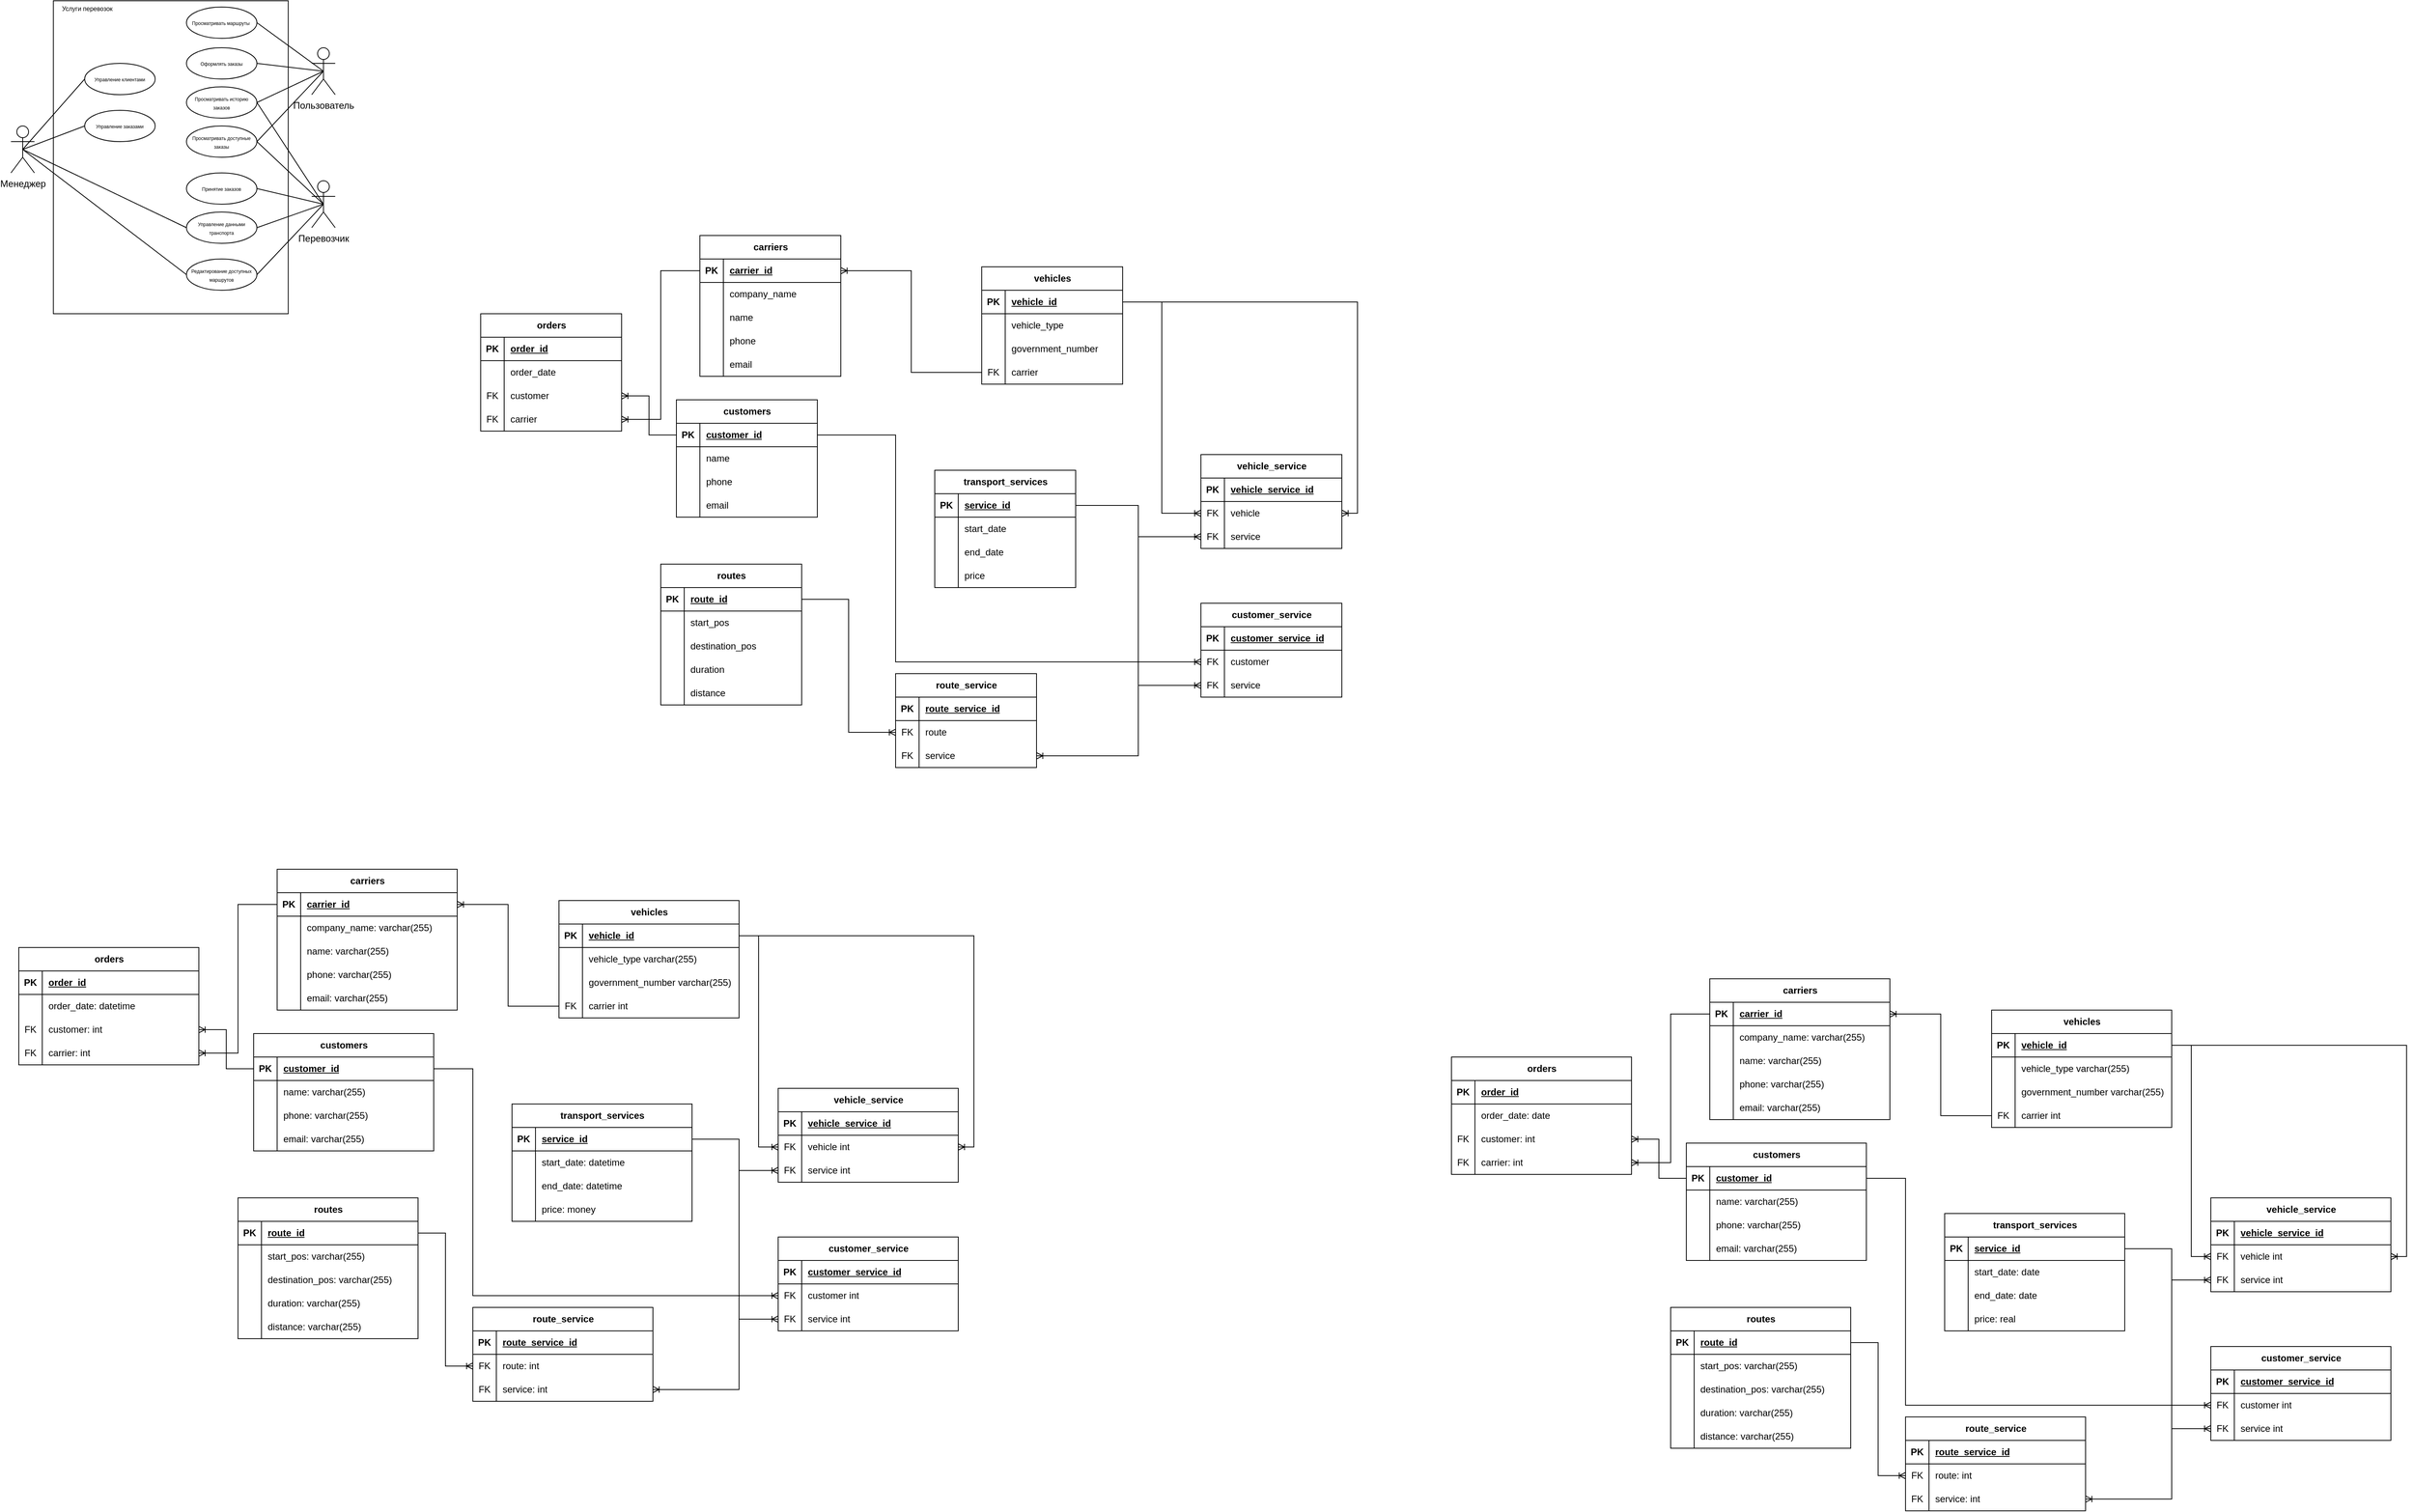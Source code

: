 <mxfile version="21.7.2" type="device">
  <diagram name="Page-1" id="a7904f86-f2b4-8e86-fa97-74104820619b">
    <mxGraphModel dx="2609" dy="1484" grid="1" gridSize="10" guides="1" tooltips="1" connect="1" arrows="1" fold="1" page="1" pageScale="1" pageWidth="1100" pageHeight="850" background="none" math="0" shadow="0">
      <root>
        <mxCell id="0" />
        <mxCell id="1" parent="0" />
        <mxCell id="Zv4vJl-IZmczcAWeaAYC-23" value="" style="rounded=0;whiteSpace=wrap;html=1;" parent="1" vertex="1">
          <mxGeometry x="-1015.82" y="-830" width="300" height="400" as="geometry" />
        </mxCell>
        <mxCell id="Zv4vJl-IZmczcAWeaAYC-36" style="rounded=0;orthogonalLoop=1;jettySize=auto;html=1;exitX=0.5;exitY=0.5;exitDx=0;exitDy=0;exitPerimeter=0;entryX=0;entryY=0.5;entryDx=0;entryDy=0;endArrow=none;endFill=0;" parent="1" source="Zv4vJl-IZmczcAWeaAYC-15" target="Zv4vJl-IZmczcAWeaAYC-34" edge="1">
          <mxGeometry relative="1" as="geometry" />
        </mxCell>
        <mxCell id="Zv4vJl-IZmczcAWeaAYC-37" style="rounded=0;orthogonalLoop=1;jettySize=auto;html=1;exitX=0.5;exitY=0.5;exitDx=0;exitDy=0;exitPerimeter=0;entryX=0;entryY=0.5;entryDx=0;entryDy=0;endArrow=none;endFill=0;" parent="1" source="Zv4vJl-IZmczcAWeaAYC-15" target="Zv4vJl-IZmczcAWeaAYC-33" edge="1">
          <mxGeometry relative="1" as="geometry" />
        </mxCell>
        <mxCell id="Zv4vJl-IZmczcAWeaAYC-51" style="rounded=0;orthogonalLoop=1;jettySize=auto;html=1;exitX=0.5;exitY=0.5;exitDx=0;exitDy=0;exitPerimeter=0;entryX=0;entryY=0.5;entryDx=0;entryDy=0;endArrow=none;endFill=0;" parent="1" source="Zv4vJl-IZmczcAWeaAYC-15" target="Zv4vJl-IZmczcAWeaAYC-31" edge="1">
          <mxGeometry relative="1" as="geometry" />
        </mxCell>
        <mxCell id="Zv4vJl-IZmczcAWeaAYC-52" style="rounded=0;orthogonalLoop=1;jettySize=auto;html=1;exitX=0.5;exitY=0.5;exitDx=0;exitDy=0;exitPerimeter=0;entryX=0;entryY=0.5;entryDx=0;entryDy=0;endArrow=none;endFill=0;" parent="1" source="Zv4vJl-IZmczcAWeaAYC-15" target="Zv4vJl-IZmczcAWeaAYC-32" edge="1">
          <mxGeometry relative="1" as="geometry" />
        </mxCell>
        <mxCell id="Zv4vJl-IZmczcAWeaAYC-15" value="Менеджер" style="shape=umlActor;verticalLabelPosition=bottom;verticalAlign=top;html=1;outlineConnect=0;" parent="1" vertex="1">
          <mxGeometry x="-1070" y="-670" width="30" height="60" as="geometry" />
        </mxCell>
        <mxCell id="Zv4vJl-IZmczcAWeaAYC-39" style="rounded=0;orthogonalLoop=1;jettySize=auto;html=1;exitX=0.5;exitY=0.5;exitDx=0;exitDy=0;exitPerimeter=0;entryX=1;entryY=0.5;entryDx=0;entryDy=0;endArrow=none;endFill=0;" parent="1" source="Zv4vJl-IZmczcAWeaAYC-18" target="Zv4vJl-IZmczcAWeaAYC-32" edge="1">
          <mxGeometry relative="1" as="geometry" />
        </mxCell>
        <mxCell id="Zv4vJl-IZmczcAWeaAYC-40" style="rounded=0;orthogonalLoop=1;jettySize=auto;html=1;exitX=0.5;exitY=0.5;exitDx=0;exitDy=0;exitPerimeter=0;entryX=1;entryY=0.5;entryDx=0;entryDy=0;endArrow=none;endFill=0;" parent="1" source="Zv4vJl-IZmczcAWeaAYC-18" target="Zv4vJl-IZmczcAWeaAYC-31" edge="1">
          <mxGeometry relative="1" as="geometry" />
        </mxCell>
        <mxCell id="Zv4vJl-IZmczcAWeaAYC-41" style="rounded=0;orthogonalLoop=1;jettySize=auto;html=1;exitX=0.5;exitY=0.5;exitDx=0;exitDy=0;exitPerimeter=0;entryX=1;entryY=0.5;entryDx=0;entryDy=0;endArrow=none;endFill=0;" parent="1" source="Zv4vJl-IZmczcAWeaAYC-18" target="Zv4vJl-IZmczcAWeaAYC-30" edge="1">
          <mxGeometry relative="1" as="geometry" />
        </mxCell>
        <mxCell id="Zv4vJl-IZmczcAWeaAYC-42" style="rounded=0;orthogonalLoop=1;jettySize=auto;html=1;exitX=0.5;exitY=0.5;exitDx=0;exitDy=0;exitPerimeter=0;entryX=1;entryY=0.5;entryDx=0;entryDy=0;endArrow=none;endFill=0;" parent="1" source="Zv4vJl-IZmczcAWeaAYC-18" target="Zv4vJl-IZmczcAWeaAYC-28" edge="1">
          <mxGeometry relative="1" as="geometry" />
        </mxCell>
        <mxCell id="Zv4vJl-IZmczcAWeaAYC-43" style="rounded=0;orthogonalLoop=1;jettySize=auto;html=1;exitX=0.5;exitY=0.5;exitDx=0;exitDy=0;exitPerimeter=0;entryX=1;entryY=0.5;entryDx=0;entryDy=0;endArrow=none;endFill=0;" parent="1" source="Zv4vJl-IZmczcAWeaAYC-18" target="Zv4vJl-IZmczcAWeaAYC-29" edge="1">
          <mxGeometry relative="1" as="geometry" />
        </mxCell>
        <mxCell id="Zv4vJl-IZmczcAWeaAYC-18" value="Перевозчик" style="shape=umlActor;verticalLabelPosition=bottom;verticalAlign=top;html=1;outlineConnect=0;" parent="1" vertex="1">
          <mxGeometry x="-685.82" y="-600" width="30" height="60" as="geometry" />
        </mxCell>
        <mxCell id="Zv4vJl-IZmczcAWeaAYC-44" style="rounded=0;orthogonalLoop=1;jettySize=auto;html=1;exitX=0.5;exitY=0.5;exitDx=0;exitDy=0;exitPerimeter=0;entryX=1;entryY=0.5;entryDx=0;entryDy=0;endArrow=none;endFill=0;" parent="1" source="Zv4vJl-IZmczcAWeaAYC-19" target="Zv4vJl-IZmczcAWeaAYC-29" edge="1">
          <mxGeometry relative="1" as="geometry" />
        </mxCell>
        <mxCell id="Zv4vJl-IZmczcAWeaAYC-45" style="rounded=0;orthogonalLoop=1;jettySize=auto;html=1;exitX=0.5;exitY=0.5;exitDx=0;exitDy=0;exitPerimeter=0;entryX=1;entryY=0.5;entryDx=0;entryDy=0;endArrow=none;endFill=0;" parent="1" source="Zv4vJl-IZmczcAWeaAYC-19" target="Zv4vJl-IZmczcAWeaAYC-28" edge="1">
          <mxGeometry relative="1" as="geometry" />
        </mxCell>
        <mxCell id="Zv4vJl-IZmczcAWeaAYC-46" style="rounded=0;orthogonalLoop=1;jettySize=auto;html=1;exitX=0.5;exitY=0.5;exitDx=0;exitDy=0;exitPerimeter=0;entryX=1;entryY=0.5;entryDx=0;entryDy=0;endArrow=none;endFill=0;" parent="1" source="Zv4vJl-IZmczcAWeaAYC-19" target="Zv4vJl-IZmczcAWeaAYC-27" edge="1">
          <mxGeometry relative="1" as="geometry" />
        </mxCell>
        <mxCell id="Zv4vJl-IZmczcAWeaAYC-47" style="rounded=0;orthogonalLoop=1;jettySize=auto;html=1;exitX=0.5;exitY=0.5;exitDx=0;exitDy=0;exitPerimeter=0;entryX=1;entryY=0.5;entryDx=0;entryDy=0;endArrow=none;endFill=0;" parent="1" source="Zv4vJl-IZmczcAWeaAYC-19" target="Zv4vJl-IZmczcAWeaAYC-26" edge="1">
          <mxGeometry relative="1" as="geometry" />
        </mxCell>
        <mxCell id="Zv4vJl-IZmczcAWeaAYC-19" value="Пользователь" style="shape=umlActor;verticalLabelPosition=bottom;verticalAlign=top;html=1;outlineConnect=0;" parent="1" vertex="1">
          <mxGeometry x="-685.82" y="-770" width="30" height="60" as="geometry" />
        </mxCell>
        <mxCell id="Zv4vJl-IZmczcAWeaAYC-25" value="Услуги перевозок" style="text;html=1;strokeColor=none;fillColor=none;align=center;verticalAlign=middle;whiteSpace=wrap;rounded=0;fontSize=8;" parent="1" vertex="1">
          <mxGeometry x="-1015.82" y="-830" width="86.67" height="20" as="geometry" />
        </mxCell>
        <mxCell id="Zv4vJl-IZmczcAWeaAYC-26" value="&lt;p style=&quot;line-height: 120%;&quot;&gt;&lt;font style=&quot;font-size: 6px;&quot;&gt;Просматривать маршруты&amp;nbsp;&lt;/font&gt;&lt;/p&gt;" style="ellipse;whiteSpace=wrap;html=1;" parent="1" vertex="1">
          <mxGeometry x="-845.82" y="-822" width="90" height="40" as="geometry" />
        </mxCell>
        <mxCell id="Zv4vJl-IZmczcAWeaAYC-27" value="&lt;p style=&quot;line-height: 120%;&quot;&gt;&lt;font style=&quot;font-size: 6px;&quot;&gt;Оформлять заказы&lt;/font&gt;&lt;/p&gt;" style="ellipse;whiteSpace=wrap;html=1;" parent="1" vertex="1">
          <mxGeometry x="-845.82" y="-770" width="90" height="40" as="geometry" />
        </mxCell>
        <mxCell id="Zv4vJl-IZmczcAWeaAYC-28" value="&lt;p style=&quot;line-height: 70%;&quot;&gt;&lt;font style=&quot;font-size: 6px;&quot;&gt;Просматривать историю заказов&lt;/font&gt;&lt;/p&gt;" style="ellipse;whiteSpace=wrap;html=1;" parent="1" vertex="1">
          <mxGeometry x="-845.82" y="-720" width="90" height="40" as="geometry" />
        </mxCell>
        <mxCell id="Zv4vJl-IZmczcAWeaAYC-29" value="&lt;p style=&quot;line-height: 70%;&quot;&gt;&lt;font style=&quot;font-size: 6px;&quot;&gt;Просматривать доступные заказы&lt;/font&gt;&lt;/p&gt;" style="ellipse;whiteSpace=wrap;html=1;" parent="1" vertex="1">
          <mxGeometry x="-845.82" y="-670" width="90" height="40" as="geometry" />
        </mxCell>
        <mxCell id="Zv4vJl-IZmczcAWeaAYC-30" value="&lt;p style=&quot;line-height: 70%;&quot;&gt;&lt;font style=&quot;font-size: 6px;&quot;&gt;Принятие заказов&lt;/font&gt;&lt;/p&gt;" style="ellipse;whiteSpace=wrap;html=1;" parent="1" vertex="1">
          <mxGeometry x="-845.82" y="-610" width="90" height="40" as="geometry" />
        </mxCell>
        <mxCell id="Zv4vJl-IZmczcAWeaAYC-31" value="&lt;p style=&quot;line-height: 70%;&quot;&gt;&lt;font style=&quot;font-size: 6px;&quot;&gt;Управление данными транспорта&lt;/font&gt;&lt;/p&gt;" style="ellipse;whiteSpace=wrap;html=1;" parent="1" vertex="1">
          <mxGeometry x="-845.82" y="-560" width="90" height="40" as="geometry" />
        </mxCell>
        <mxCell id="Zv4vJl-IZmczcAWeaAYC-32" value="&lt;p style=&quot;line-height: 70%;&quot;&gt;&lt;font style=&quot;font-size: 6px;&quot;&gt;Редактирование доступных маршрутов&lt;/font&gt;&lt;/p&gt;" style="ellipse;whiteSpace=wrap;html=1;" parent="1" vertex="1">
          <mxGeometry x="-845.82" y="-500" width="90" height="40" as="geometry" />
        </mxCell>
        <mxCell id="Zv4vJl-IZmczcAWeaAYC-33" value="&lt;p style=&quot;line-height: 70%;&quot;&gt;&lt;font style=&quot;font-size: 6px;&quot;&gt;Управление клиентами&lt;/font&gt;&lt;/p&gt;" style="ellipse;whiteSpace=wrap;html=1;" parent="1" vertex="1">
          <mxGeometry x="-975.82" y="-750" width="90" height="40" as="geometry" />
        </mxCell>
        <mxCell id="Zv4vJl-IZmczcAWeaAYC-34" value="&lt;p style=&quot;line-height: 70%;&quot;&gt;&lt;font style=&quot;font-size: 6px;&quot;&gt;Управление заказами&lt;/font&gt;&lt;/p&gt;" style="ellipse;whiteSpace=wrap;html=1;" parent="1" vertex="1">
          <mxGeometry x="-975.82" y="-690" width="90" height="40" as="geometry" />
        </mxCell>
        <mxCell id="Zv4vJl-IZmczcAWeaAYC-75" value="customers" style="shape=table;startSize=30;container=1;collapsible=1;childLayout=tableLayout;fixedRows=1;rowLines=0;fontStyle=1;align=center;resizeLast=1;html=1;" parent="1" vertex="1">
          <mxGeometry x="-220" y="-320" width="180" height="150" as="geometry" />
        </mxCell>
        <mxCell id="Zv4vJl-IZmczcAWeaAYC-76" value="" style="shape=tableRow;horizontal=0;startSize=0;swimlaneHead=0;swimlaneBody=0;fillColor=none;collapsible=0;dropTarget=0;points=[[0,0.5],[1,0.5]];portConstraint=eastwest;top=0;left=0;right=0;bottom=1;" parent="Zv4vJl-IZmczcAWeaAYC-75" vertex="1">
          <mxGeometry y="30" width="180" height="30" as="geometry" />
        </mxCell>
        <mxCell id="Zv4vJl-IZmczcAWeaAYC-77" value="PK" style="shape=partialRectangle;connectable=0;fillColor=none;top=0;left=0;bottom=0;right=0;fontStyle=1;overflow=hidden;whiteSpace=wrap;html=1;" parent="Zv4vJl-IZmczcAWeaAYC-76" vertex="1">
          <mxGeometry width="30" height="30" as="geometry">
            <mxRectangle width="30" height="30" as="alternateBounds" />
          </mxGeometry>
        </mxCell>
        <mxCell id="Zv4vJl-IZmczcAWeaAYC-78" value="customer_id" style="shape=partialRectangle;connectable=0;fillColor=none;top=0;left=0;bottom=0;right=0;align=left;spacingLeft=6;fontStyle=5;overflow=hidden;whiteSpace=wrap;html=1;" parent="Zv4vJl-IZmczcAWeaAYC-76" vertex="1">
          <mxGeometry x="30" width="150" height="30" as="geometry">
            <mxRectangle width="150" height="30" as="alternateBounds" />
          </mxGeometry>
        </mxCell>
        <mxCell id="Zv4vJl-IZmczcAWeaAYC-79" value="" style="shape=tableRow;horizontal=0;startSize=0;swimlaneHead=0;swimlaneBody=0;fillColor=none;collapsible=0;dropTarget=0;points=[[0,0.5],[1,0.5]];portConstraint=eastwest;top=0;left=0;right=0;bottom=0;" parent="Zv4vJl-IZmczcAWeaAYC-75" vertex="1">
          <mxGeometry y="60" width="180" height="30" as="geometry" />
        </mxCell>
        <mxCell id="Zv4vJl-IZmczcAWeaAYC-80" value="" style="shape=partialRectangle;connectable=0;fillColor=none;top=0;left=0;bottom=0;right=0;editable=1;overflow=hidden;whiteSpace=wrap;html=1;" parent="Zv4vJl-IZmczcAWeaAYC-79" vertex="1">
          <mxGeometry width="30" height="30" as="geometry">
            <mxRectangle width="30" height="30" as="alternateBounds" />
          </mxGeometry>
        </mxCell>
        <mxCell id="Zv4vJl-IZmczcAWeaAYC-81" value="name&amp;nbsp;" style="shape=partialRectangle;connectable=0;fillColor=none;top=0;left=0;bottom=0;right=0;align=left;spacingLeft=6;overflow=hidden;whiteSpace=wrap;html=1;" parent="Zv4vJl-IZmczcAWeaAYC-79" vertex="1">
          <mxGeometry x="30" width="150" height="30" as="geometry">
            <mxRectangle width="150" height="30" as="alternateBounds" />
          </mxGeometry>
        </mxCell>
        <mxCell id="Zv4vJl-IZmczcAWeaAYC-82" value="" style="shape=tableRow;horizontal=0;startSize=0;swimlaneHead=0;swimlaneBody=0;fillColor=none;collapsible=0;dropTarget=0;points=[[0,0.5],[1,0.5]];portConstraint=eastwest;top=0;left=0;right=0;bottom=0;" parent="Zv4vJl-IZmczcAWeaAYC-75" vertex="1">
          <mxGeometry y="90" width="180" height="30" as="geometry" />
        </mxCell>
        <mxCell id="Zv4vJl-IZmczcAWeaAYC-83" value="" style="shape=partialRectangle;connectable=0;fillColor=none;top=0;left=0;bottom=0;right=0;editable=1;overflow=hidden;whiteSpace=wrap;html=1;" parent="Zv4vJl-IZmczcAWeaAYC-82" vertex="1">
          <mxGeometry width="30" height="30" as="geometry">
            <mxRectangle width="30" height="30" as="alternateBounds" />
          </mxGeometry>
        </mxCell>
        <mxCell id="Zv4vJl-IZmczcAWeaAYC-84" value="phone" style="shape=partialRectangle;connectable=0;fillColor=none;top=0;left=0;bottom=0;right=0;align=left;spacingLeft=6;overflow=hidden;whiteSpace=wrap;html=1;" parent="Zv4vJl-IZmczcAWeaAYC-82" vertex="1">
          <mxGeometry x="30" width="150" height="30" as="geometry">
            <mxRectangle width="150" height="30" as="alternateBounds" />
          </mxGeometry>
        </mxCell>
        <mxCell id="Zv4vJl-IZmczcAWeaAYC-85" value="" style="shape=tableRow;horizontal=0;startSize=0;swimlaneHead=0;swimlaneBody=0;fillColor=none;collapsible=0;dropTarget=0;points=[[0,0.5],[1,0.5]];portConstraint=eastwest;top=0;left=0;right=0;bottom=0;" parent="Zv4vJl-IZmczcAWeaAYC-75" vertex="1">
          <mxGeometry y="120" width="180" height="30" as="geometry" />
        </mxCell>
        <mxCell id="Zv4vJl-IZmczcAWeaAYC-86" value="" style="shape=partialRectangle;connectable=0;fillColor=none;top=0;left=0;bottom=0;right=0;editable=1;overflow=hidden;whiteSpace=wrap;html=1;" parent="Zv4vJl-IZmczcAWeaAYC-85" vertex="1">
          <mxGeometry width="30" height="30" as="geometry">
            <mxRectangle width="30" height="30" as="alternateBounds" />
          </mxGeometry>
        </mxCell>
        <mxCell id="Zv4vJl-IZmczcAWeaAYC-87" value="email" style="shape=partialRectangle;connectable=0;fillColor=none;top=0;left=0;bottom=0;right=0;align=left;spacingLeft=6;overflow=hidden;whiteSpace=wrap;html=1;" parent="Zv4vJl-IZmczcAWeaAYC-85" vertex="1">
          <mxGeometry x="30" width="150" height="30" as="geometry">
            <mxRectangle width="150" height="30" as="alternateBounds" />
          </mxGeometry>
        </mxCell>
        <mxCell id="Zv4vJl-IZmczcAWeaAYC-88" value="carriers" style="shape=table;startSize=30;container=1;collapsible=1;childLayout=tableLayout;fixedRows=1;rowLines=0;fontStyle=1;align=center;resizeLast=1;html=1;" parent="1" vertex="1">
          <mxGeometry x="-190" y="-530" width="180" height="180" as="geometry" />
        </mxCell>
        <mxCell id="Zv4vJl-IZmczcAWeaAYC-89" value="" style="shape=tableRow;horizontal=0;startSize=0;swimlaneHead=0;swimlaneBody=0;fillColor=none;collapsible=0;dropTarget=0;points=[[0,0.5],[1,0.5]];portConstraint=eastwest;top=0;left=0;right=0;bottom=1;" parent="Zv4vJl-IZmczcAWeaAYC-88" vertex="1">
          <mxGeometry y="30" width="180" height="30" as="geometry" />
        </mxCell>
        <mxCell id="Zv4vJl-IZmczcAWeaAYC-90" value="PK" style="shape=partialRectangle;connectable=0;fillColor=none;top=0;left=0;bottom=0;right=0;fontStyle=1;overflow=hidden;whiteSpace=wrap;html=1;" parent="Zv4vJl-IZmczcAWeaAYC-89" vertex="1">
          <mxGeometry width="30" height="30" as="geometry">
            <mxRectangle width="30" height="30" as="alternateBounds" />
          </mxGeometry>
        </mxCell>
        <mxCell id="Zv4vJl-IZmczcAWeaAYC-91" value="carrier_id" style="shape=partialRectangle;connectable=0;fillColor=none;top=0;left=0;bottom=0;right=0;align=left;spacingLeft=6;fontStyle=5;overflow=hidden;whiteSpace=wrap;html=1;" parent="Zv4vJl-IZmczcAWeaAYC-89" vertex="1">
          <mxGeometry x="30" width="150" height="30" as="geometry">
            <mxRectangle width="150" height="30" as="alternateBounds" />
          </mxGeometry>
        </mxCell>
        <mxCell id="Zv4vJl-IZmczcAWeaAYC-92" value="" style="shape=tableRow;horizontal=0;startSize=0;swimlaneHead=0;swimlaneBody=0;fillColor=none;collapsible=0;dropTarget=0;points=[[0,0.5],[1,0.5]];portConstraint=eastwest;top=0;left=0;right=0;bottom=0;" parent="Zv4vJl-IZmczcAWeaAYC-88" vertex="1">
          <mxGeometry y="60" width="180" height="30" as="geometry" />
        </mxCell>
        <mxCell id="Zv4vJl-IZmczcAWeaAYC-93" value="" style="shape=partialRectangle;connectable=0;fillColor=none;top=0;left=0;bottom=0;right=0;editable=1;overflow=hidden;whiteSpace=wrap;html=1;" parent="Zv4vJl-IZmczcAWeaAYC-92" vertex="1">
          <mxGeometry width="30" height="30" as="geometry">
            <mxRectangle width="30" height="30" as="alternateBounds" />
          </mxGeometry>
        </mxCell>
        <mxCell id="Zv4vJl-IZmczcAWeaAYC-94" value="company_name" style="shape=partialRectangle;connectable=0;fillColor=none;top=0;left=0;bottom=0;right=0;align=left;spacingLeft=6;overflow=hidden;whiteSpace=wrap;html=1;" parent="Zv4vJl-IZmczcAWeaAYC-92" vertex="1">
          <mxGeometry x="30" width="150" height="30" as="geometry">
            <mxRectangle width="150" height="30" as="alternateBounds" />
          </mxGeometry>
        </mxCell>
        <mxCell id="Zv4vJl-IZmczcAWeaAYC-95" value="" style="shape=tableRow;horizontal=0;startSize=0;swimlaneHead=0;swimlaneBody=0;fillColor=none;collapsible=0;dropTarget=0;points=[[0,0.5],[1,0.5]];portConstraint=eastwest;top=0;left=0;right=0;bottom=0;" parent="Zv4vJl-IZmczcAWeaAYC-88" vertex="1">
          <mxGeometry y="90" width="180" height="30" as="geometry" />
        </mxCell>
        <mxCell id="Zv4vJl-IZmczcAWeaAYC-96" value="" style="shape=partialRectangle;connectable=0;fillColor=none;top=0;left=0;bottom=0;right=0;editable=1;overflow=hidden;whiteSpace=wrap;html=1;" parent="Zv4vJl-IZmczcAWeaAYC-95" vertex="1">
          <mxGeometry width="30" height="30" as="geometry">
            <mxRectangle width="30" height="30" as="alternateBounds" />
          </mxGeometry>
        </mxCell>
        <mxCell id="Zv4vJl-IZmczcAWeaAYC-97" value="name" style="shape=partialRectangle;connectable=0;fillColor=none;top=0;left=0;bottom=0;right=0;align=left;spacingLeft=6;overflow=hidden;whiteSpace=wrap;html=1;" parent="Zv4vJl-IZmczcAWeaAYC-95" vertex="1">
          <mxGeometry x="30" width="150" height="30" as="geometry">
            <mxRectangle width="150" height="30" as="alternateBounds" />
          </mxGeometry>
        </mxCell>
        <mxCell id="Zv4vJl-IZmczcAWeaAYC-98" value="" style="shape=tableRow;horizontal=0;startSize=0;swimlaneHead=0;swimlaneBody=0;fillColor=none;collapsible=0;dropTarget=0;points=[[0,0.5],[1,0.5]];portConstraint=eastwest;top=0;left=0;right=0;bottom=0;" parent="Zv4vJl-IZmczcAWeaAYC-88" vertex="1">
          <mxGeometry y="120" width="180" height="30" as="geometry" />
        </mxCell>
        <mxCell id="Zv4vJl-IZmczcAWeaAYC-99" value="" style="shape=partialRectangle;connectable=0;fillColor=none;top=0;left=0;bottom=0;right=0;editable=1;overflow=hidden;whiteSpace=wrap;html=1;" parent="Zv4vJl-IZmczcAWeaAYC-98" vertex="1">
          <mxGeometry width="30" height="30" as="geometry">
            <mxRectangle width="30" height="30" as="alternateBounds" />
          </mxGeometry>
        </mxCell>
        <mxCell id="Zv4vJl-IZmczcAWeaAYC-100" value="phone" style="shape=partialRectangle;connectable=0;fillColor=none;top=0;left=0;bottom=0;right=0;align=left;spacingLeft=6;overflow=hidden;whiteSpace=wrap;html=1;" parent="Zv4vJl-IZmczcAWeaAYC-98" vertex="1">
          <mxGeometry x="30" width="150" height="30" as="geometry">
            <mxRectangle width="150" height="30" as="alternateBounds" />
          </mxGeometry>
        </mxCell>
        <mxCell id="Zv4vJl-IZmczcAWeaAYC-101" value="" style="shape=tableRow;horizontal=0;startSize=0;swimlaneHead=0;swimlaneBody=0;fillColor=none;collapsible=0;dropTarget=0;points=[[0,0.5],[1,0.5]];portConstraint=eastwest;top=0;left=0;right=0;bottom=0;" parent="Zv4vJl-IZmczcAWeaAYC-88" vertex="1">
          <mxGeometry y="150" width="180" height="30" as="geometry" />
        </mxCell>
        <mxCell id="Zv4vJl-IZmczcAWeaAYC-102" value="" style="shape=partialRectangle;connectable=0;fillColor=none;top=0;left=0;bottom=0;right=0;editable=1;overflow=hidden;whiteSpace=wrap;html=1;" parent="Zv4vJl-IZmczcAWeaAYC-101" vertex="1">
          <mxGeometry width="30" height="30" as="geometry">
            <mxRectangle width="30" height="30" as="alternateBounds" />
          </mxGeometry>
        </mxCell>
        <mxCell id="Zv4vJl-IZmczcAWeaAYC-103" value="email" style="shape=partialRectangle;connectable=0;fillColor=none;top=0;left=0;bottom=0;right=0;align=left;spacingLeft=6;overflow=hidden;whiteSpace=wrap;html=1;" parent="Zv4vJl-IZmczcAWeaAYC-101" vertex="1">
          <mxGeometry x="30" width="150" height="30" as="geometry">
            <mxRectangle width="150" height="30" as="alternateBounds" />
          </mxGeometry>
        </mxCell>
        <mxCell id="Zv4vJl-IZmczcAWeaAYC-104" value="vehicles" style="shape=table;startSize=30;container=1;collapsible=1;childLayout=tableLayout;fixedRows=1;rowLines=0;fontStyle=1;align=center;resizeLast=1;html=1;" parent="1" vertex="1">
          <mxGeometry x="170" y="-490" width="180" height="150" as="geometry" />
        </mxCell>
        <mxCell id="Zv4vJl-IZmczcAWeaAYC-105" value="" style="shape=tableRow;horizontal=0;startSize=0;swimlaneHead=0;swimlaneBody=0;fillColor=none;collapsible=0;dropTarget=0;points=[[0,0.5],[1,0.5]];portConstraint=eastwest;top=0;left=0;right=0;bottom=1;" parent="Zv4vJl-IZmczcAWeaAYC-104" vertex="1">
          <mxGeometry y="30" width="180" height="30" as="geometry" />
        </mxCell>
        <mxCell id="Zv4vJl-IZmczcAWeaAYC-106" value="PK" style="shape=partialRectangle;connectable=0;fillColor=none;top=0;left=0;bottom=0;right=0;fontStyle=1;overflow=hidden;whiteSpace=wrap;html=1;" parent="Zv4vJl-IZmczcAWeaAYC-105" vertex="1">
          <mxGeometry width="30" height="30" as="geometry">
            <mxRectangle width="30" height="30" as="alternateBounds" />
          </mxGeometry>
        </mxCell>
        <mxCell id="Zv4vJl-IZmczcAWeaAYC-107" value="vehicle_id" style="shape=partialRectangle;connectable=0;fillColor=none;top=0;left=0;bottom=0;right=0;align=left;spacingLeft=6;fontStyle=5;overflow=hidden;whiteSpace=wrap;html=1;" parent="Zv4vJl-IZmczcAWeaAYC-105" vertex="1">
          <mxGeometry x="30" width="150" height="30" as="geometry">
            <mxRectangle width="150" height="30" as="alternateBounds" />
          </mxGeometry>
        </mxCell>
        <mxCell id="Zv4vJl-IZmczcAWeaAYC-108" value="" style="shape=tableRow;horizontal=0;startSize=0;swimlaneHead=0;swimlaneBody=0;fillColor=none;collapsible=0;dropTarget=0;points=[[0,0.5],[1,0.5]];portConstraint=eastwest;top=0;left=0;right=0;bottom=0;" parent="Zv4vJl-IZmczcAWeaAYC-104" vertex="1">
          <mxGeometry y="60" width="180" height="30" as="geometry" />
        </mxCell>
        <mxCell id="Zv4vJl-IZmczcAWeaAYC-109" value="" style="shape=partialRectangle;connectable=0;fillColor=none;top=0;left=0;bottom=0;right=0;editable=1;overflow=hidden;whiteSpace=wrap;html=1;" parent="Zv4vJl-IZmczcAWeaAYC-108" vertex="1">
          <mxGeometry width="30" height="30" as="geometry">
            <mxRectangle width="30" height="30" as="alternateBounds" />
          </mxGeometry>
        </mxCell>
        <mxCell id="Zv4vJl-IZmczcAWeaAYC-110" value="vehicle_type" style="shape=partialRectangle;connectable=0;fillColor=none;top=0;left=0;bottom=0;right=0;align=left;spacingLeft=6;overflow=hidden;whiteSpace=wrap;html=1;" parent="Zv4vJl-IZmczcAWeaAYC-108" vertex="1">
          <mxGeometry x="30" width="150" height="30" as="geometry">
            <mxRectangle width="150" height="30" as="alternateBounds" />
          </mxGeometry>
        </mxCell>
        <mxCell id="Zv4vJl-IZmczcAWeaAYC-111" value="" style="shape=tableRow;horizontal=0;startSize=0;swimlaneHead=0;swimlaneBody=0;fillColor=none;collapsible=0;dropTarget=0;points=[[0,0.5],[1,0.5]];portConstraint=eastwest;top=0;left=0;right=0;bottom=0;" parent="Zv4vJl-IZmczcAWeaAYC-104" vertex="1">
          <mxGeometry y="90" width="180" height="30" as="geometry" />
        </mxCell>
        <mxCell id="Zv4vJl-IZmczcAWeaAYC-112" value="" style="shape=partialRectangle;connectable=0;fillColor=none;top=0;left=0;bottom=0;right=0;editable=1;overflow=hidden;whiteSpace=wrap;html=1;" parent="Zv4vJl-IZmczcAWeaAYC-111" vertex="1">
          <mxGeometry width="30" height="30" as="geometry">
            <mxRectangle width="30" height="30" as="alternateBounds" />
          </mxGeometry>
        </mxCell>
        <mxCell id="Zv4vJl-IZmczcAWeaAYC-113" value="government_number" style="shape=partialRectangle;connectable=0;fillColor=none;top=0;left=0;bottom=0;right=0;align=left;spacingLeft=6;overflow=hidden;whiteSpace=wrap;html=1;" parent="Zv4vJl-IZmczcAWeaAYC-111" vertex="1">
          <mxGeometry x="30" width="150" height="30" as="geometry">
            <mxRectangle width="150" height="30" as="alternateBounds" />
          </mxGeometry>
        </mxCell>
        <mxCell id="Zv4vJl-IZmczcAWeaAYC-114" value="" style="shape=tableRow;horizontal=0;startSize=0;swimlaneHead=0;swimlaneBody=0;fillColor=none;collapsible=0;dropTarget=0;points=[[0,0.5],[1,0.5]];portConstraint=eastwest;top=0;left=0;right=0;bottom=0;" parent="Zv4vJl-IZmczcAWeaAYC-104" vertex="1">
          <mxGeometry y="120" width="180" height="30" as="geometry" />
        </mxCell>
        <mxCell id="Zv4vJl-IZmczcAWeaAYC-115" value="FK" style="shape=partialRectangle;connectable=0;fillColor=none;top=0;left=0;bottom=0;right=0;editable=1;overflow=hidden;whiteSpace=wrap;html=1;" parent="Zv4vJl-IZmczcAWeaAYC-114" vertex="1">
          <mxGeometry width="30" height="30" as="geometry">
            <mxRectangle width="30" height="30" as="alternateBounds" />
          </mxGeometry>
        </mxCell>
        <mxCell id="Zv4vJl-IZmczcAWeaAYC-116" value="carrier" style="shape=partialRectangle;connectable=0;fillColor=none;top=0;left=0;bottom=0;right=0;align=left;spacingLeft=6;overflow=hidden;whiteSpace=wrap;html=1;" parent="Zv4vJl-IZmczcAWeaAYC-114" vertex="1">
          <mxGeometry x="30" width="150" height="30" as="geometry">
            <mxRectangle width="150" height="30" as="alternateBounds" />
          </mxGeometry>
        </mxCell>
        <mxCell id="Zv4vJl-IZmczcAWeaAYC-120" style="edgeStyle=orthogonalEdgeStyle;rounded=0;orthogonalLoop=1;jettySize=auto;html=1;entryX=1;entryY=0.5;entryDx=0;entryDy=0;exitX=0;exitY=0.5;exitDx=0;exitDy=0;startArrow=none;startFill=0;endArrow=ERoneToMany;endFill=0;" parent="1" source="Zv4vJl-IZmczcAWeaAYC-114" target="Zv4vJl-IZmczcAWeaAYC-89" edge="1">
          <mxGeometry relative="1" as="geometry" />
        </mxCell>
        <mxCell id="Zv4vJl-IZmczcAWeaAYC-122" value="routes" style="shape=table;startSize=30;container=1;collapsible=1;childLayout=tableLayout;fixedRows=1;rowLines=0;fontStyle=1;align=center;resizeLast=1;html=1;" parent="1" vertex="1">
          <mxGeometry x="-240" y="-110" width="180" height="180" as="geometry" />
        </mxCell>
        <mxCell id="Zv4vJl-IZmczcAWeaAYC-123" value="" style="shape=tableRow;horizontal=0;startSize=0;swimlaneHead=0;swimlaneBody=0;fillColor=none;collapsible=0;dropTarget=0;points=[[0,0.5],[1,0.5]];portConstraint=eastwest;top=0;left=0;right=0;bottom=1;" parent="Zv4vJl-IZmczcAWeaAYC-122" vertex="1">
          <mxGeometry y="30" width="180" height="30" as="geometry" />
        </mxCell>
        <mxCell id="Zv4vJl-IZmczcAWeaAYC-124" value="PK" style="shape=partialRectangle;connectable=0;fillColor=none;top=0;left=0;bottom=0;right=0;fontStyle=1;overflow=hidden;whiteSpace=wrap;html=1;" parent="Zv4vJl-IZmczcAWeaAYC-123" vertex="1">
          <mxGeometry width="30" height="30" as="geometry">
            <mxRectangle width="30" height="30" as="alternateBounds" />
          </mxGeometry>
        </mxCell>
        <mxCell id="Zv4vJl-IZmczcAWeaAYC-125" value="route_id" style="shape=partialRectangle;connectable=0;fillColor=none;top=0;left=0;bottom=0;right=0;align=left;spacingLeft=6;fontStyle=5;overflow=hidden;whiteSpace=wrap;html=1;" parent="Zv4vJl-IZmczcAWeaAYC-123" vertex="1">
          <mxGeometry x="30" width="150" height="30" as="geometry">
            <mxRectangle width="150" height="30" as="alternateBounds" />
          </mxGeometry>
        </mxCell>
        <mxCell id="Zv4vJl-IZmczcAWeaAYC-126" value="" style="shape=tableRow;horizontal=0;startSize=0;swimlaneHead=0;swimlaneBody=0;fillColor=none;collapsible=0;dropTarget=0;points=[[0,0.5],[1,0.5]];portConstraint=eastwest;top=0;left=0;right=0;bottom=0;" parent="Zv4vJl-IZmczcAWeaAYC-122" vertex="1">
          <mxGeometry y="60" width="180" height="30" as="geometry" />
        </mxCell>
        <mxCell id="Zv4vJl-IZmczcAWeaAYC-127" value="" style="shape=partialRectangle;connectable=0;fillColor=none;top=0;left=0;bottom=0;right=0;editable=1;overflow=hidden;whiteSpace=wrap;html=1;" parent="Zv4vJl-IZmczcAWeaAYC-126" vertex="1">
          <mxGeometry width="30" height="30" as="geometry">
            <mxRectangle width="30" height="30" as="alternateBounds" />
          </mxGeometry>
        </mxCell>
        <mxCell id="Zv4vJl-IZmczcAWeaAYC-128" value="start_pos" style="shape=partialRectangle;connectable=0;fillColor=none;top=0;left=0;bottom=0;right=0;align=left;spacingLeft=6;overflow=hidden;whiteSpace=wrap;html=1;" parent="Zv4vJl-IZmczcAWeaAYC-126" vertex="1">
          <mxGeometry x="30" width="150" height="30" as="geometry">
            <mxRectangle width="150" height="30" as="alternateBounds" />
          </mxGeometry>
        </mxCell>
        <mxCell id="Zv4vJl-IZmczcAWeaAYC-129" value="" style="shape=tableRow;horizontal=0;startSize=0;swimlaneHead=0;swimlaneBody=0;fillColor=none;collapsible=0;dropTarget=0;points=[[0,0.5],[1,0.5]];portConstraint=eastwest;top=0;left=0;right=0;bottom=0;" parent="Zv4vJl-IZmczcAWeaAYC-122" vertex="1">
          <mxGeometry y="90" width="180" height="30" as="geometry" />
        </mxCell>
        <mxCell id="Zv4vJl-IZmczcAWeaAYC-130" value="" style="shape=partialRectangle;connectable=0;fillColor=none;top=0;left=0;bottom=0;right=0;editable=1;overflow=hidden;whiteSpace=wrap;html=1;" parent="Zv4vJl-IZmczcAWeaAYC-129" vertex="1">
          <mxGeometry width="30" height="30" as="geometry">
            <mxRectangle width="30" height="30" as="alternateBounds" />
          </mxGeometry>
        </mxCell>
        <mxCell id="Zv4vJl-IZmczcAWeaAYC-131" value="destination_pos" style="shape=partialRectangle;connectable=0;fillColor=none;top=0;left=0;bottom=0;right=0;align=left;spacingLeft=6;overflow=hidden;whiteSpace=wrap;html=1;" parent="Zv4vJl-IZmczcAWeaAYC-129" vertex="1">
          <mxGeometry x="30" width="150" height="30" as="geometry">
            <mxRectangle width="150" height="30" as="alternateBounds" />
          </mxGeometry>
        </mxCell>
        <mxCell id="Zv4vJl-IZmczcAWeaAYC-132" value="" style="shape=tableRow;horizontal=0;startSize=0;swimlaneHead=0;swimlaneBody=0;fillColor=none;collapsible=0;dropTarget=0;points=[[0,0.5],[1,0.5]];portConstraint=eastwest;top=0;left=0;right=0;bottom=0;" parent="Zv4vJl-IZmczcAWeaAYC-122" vertex="1">
          <mxGeometry y="120" width="180" height="30" as="geometry" />
        </mxCell>
        <mxCell id="Zv4vJl-IZmczcAWeaAYC-133" value="" style="shape=partialRectangle;connectable=0;fillColor=none;top=0;left=0;bottom=0;right=0;editable=1;overflow=hidden;whiteSpace=wrap;html=1;" parent="Zv4vJl-IZmczcAWeaAYC-132" vertex="1">
          <mxGeometry width="30" height="30" as="geometry">
            <mxRectangle width="30" height="30" as="alternateBounds" />
          </mxGeometry>
        </mxCell>
        <mxCell id="Zv4vJl-IZmczcAWeaAYC-134" value="duration" style="shape=partialRectangle;connectable=0;fillColor=none;top=0;left=0;bottom=0;right=0;align=left;spacingLeft=6;overflow=hidden;whiteSpace=wrap;html=1;" parent="Zv4vJl-IZmczcAWeaAYC-132" vertex="1">
          <mxGeometry x="30" width="150" height="30" as="geometry">
            <mxRectangle width="150" height="30" as="alternateBounds" />
          </mxGeometry>
        </mxCell>
        <mxCell id="Zv4vJl-IZmczcAWeaAYC-135" value="" style="shape=tableRow;horizontal=0;startSize=0;swimlaneHead=0;swimlaneBody=0;fillColor=none;collapsible=0;dropTarget=0;points=[[0,0.5],[1,0.5]];portConstraint=eastwest;top=0;left=0;right=0;bottom=0;" parent="Zv4vJl-IZmczcAWeaAYC-122" vertex="1">
          <mxGeometry y="150" width="180" height="30" as="geometry" />
        </mxCell>
        <mxCell id="Zv4vJl-IZmczcAWeaAYC-136" value="" style="shape=partialRectangle;connectable=0;fillColor=none;top=0;left=0;bottom=0;right=0;editable=1;overflow=hidden;whiteSpace=wrap;html=1;" parent="Zv4vJl-IZmczcAWeaAYC-135" vertex="1">
          <mxGeometry width="30" height="30" as="geometry">
            <mxRectangle width="30" height="30" as="alternateBounds" />
          </mxGeometry>
        </mxCell>
        <mxCell id="Zv4vJl-IZmczcAWeaAYC-137" value="distance" style="shape=partialRectangle;connectable=0;fillColor=none;top=0;left=0;bottom=0;right=0;align=left;spacingLeft=6;overflow=hidden;whiteSpace=wrap;html=1;" parent="Zv4vJl-IZmczcAWeaAYC-135" vertex="1">
          <mxGeometry x="30" width="150" height="30" as="geometry">
            <mxRectangle width="150" height="30" as="alternateBounds" />
          </mxGeometry>
        </mxCell>
        <mxCell id="Zv4vJl-IZmczcAWeaAYC-154" value="transport_services" style="shape=table;startSize=30;container=1;collapsible=1;childLayout=tableLayout;fixedRows=1;rowLines=0;fontStyle=1;align=center;resizeLast=1;html=1;" parent="1" vertex="1">
          <mxGeometry x="110" y="-230" width="180" height="150" as="geometry" />
        </mxCell>
        <mxCell id="Zv4vJl-IZmczcAWeaAYC-155" value="" style="shape=tableRow;horizontal=0;startSize=0;swimlaneHead=0;swimlaneBody=0;fillColor=none;collapsible=0;dropTarget=0;points=[[0,0.5],[1,0.5]];portConstraint=eastwest;top=0;left=0;right=0;bottom=1;" parent="Zv4vJl-IZmczcAWeaAYC-154" vertex="1">
          <mxGeometry y="30" width="180" height="30" as="geometry" />
        </mxCell>
        <mxCell id="Zv4vJl-IZmczcAWeaAYC-156" value="PK" style="shape=partialRectangle;connectable=0;fillColor=none;top=0;left=0;bottom=0;right=0;fontStyle=1;overflow=hidden;whiteSpace=wrap;html=1;" parent="Zv4vJl-IZmczcAWeaAYC-155" vertex="1">
          <mxGeometry width="30" height="30" as="geometry">
            <mxRectangle width="30" height="30" as="alternateBounds" />
          </mxGeometry>
        </mxCell>
        <mxCell id="Zv4vJl-IZmczcAWeaAYC-157" value="service_id" style="shape=partialRectangle;connectable=0;fillColor=none;top=0;left=0;bottom=0;right=0;align=left;spacingLeft=6;fontStyle=5;overflow=hidden;whiteSpace=wrap;html=1;" parent="Zv4vJl-IZmczcAWeaAYC-155" vertex="1">
          <mxGeometry x="30" width="150" height="30" as="geometry">
            <mxRectangle width="150" height="30" as="alternateBounds" />
          </mxGeometry>
        </mxCell>
        <mxCell id="Zv4vJl-IZmczcAWeaAYC-158" value="" style="shape=tableRow;horizontal=0;startSize=0;swimlaneHead=0;swimlaneBody=0;fillColor=none;collapsible=0;dropTarget=0;points=[[0,0.5],[1,0.5]];portConstraint=eastwest;top=0;left=0;right=0;bottom=0;" parent="Zv4vJl-IZmczcAWeaAYC-154" vertex="1">
          <mxGeometry y="60" width="180" height="30" as="geometry" />
        </mxCell>
        <mxCell id="Zv4vJl-IZmczcAWeaAYC-159" value="" style="shape=partialRectangle;connectable=0;fillColor=none;top=0;left=0;bottom=0;right=0;editable=1;overflow=hidden;whiteSpace=wrap;html=1;" parent="Zv4vJl-IZmczcAWeaAYC-158" vertex="1">
          <mxGeometry width="30" height="30" as="geometry">
            <mxRectangle width="30" height="30" as="alternateBounds" />
          </mxGeometry>
        </mxCell>
        <mxCell id="Zv4vJl-IZmczcAWeaAYC-160" value="start_date" style="shape=partialRectangle;connectable=0;fillColor=none;top=0;left=0;bottom=0;right=0;align=left;spacingLeft=6;overflow=hidden;whiteSpace=wrap;html=1;" parent="Zv4vJl-IZmczcAWeaAYC-158" vertex="1">
          <mxGeometry x="30" width="150" height="30" as="geometry">
            <mxRectangle width="150" height="30" as="alternateBounds" />
          </mxGeometry>
        </mxCell>
        <mxCell id="Zv4vJl-IZmczcAWeaAYC-161" value="" style="shape=tableRow;horizontal=0;startSize=0;swimlaneHead=0;swimlaneBody=0;fillColor=none;collapsible=0;dropTarget=0;points=[[0,0.5],[1,0.5]];portConstraint=eastwest;top=0;left=0;right=0;bottom=0;" parent="Zv4vJl-IZmczcAWeaAYC-154" vertex="1">
          <mxGeometry y="90" width="180" height="30" as="geometry" />
        </mxCell>
        <mxCell id="Zv4vJl-IZmczcAWeaAYC-162" value="" style="shape=partialRectangle;connectable=0;fillColor=none;top=0;left=0;bottom=0;right=0;editable=1;overflow=hidden;whiteSpace=wrap;html=1;" parent="Zv4vJl-IZmczcAWeaAYC-161" vertex="1">
          <mxGeometry width="30" height="30" as="geometry">
            <mxRectangle width="30" height="30" as="alternateBounds" />
          </mxGeometry>
        </mxCell>
        <mxCell id="Zv4vJl-IZmczcAWeaAYC-163" value="end_date" style="shape=partialRectangle;connectable=0;fillColor=none;top=0;left=0;bottom=0;right=0;align=left;spacingLeft=6;overflow=hidden;whiteSpace=wrap;html=1;" parent="Zv4vJl-IZmczcAWeaAYC-161" vertex="1">
          <mxGeometry x="30" width="150" height="30" as="geometry">
            <mxRectangle width="150" height="30" as="alternateBounds" />
          </mxGeometry>
        </mxCell>
        <mxCell id="Zv4vJl-IZmczcAWeaAYC-164" value="" style="shape=tableRow;horizontal=0;startSize=0;swimlaneHead=0;swimlaneBody=0;fillColor=none;collapsible=0;dropTarget=0;points=[[0,0.5],[1,0.5]];portConstraint=eastwest;top=0;left=0;right=0;bottom=0;" parent="Zv4vJl-IZmczcAWeaAYC-154" vertex="1">
          <mxGeometry y="120" width="180" height="30" as="geometry" />
        </mxCell>
        <mxCell id="Zv4vJl-IZmczcAWeaAYC-165" value="" style="shape=partialRectangle;connectable=0;fillColor=none;top=0;left=0;bottom=0;right=0;editable=1;overflow=hidden;whiteSpace=wrap;html=1;" parent="Zv4vJl-IZmczcAWeaAYC-164" vertex="1">
          <mxGeometry width="30" height="30" as="geometry">
            <mxRectangle width="30" height="30" as="alternateBounds" />
          </mxGeometry>
        </mxCell>
        <mxCell id="Zv4vJl-IZmczcAWeaAYC-166" value="price" style="shape=partialRectangle;connectable=0;fillColor=none;top=0;left=0;bottom=0;right=0;align=left;spacingLeft=6;overflow=hidden;whiteSpace=wrap;html=1;" parent="Zv4vJl-IZmczcAWeaAYC-164" vertex="1">
          <mxGeometry x="30" width="150" height="30" as="geometry">
            <mxRectangle width="150" height="30" as="alternateBounds" />
          </mxGeometry>
        </mxCell>
        <mxCell id="Zv4vJl-IZmczcAWeaAYC-177" style="edgeStyle=orthogonalEdgeStyle;rounded=0;orthogonalLoop=1;jettySize=auto;html=1;exitX=1;exitY=0.5;exitDx=0;exitDy=0;entryX=1;entryY=0.5;entryDx=0;entryDy=0;endArrow=none;endFill=0;startArrow=ERoneToMany;startFill=0;" parent="1" source="aVRnFWRz0CGzH4t-ONRt-5" target="Zv4vJl-IZmczcAWeaAYC-105" edge="1">
          <mxGeometry relative="1" as="geometry">
            <mxPoint x="730" y="-110" as="sourcePoint" />
            <mxPoint x="450" y="-450" as="targetPoint" />
          </mxGeometry>
        </mxCell>
        <mxCell id="Zv4vJl-IZmczcAWeaAYC-179" style="edgeStyle=orthogonalEdgeStyle;rounded=0;orthogonalLoop=1;jettySize=auto;html=1;entryX=1;entryY=0.5;entryDx=0;entryDy=0;endArrow=none;endFill=0;startArrow=ERoneToMany;startFill=0;exitX=0;exitY=0.5;exitDx=0;exitDy=0;" parent="1" source="aVRnFWRz0CGzH4t-ONRt-21" target="Zv4vJl-IZmczcAWeaAYC-123" edge="1">
          <mxGeometry relative="1" as="geometry">
            <mxPoint x="150" y="15" as="sourcePoint" />
          </mxGeometry>
        </mxCell>
        <mxCell id="Zv4vJl-IZmczcAWeaAYC-181" style="edgeStyle=orthogonalEdgeStyle;rounded=0;orthogonalLoop=1;jettySize=auto;html=1;entryX=1;entryY=0.5;entryDx=0;entryDy=0;endArrow=none;endFill=0;startArrow=ERoneToMany;startFill=0;exitX=0;exitY=0.5;exitDx=0;exitDy=0;" parent="1" source="aVRnFWRz0CGzH4t-ONRt-37" target="Zv4vJl-IZmczcAWeaAYC-76" edge="1">
          <mxGeometry relative="1" as="geometry">
            <mxPoint x="110" y="-30" as="sourcePoint" />
            <Array as="points">
              <mxPoint x="450" y="15" />
              <mxPoint x="60" y="15" />
              <mxPoint x="60" y="-275" />
            </Array>
          </mxGeometry>
        </mxCell>
        <mxCell id="Zv4vJl-IZmczcAWeaAYC-182" value="orders" style="shape=table;startSize=30;container=1;collapsible=1;childLayout=tableLayout;fixedRows=1;rowLines=0;fontStyle=1;align=center;resizeLast=1;html=1;" parent="1" vertex="1">
          <mxGeometry x="-470" y="-430" width="180" height="150" as="geometry" />
        </mxCell>
        <mxCell id="Zv4vJl-IZmczcAWeaAYC-183" value="" style="shape=tableRow;horizontal=0;startSize=0;swimlaneHead=0;swimlaneBody=0;fillColor=none;collapsible=0;dropTarget=0;points=[[0,0.5],[1,0.5]];portConstraint=eastwest;top=0;left=0;right=0;bottom=1;" parent="Zv4vJl-IZmczcAWeaAYC-182" vertex="1">
          <mxGeometry y="30" width="180" height="30" as="geometry" />
        </mxCell>
        <mxCell id="Zv4vJl-IZmczcAWeaAYC-184" value="PK" style="shape=partialRectangle;connectable=0;fillColor=none;top=0;left=0;bottom=0;right=0;fontStyle=1;overflow=hidden;whiteSpace=wrap;html=1;" parent="Zv4vJl-IZmczcAWeaAYC-183" vertex="1">
          <mxGeometry width="30" height="30" as="geometry">
            <mxRectangle width="30" height="30" as="alternateBounds" />
          </mxGeometry>
        </mxCell>
        <mxCell id="Zv4vJl-IZmczcAWeaAYC-185" value="order_id" style="shape=partialRectangle;connectable=0;fillColor=none;top=0;left=0;bottom=0;right=0;align=left;spacingLeft=6;fontStyle=5;overflow=hidden;whiteSpace=wrap;html=1;" parent="Zv4vJl-IZmczcAWeaAYC-183" vertex="1">
          <mxGeometry x="30" width="150" height="30" as="geometry">
            <mxRectangle width="150" height="30" as="alternateBounds" />
          </mxGeometry>
        </mxCell>
        <mxCell id="Zv4vJl-IZmczcAWeaAYC-186" value="" style="shape=tableRow;horizontal=0;startSize=0;swimlaneHead=0;swimlaneBody=0;fillColor=none;collapsible=0;dropTarget=0;points=[[0,0.5],[1,0.5]];portConstraint=eastwest;top=0;left=0;right=0;bottom=0;" parent="Zv4vJl-IZmczcAWeaAYC-182" vertex="1">
          <mxGeometry y="60" width="180" height="30" as="geometry" />
        </mxCell>
        <mxCell id="Zv4vJl-IZmczcAWeaAYC-187" value="" style="shape=partialRectangle;connectable=0;fillColor=none;top=0;left=0;bottom=0;right=0;editable=1;overflow=hidden;whiteSpace=wrap;html=1;" parent="Zv4vJl-IZmczcAWeaAYC-186" vertex="1">
          <mxGeometry width="30" height="30" as="geometry">
            <mxRectangle width="30" height="30" as="alternateBounds" />
          </mxGeometry>
        </mxCell>
        <mxCell id="Zv4vJl-IZmczcAWeaAYC-188" value="order_date" style="shape=partialRectangle;connectable=0;fillColor=none;top=0;left=0;bottom=0;right=0;align=left;spacingLeft=6;overflow=hidden;whiteSpace=wrap;html=1;" parent="Zv4vJl-IZmczcAWeaAYC-186" vertex="1">
          <mxGeometry x="30" width="150" height="30" as="geometry">
            <mxRectangle width="150" height="30" as="alternateBounds" />
          </mxGeometry>
        </mxCell>
        <mxCell id="Zv4vJl-IZmczcAWeaAYC-189" value="" style="shape=tableRow;horizontal=0;startSize=0;swimlaneHead=0;swimlaneBody=0;fillColor=none;collapsible=0;dropTarget=0;points=[[0,0.5],[1,0.5]];portConstraint=eastwest;top=0;left=0;right=0;bottom=0;" parent="Zv4vJl-IZmczcAWeaAYC-182" vertex="1">
          <mxGeometry y="90" width="180" height="30" as="geometry" />
        </mxCell>
        <mxCell id="Zv4vJl-IZmczcAWeaAYC-190" value="FK" style="shape=partialRectangle;connectable=0;fillColor=none;top=0;left=0;bottom=0;right=0;editable=1;overflow=hidden;whiteSpace=wrap;html=1;" parent="Zv4vJl-IZmczcAWeaAYC-189" vertex="1">
          <mxGeometry width="30" height="30" as="geometry">
            <mxRectangle width="30" height="30" as="alternateBounds" />
          </mxGeometry>
        </mxCell>
        <mxCell id="Zv4vJl-IZmczcAWeaAYC-191" value="customer" style="shape=partialRectangle;connectable=0;fillColor=none;top=0;left=0;bottom=0;right=0;align=left;spacingLeft=6;overflow=hidden;whiteSpace=wrap;html=1;" parent="Zv4vJl-IZmczcAWeaAYC-189" vertex="1">
          <mxGeometry x="30" width="150" height="30" as="geometry">
            <mxRectangle width="150" height="30" as="alternateBounds" />
          </mxGeometry>
        </mxCell>
        <mxCell id="Zv4vJl-IZmczcAWeaAYC-192" value="" style="shape=tableRow;horizontal=0;startSize=0;swimlaneHead=0;swimlaneBody=0;fillColor=none;collapsible=0;dropTarget=0;points=[[0,0.5],[1,0.5]];portConstraint=eastwest;top=0;left=0;right=0;bottom=0;" parent="Zv4vJl-IZmczcAWeaAYC-182" vertex="1">
          <mxGeometry y="120" width="180" height="30" as="geometry" />
        </mxCell>
        <mxCell id="Zv4vJl-IZmczcAWeaAYC-193" value="FK" style="shape=partialRectangle;connectable=0;fillColor=none;top=0;left=0;bottom=0;right=0;editable=1;overflow=hidden;whiteSpace=wrap;html=1;" parent="Zv4vJl-IZmczcAWeaAYC-192" vertex="1">
          <mxGeometry width="30" height="30" as="geometry">
            <mxRectangle width="30" height="30" as="alternateBounds" />
          </mxGeometry>
        </mxCell>
        <mxCell id="Zv4vJl-IZmczcAWeaAYC-194" value="carrier" style="shape=partialRectangle;connectable=0;fillColor=none;top=0;left=0;bottom=0;right=0;align=left;spacingLeft=6;overflow=hidden;whiteSpace=wrap;html=1;" parent="Zv4vJl-IZmczcAWeaAYC-192" vertex="1">
          <mxGeometry x="30" width="150" height="30" as="geometry">
            <mxRectangle width="150" height="30" as="alternateBounds" />
          </mxGeometry>
        </mxCell>
        <mxCell id="Zv4vJl-IZmczcAWeaAYC-198" style="edgeStyle=orthogonalEdgeStyle;rounded=0;orthogonalLoop=1;jettySize=auto;html=1;entryX=0;entryY=0.5;entryDx=0;entryDy=0;endArrow=none;endFill=0;startArrow=ERoneToMany;startFill=0;" parent="1" source="Zv4vJl-IZmczcAWeaAYC-189" target="Zv4vJl-IZmczcAWeaAYC-76" edge="1">
          <mxGeometry relative="1" as="geometry" />
        </mxCell>
        <mxCell id="Zv4vJl-IZmczcAWeaAYC-200" style="edgeStyle=orthogonalEdgeStyle;rounded=0;orthogonalLoop=1;jettySize=auto;html=1;entryX=0;entryY=0.5;entryDx=0;entryDy=0;endArrow=none;endFill=0;startArrow=ERoneToMany;startFill=0;" parent="1" source="Zv4vJl-IZmczcAWeaAYC-192" target="Zv4vJl-IZmczcAWeaAYC-89" edge="1">
          <mxGeometry relative="1" as="geometry" />
        </mxCell>
        <mxCell id="aVRnFWRz0CGzH4t-ONRt-1" value="vehicle_service" style="shape=table;startSize=30;container=1;collapsible=1;childLayout=tableLayout;fixedRows=1;rowLines=0;fontStyle=1;align=center;resizeLast=1;html=1;" parent="1" vertex="1">
          <mxGeometry x="450" y="-250" width="180" height="120" as="geometry" />
        </mxCell>
        <mxCell id="aVRnFWRz0CGzH4t-ONRt-2" value="" style="shape=tableRow;horizontal=0;startSize=0;swimlaneHead=0;swimlaneBody=0;fillColor=none;collapsible=0;dropTarget=0;points=[[0,0.5],[1,0.5]];portConstraint=eastwest;top=0;left=0;right=0;bottom=1;" parent="aVRnFWRz0CGzH4t-ONRt-1" vertex="1">
          <mxGeometry y="30" width="180" height="30" as="geometry" />
        </mxCell>
        <mxCell id="aVRnFWRz0CGzH4t-ONRt-3" value="PK" style="shape=partialRectangle;connectable=0;fillColor=none;top=0;left=0;bottom=0;right=0;fontStyle=1;overflow=hidden;whiteSpace=wrap;html=1;" parent="aVRnFWRz0CGzH4t-ONRt-2" vertex="1">
          <mxGeometry width="30" height="30" as="geometry">
            <mxRectangle width="30" height="30" as="alternateBounds" />
          </mxGeometry>
        </mxCell>
        <mxCell id="aVRnFWRz0CGzH4t-ONRt-4" value="vehicle_service_id" style="shape=partialRectangle;connectable=0;fillColor=none;top=0;left=0;bottom=0;right=0;align=left;spacingLeft=6;fontStyle=5;overflow=hidden;whiteSpace=wrap;html=1;" parent="aVRnFWRz0CGzH4t-ONRt-2" vertex="1">
          <mxGeometry x="30" width="150" height="30" as="geometry">
            <mxRectangle width="150" height="30" as="alternateBounds" />
          </mxGeometry>
        </mxCell>
        <mxCell id="aVRnFWRz0CGzH4t-ONRt-5" value="" style="shape=tableRow;horizontal=0;startSize=0;swimlaneHead=0;swimlaneBody=0;fillColor=none;collapsible=0;dropTarget=0;points=[[0,0.5],[1,0.5]];portConstraint=eastwest;top=0;left=0;right=0;bottom=0;" parent="aVRnFWRz0CGzH4t-ONRt-1" vertex="1">
          <mxGeometry y="60" width="180" height="30" as="geometry" />
        </mxCell>
        <mxCell id="aVRnFWRz0CGzH4t-ONRt-6" value="FK" style="shape=partialRectangle;connectable=0;fillColor=none;top=0;left=0;bottom=0;right=0;editable=1;overflow=hidden;whiteSpace=wrap;html=1;" parent="aVRnFWRz0CGzH4t-ONRt-5" vertex="1">
          <mxGeometry width="30" height="30" as="geometry">
            <mxRectangle width="30" height="30" as="alternateBounds" />
          </mxGeometry>
        </mxCell>
        <mxCell id="aVRnFWRz0CGzH4t-ONRt-7" value="vehicle" style="shape=partialRectangle;connectable=0;fillColor=none;top=0;left=0;bottom=0;right=0;align=left;spacingLeft=6;overflow=hidden;whiteSpace=wrap;html=1;" parent="aVRnFWRz0CGzH4t-ONRt-5" vertex="1">
          <mxGeometry x="30" width="150" height="30" as="geometry">
            <mxRectangle width="150" height="30" as="alternateBounds" />
          </mxGeometry>
        </mxCell>
        <mxCell id="aVRnFWRz0CGzH4t-ONRt-8" value="" style="shape=tableRow;horizontal=0;startSize=0;swimlaneHead=0;swimlaneBody=0;fillColor=none;collapsible=0;dropTarget=0;points=[[0,0.5],[1,0.5]];portConstraint=eastwest;top=0;left=0;right=0;bottom=0;" parent="aVRnFWRz0CGzH4t-ONRt-1" vertex="1">
          <mxGeometry y="90" width="180" height="30" as="geometry" />
        </mxCell>
        <mxCell id="aVRnFWRz0CGzH4t-ONRt-9" value="FK" style="shape=partialRectangle;connectable=0;fillColor=none;top=0;left=0;bottom=0;right=0;editable=1;overflow=hidden;whiteSpace=wrap;html=1;" parent="aVRnFWRz0CGzH4t-ONRt-8" vertex="1">
          <mxGeometry width="30" height="30" as="geometry">
            <mxRectangle width="30" height="30" as="alternateBounds" />
          </mxGeometry>
        </mxCell>
        <mxCell id="aVRnFWRz0CGzH4t-ONRt-10" value="service" style="shape=partialRectangle;connectable=0;fillColor=none;top=0;left=0;bottom=0;right=0;align=left;spacingLeft=6;overflow=hidden;whiteSpace=wrap;html=1;" parent="aVRnFWRz0CGzH4t-ONRt-8" vertex="1">
          <mxGeometry x="30" width="150" height="30" as="geometry">
            <mxRectangle width="150" height="30" as="alternateBounds" />
          </mxGeometry>
        </mxCell>
        <mxCell id="aVRnFWRz0CGzH4t-ONRt-17" value="route_service" style="shape=table;startSize=30;container=1;collapsible=1;childLayout=tableLayout;fixedRows=1;rowLines=0;fontStyle=1;align=center;resizeLast=1;html=1;" parent="1" vertex="1">
          <mxGeometry x="60" y="30" width="180" height="120" as="geometry" />
        </mxCell>
        <mxCell id="aVRnFWRz0CGzH4t-ONRt-18" value="" style="shape=tableRow;horizontal=0;startSize=0;swimlaneHead=0;swimlaneBody=0;fillColor=none;collapsible=0;dropTarget=0;points=[[0,0.5],[1,0.5]];portConstraint=eastwest;top=0;left=0;right=0;bottom=1;" parent="aVRnFWRz0CGzH4t-ONRt-17" vertex="1">
          <mxGeometry y="30" width="180" height="30" as="geometry" />
        </mxCell>
        <mxCell id="aVRnFWRz0CGzH4t-ONRt-19" value="PK" style="shape=partialRectangle;connectable=0;fillColor=none;top=0;left=0;bottom=0;right=0;fontStyle=1;overflow=hidden;whiteSpace=wrap;html=1;" parent="aVRnFWRz0CGzH4t-ONRt-18" vertex="1">
          <mxGeometry width="30" height="30" as="geometry">
            <mxRectangle width="30" height="30" as="alternateBounds" />
          </mxGeometry>
        </mxCell>
        <mxCell id="aVRnFWRz0CGzH4t-ONRt-20" value="route_service_id" style="shape=partialRectangle;connectable=0;fillColor=none;top=0;left=0;bottom=0;right=0;align=left;spacingLeft=6;fontStyle=5;overflow=hidden;whiteSpace=wrap;html=1;" parent="aVRnFWRz0CGzH4t-ONRt-18" vertex="1">
          <mxGeometry x="30" width="150" height="30" as="geometry">
            <mxRectangle width="150" height="30" as="alternateBounds" />
          </mxGeometry>
        </mxCell>
        <mxCell id="aVRnFWRz0CGzH4t-ONRt-21" value="" style="shape=tableRow;horizontal=0;startSize=0;swimlaneHead=0;swimlaneBody=0;fillColor=none;collapsible=0;dropTarget=0;points=[[0,0.5],[1,0.5]];portConstraint=eastwest;top=0;left=0;right=0;bottom=0;" parent="aVRnFWRz0CGzH4t-ONRt-17" vertex="1">
          <mxGeometry y="60" width="180" height="30" as="geometry" />
        </mxCell>
        <mxCell id="aVRnFWRz0CGzH4t-ONRt-22" value="FK" style="shape=partialRectangle;connectable=0;fillColor=none;top=0;left=0;bottom=0;right=0;editable=1;overflow=hidden;whiteSpace=wrap;html=1;" parent="aVRnFWRz0CGzH4t-ONRt-21" vertex="1">
          <mxGeometry width="30" height="30" as="geometry">
            <mxRectangle width="30" height="30" as="alternateBounds" />
          </mxGeometry>
        </mxCell>
        <mxCell id="aVRnFWRz0CGzH4t-ONRt-23" value="route" style="shape=partialRectangle;connectable=0;fillColor=none;top=0;left=0;bottom=0;right=0;align=left;spacingLeft=6;overflow=hidden;whiteSpace=wrap;html=1;" parent="aVRnFWRz0CGzH4t-ONRt-21" vertex="1">
          <mxGeometry x="30" width="150" height="30" as="geometry">
            <mxRectangle width="150" height="30" as="alternateBounds" />
          </mxGeometry>
        </mxCell>
        <mxCell id="aVRnFWRz0CGzH4t-ONRt-24" value="" style="shape=tableRow;horizontal=0;startSize=0;swimlaneHead=0;swimlaneBody=0;fillColor=none;collapsible=0;dropTarget=0;points=[[0,0.5],[1,0.5]];portConstraint=eastwest;top=0;left=0;right=0;bottom=0;" parent="aVRnFWRz0CGzH4t-ONRt-17" vertex="1">
          <mxGeometry y="90" width="180" height="30" as="geometry" />
        </mxCell>
        <mxCell id="aVRnFWRz0CGzH4t-ONRt-25" value="FK" style="shape=partialRectangle;connectable=0;fillColor=none;top=0;left=0;bottom=0;right=0;editable=1;overflow=hidden;whiteSpace=wrap;html=1;" parent="aVRnFWRz0CGzH4t-ONRt-24" vertex="1">
          <mxGeometry width="30" height="30" as="geometry">
            <mxRectangle width="30" height="30" as="alternateBounds" />
          </mxGeometry>
        </mxCell>
        <mxCell id="aVRnFWRz0CGzH4t-ONRt-26" value="service" style="shape=partialRectangle;connectable=0;fillColor=none;top=0;left=0;bottom=0;right=0;align=left;spacingLeft=6;overflow=hidden;whiteSpace=wrap;html=1;" parent="aVRnFWRz0CGzH4t-ONRt-24" vertex="1">
          <mxGeometry x="30" width="150" height="30" as="geometry">
            <mxRectangle width="150" height="30" as="alternateBounds" />
          </mxGeometry>
        </mxCell>
        <mxCell id="aVRnFWRz0CGzH4t-ONRt-33" value="customer_service" style="shape=table;startSize=30;container=1;collapsible=1;childLayout=tableLayout;fixedRows=1;rowLines=0;fontStyle=1;align=center;resizeLast=1;html=1;" parent="1" vertex="1">
          <mxGeometry x="450" y="-60" width="180" height="120" as="geometry" />
        </mxCell>
        <mxCell id="aVRnFWRz0CGzH4t-ONRt-34" value="" style="shape=tableRow;horizontal=0;startSize=0;swimlaneHead=0;swimlaneBody=0;fillColor=none;collapsible=0;dropTarget=0;points=[[0,0.5],[1,0.5]];portConstraint=eastwest;top=0;left=0;right=0;bottom=1;" parent="aVRnFWRz0CGzH4t-ONRt-33" vertex="1">
          <mxGeometry y="30" width="180" height="30" as="geometry" />
        </mxCell>
        <mxCell id="aVRnFWRz0CGzH4t-ONRt-35" value="PK" style="shape=partialRectangle;connectable=0;fillColor=none;top=0;left=0;bottom=0;right=0;fontStyle=1;overflow=hidden;whiteSpace=wrap;html=1;" parent="aVRnFWRz0CGzH4t-ONRt-34" vertex="1">
          <mxGeometry width="30" height="30" as="geometry">
            <mxRectangle width="30" height="30" as="alternateBounds" />
          </mxGeometry>
        </mxCell>
        <mxCell id="aVRnFWRz0CGzH4t-ONRt-36" value="customer_service_id" style="shape=partialRectangle;connectable=0;fillColor=none;top=0;left=0;bottom=0;right=0;align=left;spacingLeft=6;fontStyle=5;overflow=hidden;whiteSpace=wrap;html=1;" parent="aVRnFWRz0CGzH4t-ONRt-34" vertex="1">
          <mxGeometry x="30" width="150" height="30" as="geometry">
            <mxRectangle width="150" height="30" as="alternateBounds" />
          </mxGeometry>
        </mxCell>
        <mxCell id="aVRnFWRz0CGzH4t-ONRt-37" value="" style="shape=tableRow;horizontal=0;startSize=0;swimlaneHead=0;swimlaneBody=0;fillColor=none;collapsible=0;dropTarget=0;points=[[0,0.5],[1,0.5]];portConstraint=eastwest;top=0;left=0;right=0;bottom=0;" parent="aVRnFWRz0CGzH4t-ONRt-33" vertex="1">
          <mxGeometry y="60" width="180" height="30" as="geometry" />
        </mxCell>
        <mxCell id="aVRnFWRz0CGzH4t-ONRt-38" value="FK" style="shape=partialRectangle;connectable=0;fillColor=none;top=0;left=0;bottom=0;right=0;editable=1;overflow=hidden;whiteSpace=wrap;html=1;" parent="aVRnFWRz0CGzH4t-ONRt-37" vertex="1">
          <mxGeometry width="30" height="30" as="geometry">
            <mxRectangle width="30" height="30" as="alternateBounds" />
          </mxGeometry>
        </mxCell>
        <mxCell id="aVRnFWRz0CGzH4t-ONRt-39" value="customer" style="shape=partialRectangle;connectable=0;fillColor=none;top=0;left=0;bottom=0;right=0;align=left;spacingLeft=6;overflow=hidden;whiteSpace=wrap;html=1;" parent="aVRnFWRz0CGzH4t-ONRt-37" vertex="1">
          <mxGeometry x="30" width="150" height="30" as="geometry">
            <mxRectangle width="150" height="30" as="alternateBounds" />
          </mxGeometry>
        </mxCell>
        <mxCell id="aVRnFWRz0CGzH4t-ONRt-40" value="" style="shape=tableRow;horizontal=0;startSize=0;swimlaneHead=0;swimlaneBody=0;fillColor=none;collapsible=0;dropTarget=0;points=[[0,0.5],[1,0.5]];portConstraint=eastwest;top=0;left=0;right=0;bottom=0;" parent="aVRnFWRz0CGzH4t-ONRt-33" vertex="1">
          <mxGeometry y="90" width="180" height="30" as="geometry" />
        </mxCell>
        <mxCell id="aVRnFWRz0CGzH4t-ONRt-41" value="FK" style="shape=partialRectangle;connectable=0;fillColor=none;top=0;left=0;bottom=0;right=0;editable=1;overflow=hidden;whiteSpace=wrap;html=1;" parent="aVRnFWRz0CGzH4t-ONRt-40" vertex="1">
          <mxGeometry width="30" height="30" as="geometry">
            <mxRectangle width="30" height="30" as="alternateBounds" />
          </mxGeometry>
        </mxCell>
        <mxCell id="aVRnFWRz0CGzH4t-ONRt-42" value="service" style="shape=partialRectangle;connectable=0;fillColor=none;top=0;left=0;bottom=0;right=0;align=left;spacingLeft=6;overflow=hidden;whiteSpace=wrap;html=1;" parent="aVRnFWRz0CGzH4t-ONRt-40" vertex="1">
          <mxGeometry x="30" width="150" height="30" as="geometry">
            <mxRectangle width="150" height="30" as="alternateBounds" />
          </mxGeometry>
        </mxCell>
        <mxCell id="aVRnFWRz0CGzH4t-ONRt-45" style="edgeStyle=orthogonalEdgeStyle;rounded=0;orthogonalLoop=1;jettySize=auto;html=1;entryX=0;entryY=0.5;entryDx=0;entryDy=0;endArrow=ERoneToMany;endFill=0;" parent="1" source="Zv4vJl-IZmczcAWeaAYC-155" target="aVRnFWRz0CGzH4t-ONRt-8" edge="1">
          <mxGeometry relative="1" as="geometry" />
        </mxCell>
        <mxCell id="aVRnFWRz0CGzH4t-ONRt-46" style="edgeStyle=orthogonalEdgeStyle;rounded=0;orthogonalLoop=1;jettySize=auto;html=1;exitX=1;exitY=0.5;exitDx=0;exitDy=0;entryX=0;entryY=0.5;entryDx=0;entryDy=0;endArrow=ERoneToMany;endFill=0;" parent="1" source="Zv4vJl-IZmczcAWeaAYC-155" target="aVRnFWRz0CGzH4t-ONRt-40" edge="1">
          <mxGeometry relative="1" as="geometry" />
        </mxCell>
        <mxCell id="aVRnFWRz0CGzH4t-ONRt-50" style="edgeStyle=orthogonalEdgeStyle;rounded=0;orthogonalLoop=1;jettySize=auto;html=1;exitX=1;exitY=0.5;exitDx=0;exitDy=0;entryX=1;entryY=0.5;entryDx=0;entryDy=0;endArrow=ERoneToMany;endFill=0;" parent="1" source="Zv4vJl-IZmczcAWeaAYC-155" target="aVRnFWRz0CGzH4t-ONRt-24" edge="1">
          <mxGeometry relative="1" as="geometry">
            <Array as="points">
              <mxPoint x="370" y="-185" />
              <mxPoint x="370" y="135" />
            </Array>
          </mxGeometry>
        </mxCell>
        <mxCell id="aVRnFWRz0CGzH4t-ONRt-51" style="edgeStyle=orthogonalEdgeStyle;rounded=0;orthogonalLoop=1;jettySize=auto;html=1;entryX=1;entryY=0.5;entryDx=0;entryDy=0;endArrow=none;endFill=0;startArrow=ERoneToMany;startFill=0;" parent="1" source="aVRnFWRz0CGzH4t-ONRt-5" target="Zv4vJl-IZmczcAWeaAYC-105" edge="1">
          <mxGeometry relative="1" as="geometry" />
        </mxCell>
        <mxCell id="4iPDugrfryPL6jFvAoTu-125" value="customers" style="shape=table;startSize=30;container=1;collapsible=1;childLayout=tableLayout;fixedRows=1;rowLines=0;fontStyle=1;align=center;resizeLast=1;html=1;" vertex="1" parent="1">
          <mxGeometry x="-760" y="490" width="230" height="150" as="geometry" />
        </mxCell>
        <mxCell id="4iPDugrfryPL6jFvAoTu-126" value="" style="shape=tableRow;horizontal=0;startSize=0;swimlaneHead=0;swimlaneBody=0;fillColor=none;collapsible=0;dropTarget=0;points=[[0,0.5],[1,0.5]];portConstraint=eastwest;top=0;left=0;right=0;bottom=1;" vertex="1" parent="4iPDugrfryPL6jFvAoTu-125">
          <mxGeometry y="30" width="230" height="30" as="geometry" />
        </mxCell>
        <mxCell id="4iPDugrfryPL6jFvAoTu-127" value="PK" style="shape=partialRectangle;connectable=0;fillColor=none;top=0;left=0;bottom=0;right=0;fontStyle=1;overflow=hidden;whiteSpace=wrap;html=1;" vertex="1" parent="4iPDugrfryPL6jFvAoTu-126">
          <mxGeometry width="30" height="30" as="geometry">
            <mxRectangle width="30" height="30" as="alternateBounds" />
          </mxGeometry>
        </mxCell>
        <mxCell id="4iPDugrfryPL6jFvAoTu-128" value="customer_id" style="shape=partialRectangle;connectable=0;fillColor=none;top=0;left=0;bottom=0;right=0;align=left;spacingLeft=6;fontStyle=5;overflow=hidden;whiteSpace=wrap;html=1;" vertex="1" parent="4iPDugrfryPL6jFvAoTu-126">
          <mxGeometry x="30" width="200" height="30" as="geometry">
            <mxRectangle width="200" height="30" as="alternateBounds" />
          </mxGeometry>
        </mxCell>
        <mxCell id="4iPDugrfryPL6jFvAoTu-129" value="" style="shape=tableRow;horizontal=0;startSize=0;swimlaneHead=0;swimlaneBody=0;fillColor=none;collapsible=0;dropTarget=0;points=[[0,0.5],[1,0.5]];portConstraint=eastwest;top=0;left=0;right=0;bottom=0;" vertex="1" parent="4iPDugrfryPL6jFvAoTu-125">
          <mxGeometry y="60" width="230" height="30" as="geometry" />
        </mxCell>
        <mxCell id="4iPDugrfryPL6jFvAoTu-130" value="" style="shape=partialRectangle;connectable=0;fillColor=none;top=0;left=0;bottom=0;right=0;editable=1;overflow=hidden;whiteSpace=wrap;html=1;" vertex="1" parent="4iPDugrfryPL6jFvAoTu-129">
          <mxGeometry width="30" height="30" as="geometry">
            <mxRectangle width="30" height="30" as="alternateBounds" />
          </mxGeometry>
        </mxCell>
        <mxCell id="4iPDugrfryPL6jFvAoTu-131" value="name: varchar(255)" style="shape=partialRectangle;connectable=0;fillColor=none;top=0;left=0;bottom=0;right=0;align=left;spacingLeft=6;overflow=hidden;whiteSpace=wrap;html=1;" vertex="1" parent="4iPDugrfryPL6jFvAoTu-129">
          <mxGeometry x="30" width="200" height="30" as="geometry">
            <mxRectangle width="200" height="30" as="alternateBounds" />
          </mxGeometry>
        </mxCell>
        <mxCell id="4iPDugrfryPL6jFvAoTu-132" value="" style="shape=tableRow;horizontal=0;startSize=0;swimlaneHead=0;swimlaneBody=0;fillColor=none;collapsible=0;dropTarget=0;points=[[0,0.5],[1,0.5]];portConstraint=eastwest;top=0;left=0;right=0;bottom=0;" vertex="1" parent="4iPDugrfryPL6jFvAoTu-125">
          <mxGeometry y="90" width="230" height="30" as="geometry" />
        </mxCell>
        <mxCell id="4iPDugrfryPL6jFvAoTu-133" value="" style="shape=partialRectangle;connectable=0;fillColor=none;top=0;left=0;bottom=0;right=0;editable=1;overflow=hidden;whiteSpace=wrap;html=1;" vertex="1" parent="4iPDugrfryPL6jFvAoTu-132">
          <mxGeometry width="30" height="30" as="geometry">
            <mxRectangle width="30" height="30" as="alternateBounds" />
          </mxGeometry>
        </mxCell>
        <mxCell id="4iPDugrfryPL6jFvAoTu-134" value="phone: varchar(255)" style="shape=partialRectangle;connectable=0;fillColor=none;top=0;left=0;bottom=0;right=0;align=left;spacingLeft=6;overflow=hidden;whiteSpace=wrap;html=1;" vertex="1" parent="4iPDugrfryPL6jFvAoTu-132">
          <mxGeometry x="30" width="200" height="30" as="geometry">
            <mxRectangle width="200" height="30" as="alternateBounds" />
          </mxGeometry>
        </mxCell>
        <mxCell id="4iPDugrfryPL6jFvAoTu-135" value="" style="shape=tableRow;horizontal=0;startSize=0;swimlaneHead=0;swimlaneBody=0;fillColor=none;collapsible=0;dropTarget=0;points=[[0,0.5],[1,0.5]];portConstraint=eastwest;top=0;left=0;right=0;bottom=0;" vertex="1" parent="4iPDugrfryPL6jFvAoTu-125">
          <mxGeometry y="120" width="230" height="30" as="geometry" />
        </mxCell>
        <mxCell id="4iPDugrfryPL6jFvAoTu-136" value="" style="shape=partialRectangle;connectable=0;fillColor=none;top=0;left=0;bottom=0;right=0;editable=1;overflow=hidden;whiteSpace=wrap;html=1;" vertex="1" parent="4iPDugrfryPL6jFvAoTu-135">
          <mxGeometry width="30" height="30" as="geometry">
            <mxRectangle width="30" height="30" as="alternateBounds" />
          </mxGeometry>
        </mxCell>
        <mxCell id="4iPDugrfryPL6jFvAoTu-137" value="email: varchar(255)" style="shape=partialRectangle;connectable=0;fillColor=none;top=0;left=0;bottom=0;right=0;align=left;spacingLeft=6;overflow=hidden;whiteSpace=wrap;html=1;" vertex="1" parent="4iPDugrfryPL6jFvAoTu-135">
          <mxGeometry x="30" width="200" height="30" as="geometry">
            <mxRectangle width="200" height="30" as="alternateBounds" />
          </mxGeometry>
        </mxCell>
        <mxCell id="4iPDugrfryPL6jFvAoTu-138" value="carriers" style="shape=table;startSize=30;container=1;collapsible=1;childLayout=tableLayout;fixedRows=1;rowLines=0;fontStyle=1;align=center;resizeLast=1;html=1;" vertex="1" parent="1">
          <mxGeometry x="-730" y="280" width="230" height="180" as="geometry" />
        </mxCell>
        <mxCell id="4iPDugrfryPL6jFvAoTu-139" value="" style="shape=tableRow;horizontal=0;startSize=0;swimlaneHead=0;swimlaneBody=0;fillColor=none;collapsible=0;dropTarget=0;points=[[0,0.5],[1,0.5]];portConstraint=eastwest;top=0;left=0;right=0;bottom=1;" vertex="1" parent="4iPDugrfryPL6jFvAoTu-138">
          <mxGeometry y="30" width="230" height="30" as="geometry" />
        </mxCell>
        <mxCell id="4iPDugrfryPL6jFvAoTu-140" value="PK" style="shape=partialRectangle;connectable=0;fillColor=none;top=0;left=0;bottom=0;right=0;fontStyle=1;overflow=hidden;whiteSpace=wrap;html=1;" vertex="1" parent="4iPDugrfryPL6jFvAoTu-139">
          <mxGeometry width="30" height="30" as="geometry">
            <mxRectangle width="30" height="30" as="alternateBounds" />
          </mxGeometry>
        </mxCell>
        <mxCell id="4iPDugrfryPL6jFvAoTu-141" value="carrier_id" style="shape=partialRectangle;connectable=0;fillColor=none;top=0;left=0;bottom=0;right=0;align=left;spacingLeft=6;fontStyle=5;overflow=hidden;whiteSpace=wrap;html=1;" vertex="1" parent="4iPDugrfryPL6jFvAoTu-139">
          <mxGeometry x="30" width="200" height="30" as="geometry">
            <mxRectangle width="200" height="30" as="alternateBounds" />
          </mxGeometry>
        </mxCell>
        <mxCell id="4iPDugrfryPL6jFvAoTu-142" value="" style="shape=tableRow;horizontal=0;startSize=0;swimlaneHead=0;swimlaneBody=0;fillColor=none;collapsible=0;dropTarget=0;points=[[0,0.5],[1,0.5]];portConstraint=eastwest;top=0;left=0;right=0;bottom=0;" vertex="1" parent="4iPDugrfryPL6jFvAoTu-138">
          <mxGeometry y="60" width="230" height="30" as="geometry" />
        </mxCell>
        <mxCell id="4iPDugrfryPL6jFvAoTu-143" value="" style="shape=partialRectangle;connectable=0;fillColor=none;top=0;left=0;bottom=0;right=0;editable=1;overflow=hidden;whiteSpace=wrap;html=1;" vertex="1" parent="4iPDugrfryPL6jFvAoTu-142">
          <mxGeometry width="30" height="30" as="geometry">
            <mxRectangle width="30" height="30" as="alternateBounds" />
          </mxGeometry>
        </mxCell>
        <mxCell id="4iPDugrfryPL6jFvAoTu-144" value="company_name: varchar(255)" style="shape=partialRectangle;connectable=0;fillColor=none;top=0;left=0;bottom=0;right=0;align=left;spacingLeft=6;overflow=hidden;whiteSpace=wrap;html=1;" vertex="1" parent="4iPDugrfryPL6jFvAoTu-142">
          <mxGeometry x="30" width="200" height="30" as="geometry">
            <mxRectangle width="200" height="30" as="alternateBounds" />
          </mxGeometry>
        </mxCell>
        <mxCell id="4iPDugrfryPL6jFvAoTu-145" value="" style="shape=tableRow;horizontal=0;startSize=0;swimlaneHead=0;swimlaneBody=0;fillColor=none;collapsible=0;dropTarget=0;points=[[0,0.5],[1,0.5]];portConstraint=eastwest;top=0;left=0;right=0;bottom=0;" vertex="1" parent="4iPDugrfryPL6jFvAoTu-138">
          <mxGeometry y="90" width="230" height="30" as="geometry" />
        </mxCell>
        <mxCell id="4iPDugrfryPL6jFvAoTu-146" value="" style="shape=partialRectangle;connectable=0;fillColor=none;top=0;left=0;bottom=0;right=0;editable=1;overflow=hidden;whiteSpace=wrap;html=1;" vertex="1" parent="4iPDugrfryPL6jFvAoTu-145">
          <mxGeometry width="30" height="30" as="geometry">
            <mxRectangle width="30" height="30" as="alternateBounds" />
          </mxGeometry>
        </mxCell>
        <mxCell id="4iPDugrfryPL6jFvAoTu-147" value="name: varchar(255)" style="shape=partialRectangle;connectable=0;fillColor=none;top=0;left=0;bottom=0;right=0;align=left;spacingLeft=6;overflow=hidden;whiteSpace=wrap;html=1;" vertex="1" parent="4iPDugrfryPL6jFvAoTu-145">
          <mxGeometry x="30" width="200" height="30" as="geometry">
            <mxRectangle width="200" height="30" as="alternateBounds" />
          </mxGeometry>
        </mxCell>
        <mxCell id="4iPDugrfryPL6jFvAoTu-148" value="" style="shape=tableRow;horizontal=0;startSize=0;swimlaneHead=0;swimlaneBody=0;fillColor=none;collapsible=0;dropTarget=0;points=[[0,0.5],[1,0.5]];portConstraint=eastwest;top=0;left=0;right=0;bottom=0;" vertex="1" parent="4iPDugrfryPL6jFvAoTu-138">
          <mxGeometry y="120" width="230" height="30" as="geometry" />
        </mxCell>
        <mxCell id="4iPDugrfryPL6jFvAoTu-149" value="" style="shape=partialRectangle;connectable=0;fillColor=none;top=0;left=0;bottom=0;right=0;editable=1;overflow=hidden;whiteSpace=wrap;html=1;" vertex="1" parent="4iPDugrfryPL6jFvAoTu-148">
          <mxGeometry width="30" height="30" as="geometry">
            <mxRectangle width="30" height="30" as="alternateBounds" />
          </mxGeometry>
        </mxCell>
        <mxCell id="4iPDugrfryPL6jFvAoTu-150" value="phone: varchar(255)" style="shape=partialRectangle;connectable=0;fillColor=none;top=0;left=0;bottom=0;right=0;align=left;spacingLeft=6;overflow=hidden;whiteSpace=wrap;html=1;" vertex="1" parent="4iPDugrfryPL6jFvAoTu-148">
          <mxGeometry x="30" width="200" height="30" as="geometry">
            <mxRectangle width="200" height="30" as="alternateBounds" />
          </mxGeometry>
        </mxCell>
        <mxCell id="4iPDugrfryPL6jFvAoTu-151" value="" style="shape=tableRow;horizontal=0;startSize=0;swimlaneHead=0;swimlaneBody=0;fillColor=none;collapsible=0;dropTarget=0;points=[[0,0.5],[1,0.5]];portConstraint=eastwest;top=0;left=0;right=0;bottom=0;" vertex="1" parent="4iPDugrfryPL6jFvAoTu-138">
          <mxGeometry y="150" width="230" height="30" as="geometry" />
        </mxCell>
        <mxCell id="4iPDugrfryPL6jFvAoTu-152" value="" style="shape=partialRectangle;connectable=0;fillColor=none;top=0;left=0;bottom=0;right=0;editable=1;overflow=hidden;whiteSpace=wrap;html=1;" vertex="1" parent="4iPDugrfryPL6jFvAoTu-151">
          <mxGeometry width="30" height="30" as="geometry">
            <mxRectangle width="30" height="30" as="alternateBounds" />
          </mxGeometry>
        </mxCell>
        <mxCell id="4iPDugrfryPL6jFvAoTu-153" value="email: varchar(255)" style="shape=partialRectangle;connectable=0;fillColor=none;top=0;left=0;bottom=0;right=0;align=left;spacingLeft=6;overflow=hidden;whiteSpace=wrap;html=1;" vertex="1" parent="4iPDugrfryPL6jFvAoTu-151">
          <mxGeometry x="30" width="200" height="30" as="geometry">
            <mxRectangle width="200" height="30" as="alternateBounds" />
          </mxGeometry>
        </mxCell>
        <mxCell id="4iPDugrfryPL6jFvAoTu-154" value="vehicles" style="shape=table;startSize=30;container=1;collapsible=1;childLayout=tableLayout;fixedRows=1;rowLines=0;fontStyle=1;align=center;resizeLast=1;html=1;" vertex="1" parent="1">
          <mxGeometry x="-370" y="320" width="230" height="150" as="geometry" />
        </mxCell>
        <mxCell id="4iPDugrfryPL6jFvAoTu-155" value="" style="shape=tableRow;horizontal=0;startSize=0;swimlaneHead=0;swimlaneBody=0;fillColor=none;collapsible=0;dropTarget=0;points=[[0,0.5],[1,0.5]];portConstraint=eastwest;top=0;left=0;right=0;bottom=1;" vertex="1" parent="4iPDugrfryPL6jFvAoTu-154">
          <mxGeometry y="30" width="230" height="30" as="geometry" />
        </mxCell>
        <mxCell id="4iPDugrfryPL6jFvAoTu-156" value="PK" style="shape=partialRectangle;connectable=0;fillColor=none;top=0;left=0;bottom=0;right=0;fontStyle=1;overflow=hidden;whiteSpace=wrap;html=1;" vertex="1" parent="4iPDugrfryPL6jFvAoTu-155">
          <mxGeometry width="30" height="30" as="geometry">
            <mxRectangle width="30" height="30" as="alternateBounds" />
          </mxGeometry>
        </mxCell>
        <mxCell id="4iPDugrfryPL6jFvAoTu-157" value="vehicle_id" style="shape=partialRectangle;connectable=0;fillColor=none;top=0;left=0;bottom=0;right=0;align=left;spacingLeft=6;fontStyle=5;overflow=hidden;whiteSpace=wrap;html=1;" vertex="1" parent="4iPDugrfryPL6jFvAoTu-155">
          <mxGeometry x="30" width="200" height="30" as="geometry">
            <mxRectangle width="200" height="30" as="alternateBounds" />
          </mxGeometry>
        </mxCell>
        <mxCell id="4iPDugrfryPL6jFvAoTu-158" value="" style="shape=tableRow;horizontal=0;startSize=0;swimlaneHead=0;swimlaneBody=0;fillColor=none;collapsible=0;dropTarget=0;points=[[0,0.5],[1,0.5]];portConstraint=eastwest;top=0;left=0;right=0;bottom=0;" vertex="1" parent="4iPDugrfryPL6jFvAoTu-154">
          <mxGeometry y="60" width="230" height="30" as="geometry" />
        </mxCell>
        <mxCell id="4iPDugrfryPL6jFvAoTu-159" value="" style="shape=partialRectangle;connectable=0;fillColor=none;top=0;left=0;bottom=0;right=0;editable=1;overflow=hidden;whiteSpace=wrap;html=1;" vertex="1" parent="4iPDugrfryPL6jFvAoTu-158">
          <mxGeometry width="30" height="30" as="geometry">
            <mxRectangle width="30" height="30" as="alternateBounds" />
          </mxGeometry>
        </mxCell>
        <mxCell id="4iPDugrfryPL6jFvAoTu-160" value="vehicle_type varchar(255)" style="shape=partialRectangle;connectable=0;fillColor=none;top=0;left=0;bottom=0;right=0;align=left;spacingLeft=6;overflow=hidden;whiteSpace=wrap;html=1;" vertex="1" parent="4iPDugrfryPL6jFvAoTu-158">
          <mxGeometry x="30" width="200" height="30" as="geometry">
            <mxRectangle width="200" height="30" as="alternateBounds" />
          </mxGeometry>
        </mxCell>
        <mxCell id="4iPDugrfryPL6jFvAoTu-161" value="" style="shape=tableRow;horizontal=0;startSize=0;swimlaneHead=0;swimlaneBody=0;fillColor=none;collapsible=0;dropTarget=0;points=[[0,0.5],[1,0.5]];portConstraint=eastwest;top=0;left=0;right=0;bottom=0;" vertex="1" parent="4iPDugrfryPL6jFvAoTu-154">
          <mxGeometry y="90" width="230" height="30" as="geometry" />
        </mxCell>
        <mxCell id="4iPDugrfryPL6jFvAoTu-162" value="" style="shape=partialRectangle;connectable=0;fillColor=none;top=0;left=0;bottom=0;right=0;editable=1;overflow=hidden;whiteSpace=wrap;html=1;" vertex="1" parent="4iPDugrfryPL6jFvAoTu-161">
          <mxGeometry width="30" height="30" as="geometry">
            <mxRectangle width="30" height="30" as="alternateBounds" />
          </mxGeometry>
        </mxCell>
        <mxCell id="4iPDugrfryPL6jFvAoTu-163" value="government_number varchar(255)" style="shape=partialRectangle;connectable=0;fillColor=none;top=0;left=0;bottom=0;right=0;align=left;spacingLeft=6;overflow=hidden;whiteSpace=wrap;html=1;" vertex="1" parent="4iPDugrfryPL6jFvAoTu-161">
          <mxGeometry x="30" width="200" height="30" as="geometry">
            <mxRectangle width="200" height="30" as="alternateBounds" />
          </mxGeometry>
        </mxCell>
        <mxCell id="4iPDugrfryPL6jFvAoTu-164" value="" style="shape=tableRow;horizontal=0;startSize=0;swimlaneHead=0;swimlaneBody=0;fillColor=none;collapsible=0;dropTarget=0;points=[[0,0.5],[1,0.5]];portConstraint=eastwest;top=0;left=0;right=0;bottom=0;" vertex="1" parent="4iPDugrfryPL6jFvAoTu-154">
          <mxGeometry y="120" width="230" height="30" as="geometry" />
        </mxCell>
        <mxCell id="4iPDugrfryPL6jFvAoTu-165" value="FK" style="shape=partialRectangle;connectable=0;fillColor=none;top=0;left=0;bottom=0;right=0;editable=1;overflow=hidden;whiteSpace=wrap;html=1;" vertex="1" parent="4iPDugrfryPL6jFvAoTu-164">
          <mxGeometry width="30" height="30" as="geometry">
            <mxRectangle width="30" height="30" as="alternateBounds" />
          </mxGeometry>
        </mxCell>
        <mxCell id="4iPDugrfryPL6jFvAoTu-166" value="carrier int" style="shape=partialRectangle;connectable=0;fillColor=none;top=0;left=0;bottom=0;right=0;align=left;spacingLeft=6;overflow=hidden;whiteSpace=wrap;html=1;" vertex="1" parent="4iPDugrfryPL6jFvAoTu-164">
          <mxGeometry x="30" width="200" height="30" as="geometry">
            <mxRectangle width="200" height="30" as="alternateBounds" />
          </mxGeometry>
        </mxCell>
        <mxCell id="4iPDugrfryPL6jFvAoTu-167" style="edgeStyle=orthogonalEdgeStyle;rounded=0;orthogonalLoop=1;jettySize=auto;html=1;entryX=1;entryY=0.5;entryDx=0;entryDy=0;exitX=0;exitY=0.5;exitDx=0;exitDy=0;startArrow=none;startFill=0;endArrow=ERoneToMany;endFill=0;" edge="1" parent="1" source="4iPDugrfryPL6jFvAoTu-164" target="4iPDugrfryPL6jFvAoTu-139">
          <mxGeometry relative="1" as="geometry" />
        </mxCell>
        <mxCell id="4iPDugrfryPL6jFvAoTu-168" value="routes" style="shape=table;startSize=30;container=1;collapsible=1;childLayout=tableLayout;fixedRows=1;rowLines=0;fontStyle=1;align=center;resizeLast=1;html=1;" vertex="1" parent="1">
          <mxGeometry x="-780" y="700" width="230" height="180" as="geometry" />
        </mxCell>
        <mxCell id="4iPDugrfryPL6jFvAoTu-169" value="" style="shape=tableRow;horizontal=0;startSize=0;swimlaneHead=0;swimlaneBody=0;fillColor=none;collapsible=0;dropTarget=0;points=[[0,0.5],[1,0.5]];portConstraint=eastwest;top=0;left=0;right=0;bottom=1;" vertex="1" parent="4iPDugrfryPL6jFvAoTu-168">
          <mxGeometry y="30" width="230" height="30" as="geometry" />
        </mxCell>
        <mxCell id="4iPDugrfryPL6jFvAoTu-170" value="PK" style="shape=partialRectangle;connectable=0;fillColor=none;top=0;left=0;bottom=0;right=0;fontStyle=1;overflow=hidden;whiteSpace=wrap;html=1;" vertex="1" parent="4iPDugrfryPL6jFvAoTu-169">
          <mxGeometry width="30" height="30" as="geometry">
            <mxRectangle width="30" height="30" as="alternateBounds" />
          </mxGeometry>
        </mxCell>
        <mxCell id="4iPDugrfryPL6jFvAoTu-171" value="route_id" style="shape=partialRectangle;connectable=0;fillColor=none;top=0;left=0;bottom=0;right=0;align=left;spacingLeft=6;fontStyle=5;overflow=hidden;whiteSpace=wrap;html=1;" vertex="1" parent="4iPDugrfryPL6jFvAoTu-169">
          <mxGeometry x="30" width="200" height="30" as="geometry">
            <mxRectangle width="200" height="30" as="alternateBounds" />
          </mxGeometry>
        </mxCell>
        <mxCell id="4iPDugrfryPL6jFvAoTu-172" value="" style="shape=tableRow;horizontal=0;startSize=0;swimlaneHead=0;swimlaneBody=0;fillColor=none;collapsible=0;dropTarget=0;points=[[0,0.5],[1,0.5]];portConstraint=eastwest;top=0;left=0;right=0;bottom=0;" vertex="1" parent="4iPDugrfryPL6jFvAoTu-168">
          <mxGeometry y="60" width="230" height="30" as="geometry" />
        </mxCell>
        <mxCell id="4iPDugrfryPL6jFvAoTu-173" value="" style="shape=partialRectangle;connectable=0;fillColor=none;top=0;left=0;bottom=0;right=0;editable=1;overflow=hidden;whiteSpace=wrap;html=1;" vertex="1" parent="4iPDugrfryPL6jFvAoTu-172">
          <mxGeometry width="30" height="30" as="geometry">
            <mxRectangle width="30" height="30" as="alternateBounds" />
          </mxGeometry>
        </mxCell>
        <mxCell id="4iPDugrfryPL6jFvAoTu-174" value="start_pos: varchar(255)" style="shape=partialRectangle;connectable=0;fillColor=none;top=0;left=0;bottom=0;right=0;align=left;spacingLeft=6;overflow=hidden;whiteSpace=wrap;html=1;" vertex="1" parent="4iPDugrfryPL6jFvAoTu-172">
          <mxGeometry x="30" width="200" height="30" as="geometry">
            <mxRectangle width="200" height="30" as="alternateBounds" />
          </mxGeometry>
        </mxCell>
        <mxCell id="4iPDugrfryPL6jFvAoTu-175" value="" style="shape=tableRow;horizontal=0;startSize=0;swimlaneHead=0;swimlaneBody=0;fillColor=none;collapsible=0;dropTarget=0;points=[[0,0.5],[1,0.5]];portConstraint=eastwest;top=0;left=0;right=0;bottom=0;" vertex="1" parent="4iPDugrfryPL6jFvAoTu-168">
          <mxGeometry y="90" width="230" height="30" as="geometry" />
        </mxCell>
        <mxCell id="4iPDugrfryPL6jFvAoTu-176" value="" style="shape=partialRectangle;connectable=0;fillColor=none;top=0;left=0;bottom=0;right=0;editable=1;overflow=hidden;whiteSpace=wrap;html=1;" vertex="1" parent="4iPDugrfryPL6jFvAoTu-175">
          <mxGeometry width="30" height="30" as="geometry">
            <mxRectangle width="30" height="30" as="alternateBounds" />
          </mxGeometry>
        </mxCell>
        <mxCell id="4iPDugrfryPL6jFvAoTu-177" value="destination_pos: varchar(255)" style="shape=partialRectangle;connectable=0;fillColor=none;top=0;left=0;bottom=0;right=0;align=left;spacingLeft=6;overflow=hidden;whiteSpace=wrap;html=1;" vertex="1" parent="4iPDugrfryPL6jFvAoTu-175">
          <mxGeometry x="30" width="200" height="30" as="geometry">
            <mxRectangle width="200" height="30" as="alternateBounds" />
          </mxGeometry>
        </mxCell>
        <mxCell id="4iPDugrfryPL6jFvAoTu-178" value="" style="shape=tableRow;horizontal=0;startSize=0;swimlaneHead=0;swimlaneBody=0;fillColor=none;collapsible=0;dropTarget=0;points=[[0,0.5],[1,0.5]];portConstraint=eastwest;top=0;left=0;right=0;bottom=0;" vertex="1" parent="4iPDugrfryPL6jFvAoTu-168">
          <mxGeometry y="120" width="230" height="30" as="geometry" />
        </mxCell>
        <mxCell id="4iPDugrfryPL6jFvAoTu-179" value="" style="shape=partialRectangle;connectable=0;fillColor=none;top=0;left=0;bottom=0;right=0;editable=1;overflow=hidden;whiteSpace=wrap;html=1;" vertex="1" parent="4iPDugrfryPL6jFvAoTu-178">
          <mxGeometry width="30" height="30" as="geometry">
            <mxRectangle width="30" height="30" as="alternateBounds" />
          </mxGeometry>
        </mxCell>
        <mxCell id="4iPDugrfryPL6jFvAoTu-180" value="duration: varchar(255)" style="shape=partialRectangle;connectable=0;fillColor=none;top=0;left=0;bottom=0;right=0;align=left;spacingLeft=6;overflow=hidden;whiteSpace=wrap;html=1;" vertex="1" parent="4iPDugrfryPL6jFvAoTu-178">
          <mxGeometry x="30" width="200" height="30" as="geometry">
            <mxRectangle width="200" height="30" as="alternateBounds" />
          </mxGeometry>
        </mxCell>
        <mxCell id="4iPDugrfryPL6jFvAoTu-181" value="" style="shape=tableRow;horizontal=0;startSize=0;swimlaneHead=0;swimlaneBody=0;fillColor=none;collapsible=0;dropTarget=0;points=[[0,0.5],[1,0.5]];portConstraint=eastwest;top=0;left=0;right=0;bottom=0;" vertex="1" parent="4iPDugrfryPL6jFvAoTu-168">
          <mxGeometry y="150" width="230" height="30" as="geometry" />
        </mxCell>
        <mxCell id="4iPDugrfryPL6jFvAoTu-182" value="" style="shape=partialRectangle;connectable=0;fillColor=none;top=0;left=0;bottom=0;right=0;editable=1;overflow=hidden;whiteSpace=wrap;html=1;" vertex="1" parent="4iPDugrfryPL6jFvAoTu-181">
          <mxGeometry width="30" height="30" as="geometry">
            <mxRectangle width="30" height="30" as="alternateBounds" />
          </mxGeometry>
        </mxCell>
        <mxCell id="4iPDugrfryPL6jFvAoTu-183" value="distance: varchar(255)" style="shape=partialRectangle;connectable=0;fillColor=none;top=0;left=0;bottom=0;right=0;align=left;spacingLeft=6;overflow=hidden;whiteSpace=wrap;html=1;" vertex="1" parent="4iPDugrfryPL6jFvAoTu-181">
          <mxGeometry x="30" width="200" height="30" as="geometry">
            <mxRectangle width="200" height="30" as="alternateBounds" />
          </mxGeometry>
        </mxCell>
        <mxCell id="4iPDugrfryPL6jFvAoTu-184" value="transport_services" style="shape=table;startSize=30;container=1;collapsible=1;childLayout=tableLayout;fixedRows=1;rowLines=0;fontStyle=1;align=center;resizeLast=1;html=1;" vertex="1" parent="1">
          <mxGeometry x="-430" y="580" width="230" height="150" as="geometry" />
        </mxCell>
        <mxCell id="4iPDugrfryPL6jFvAoTu-185" value="" style="shape=tableRow;horizontal=0;startSize=0;swimlaneHead=0;swimlaneBody=0;fillColor=none;collapsible=0;dropTarget=0;points=[[0,0.5],[1,0.5]];portConstraint=eastwest;top=0;left=0;right=0;bottom=1;" vertex="1" parent="4iPDugrfryPL6jFvAoTu-184">
          <mxGeometry y="30" width="230" height="30" as="geometry" />
        </mxCell>
        <mxCell id="4iPDugrfryPL6jFvAoTu-186" value="PK" style="shape=partialRectangle;connectable=0;fillColor=none;top=0;left=0;bottom=0;right=0;fontStyle=1;overflow=hidden;whiteSpace=wrap;html=1;" vertex="1" parent="4iPDugrfryPL6jFvAoTu-185">
          <mxGeometry width="30" height="30" as="geometry">
            <mxRectangle width="30" height="30" as="alternateBounds" />
          </mxGeometry>
        </mxCell>
        <mxCell id="4iPDugrfryPL6jFvAoTu-187" value="service_id" style="shape=partialRectangle;connectable=0;fillColor=none;top=0;left=0;bottom=0;right=0;align=left;spacingLeft=6;fontStyle=5;overflow=hidden;whiteSpace=wrap;html=1;" vertex="1" parent="4iPDugrfryPL6jFvAoTu-185">
          <mxGeometry x="30" width="200" height="30" as="geometry">
            <mxRectangle width="200" height="30" as="alternateBounds" />
          </mxGeometry>
        </mxCell>
        <mxCell id="4iPDugrfryPL6jFvAoTu-188" value="" style="shape=tableRow;horizontal=0;startSize=0;swimlaneHead=0;swimlaneBody=0;fillColor=none;collapsible=0;dropTarget=0;points=[[0,0.5],[1,0.5]];portConstraint=eastwest;top=0;left=0;right=0;bottom=0;" vertex="1" parent="4iPDugrfryPL6jFvAoTu-184">
          <mxGeometry y="60" width="230" height="30" as="geometry" />
        </mxCell>
        <mxCell id="4iPDugrfryPL6jFvAoTu-189" value="" style="shape=partialRectangle;connectable=0;fillColor=none;top=0;left=0;bottom=0;right=0;editable=1;overflow=hidden;whiteSpace=wrap;html=1;" vertex="1" parent="4iPDugrfryPL6jFvAoTu-188">
          <mxGeometry width="30" height="30" as="geometry">
            <mxRectangle width="30" height="30" as="alternateBounds" />
          </mxGeometry>
        </mxCell>
        <mxCell id="4iPDugrfryPL6jFvAoTu-190" value="start_date: datetime" style="shape=partialRectangle;connectable=0;fillColor=none;top=0;left=0;bottom=0;right=0;align=left;spacingLeft=6;overflow=hidden;whiteSpace=wrap;html=1;" vertex="1" parent="4iPDugrfryPL6jFvAoTu-188">
          <mxGeometry x="30" width="200" height="30" as="geometry">
            <mxRectangle width="200" height="30" as="alternateBounds" />
          </mxGeometry>
        </mxCell>
        <mxCell id="4iPDugrfryPL6jFvAoTu-191" value="" style="shape=tableRow;horizontal=0;startSize=0;swimlaneHead=0;swimlaneBody=0;fillColor=none;collapsible=0;dropTarget=0;points=[[0,0.5],[1,0.5]];portConstraint=eastwest;top=0;left=0;right=0;bottom=0;" vertex="1" parent="4iPDugrfryPL6jFvAoTu-184">
          <mxGeometry y="90" width="230" height="30" as="geometry" />
        </mxCell>
        <mxCell id="4iPDugrfryPL6jFvAoTu-192" value="" style="shape=partialRectangle;connectable=0;fillColor=none;top=0;left=0;bottom=0;right=0;editable=1;overflow=hidden;whiteSpace=wrap;html=1;" vertex="1" parent="4iPDugrfryPL6jFvAoTu-191">
          <mxGeometry width="30" height="30" as="geometry">
            <mxRectangle width="30" height="30" as="alternateBounds" />
          </mxGeometry>
        </mxCell>
        <mxCell id="4iPDugrfryPL6jFvAoTu-193" value="end_date: datetime" style="shape=partialRectangle;connectable=0;fillColor=none;top=0;left=0;bottom=0;right=0;align=left;spacingLeft=6;overflow=hidden;whiteSpace=wrap;html=1;" vertex="1" parent="4iPDugrfryPL6jFvAoTu-191">
          <mxGeometry x="30" width="200" height="30" as="geometry">
            <mxRectangle width="200" height="30" as="alternateBounds" />
          </mxGeometry>
        </mxCell>
        <mxCell id="4iPDugrfryPL6jFvAoTu-194" value="" style="shape=tableRow;horizontal=0;startSize=0;swimlaneHead=0;swimlaneBody=0;fillColor=none;collapsible=0;dropTarget=0;points=[[0,0.5],[1,0.5]];portConstraint=eastwest;top=0;left=0;right=0;bottom=0;" vertex="1" parent="4iPDugrfryPL6jFvAoTu-184">
          <mxGeometry y="120" width="230" height="30" as="geometry" />
        </mxCell>
        <mxCell id="4iPDugrfryPL6jFvAoTu-195" value="" style="shape=partialRectangle;connectable=0;fillColor=none;top=0;left=0;bottom=0;right=0;editable=1;overflow=hidden;whiteSpace=wrap;html=1;" vertex="1" parent="4iPDugrfryPL6jFvAoTu-194">
          <mxGeometry width="30" height="30" as="geometry">
            <mxRectangle width="30" height="30" as="alternateBounds" />
          </mxGeometry>
        </mxCell>
        <mxCell id="4iPDugrfryPL6jFvAoTu-196" value="price: money" style="shape=partialRectangle;connectable=0;fillColor=none;top=0;left=0;bottom=0;right=0;align=left;spacingLeft=6;overflow=hidden;whiteSpace=wrap;html=1;" vertex="1" parent="4iPDugrfryPL6jFvAoTu-194">
          <mxGeometry x="30" width="200" height="30" as="geometry">
            <mxRectangle width="200" height="30" as="alternateBounds" />
          </mxGeometry>
        </mxCell>
        <mxCell id="4iPDugrfryPL6jFvAoTu-197" style="edgeStyle=orthogonalEdgeStyle;rounded=0;orthogonalLoop=1;jettySize=auto;html=1;exitX=1;exitY=0.5;exitDx=0;exitDy=0;entryX=1;entryY=0.5;entryDx=0;entryDy=0;endArrow=none;endFill=0;startArrow=ERoneToMany;startFill=0;" edge="1" parent="1" source="4iPDugrfryPL6jFvAoTu-219" target="4iPDugrfryPL6jFvAoTu-155">
          <mxGeometry relative="1" as="geometry">
            <mxPoint x="190" y="700" as="sourcePoint" />
            <mxPoint x="-90" y="360" as="targetPoint" />
          </mxGeometry>
        </mxCell>
        <mxCell id="4iPDugrfryPL6jFvAoTu-198" style="edgeStyle=orthogonalEdgeStyle;rounded=0;orthogonalLoop=1;jettySize=auto;html=1;entryX=1;entryY=0.5;entryDx=0;entryDy=0;endArrow=none;endFill=0;startArrow=ERoneToMany;startFill=0;exitX=0;exitY=0.5;exitDx=0;exitDy=0;" edge="1" parent="1" source="4iPDugrfryPL6jFvAoTu-229" target="4iPDugrfryPL6jFvAoTu-169">
          <mxGeometry relative="1" as="geometry">
            <mxPoint x="-390" y="825" as="sourcePoint" />
          </mxGeometry>
        </mxCell>
        <mxCell id="4iPDugrfryPL6jFvAoTu-199" style="edgeStyle=orthogonalEdgeStyle;rounded=0;orthogonalLoop=1;jettySize=auto;html=1;entryX=1;entryY=0.5;entryDx=0;entryDy=0;endArrow=none;endFill=0;startArrow=ERoneToMany;startFill=0;exitX=0;exitY=0.5;exitDx=0;exitDy=0;" edge="1" parent="1" source="4iPDugrfryPL6jFvAoTu-239" target="4iPDugrfryPL6jFvAoTu-126">
          <mxGeometry relative="1" as="geometry">
            <mxPoint x="-430" y="780" as="sourcePoint" />
            <Array as="points">
              <mxPoint x="-90" y="825" />
              <mxPoint x="-480" y="825" />
              <mxPoint x="-480" y="535" />
            </Array>
          </mxGeometry>
        </mxCell>
        <mxCell id="4iPDugrfryPL6jFvAoTu-200" value="orders" style="shape=table;startSize=30;container=1;collapsible=1;childLayout=tableLayout;fixedRows=1;rowLines=0;fontStyle=1;align=center;resizeLast=1;html=1;" vertex="1" parent="1">
          <mxGeometry x="-1060" y="380" width="230" height="150" as="geometry" />
        </mxCell>
        <mxCell id="4iPDugrfryPL6jFvAoTu-201" value="" style="shape=tableRow;horizontal=0;startSize=0;swimlaneHead=0;swimlaneBody=0;fillColor=none;collapsible=0;dropTarget=0;points=[[0,0.5],[1,0.5]];portConstraint=eastwest;top=0;left=0;right=0;bottom=1;" vertex="1" parent="4iPDugrfryPL6jFvAoTu-200">
          <mxGeometry y="30" width="230" height="30" as="geometry" />
        </mxCell>
        <mxCell id="4iPDugrfryPL6jFvAoTu-202" value="PK" style="shape=partialRectangle;connectable=0;fillColor=none;top=0;left=0;bottom=0;right=0;fontStyle=1;overflow=hidden;whiteSpace=wrap;html=1;" vertex="1" parent="4iPDugrfryPL6jFvAoTu-201">
          <mxGeometry width="30" height="30" as="geometry">
            <mxRectangle width="30" height="30" as="alternateBounds" />
          </mxGeometry>
        </mxCell>
        <mxCell id="4iPDugrfryPL6jFvAoTu-203" value="order_id" style="shape=partialRectangle;connectable=0;fillColor=none;top=0;left=0;bottom=0;right=0;align=left;spacingLeft=6;fontStyle=5;overflow=hidden;whiteSpace=wrap;html=1;" vertex="1" parent="4iPDugrfryPL6jFvAoTu-201">
          <mxGeometry x="30" width="200" height="30" as="geometry">
            <mxRectangle width="200" height="30" as="alternateBounds" />
          </mxGeometry>
        </mxCell>
        <mxCell id="4iPDugrfryPL6jFvAoTu-204" value="" style="shape=tableRow;horizontal=0;startSize=0;swimlaneHead=0;swimlaneBody=0;fillColor=none;collapsible=0;dropTarget=0;points=[[0,0.5],[1,0.5]];portConstraint=eastwest;top=0;left=0;right=0;bottom=0;" vertex="1" parent="4iPDugrfryPL6jFvAoTu-200">
          <mxGeometry y="60" width="230" height="30" as="geometry" />
        </mxCell>
        <mxCell id="4iPDugrfryPL6jFvAoTu-205" value="" style="shape=partialRectangle;connectable=0;fillColor=none;top=0;left=0;bottom=0;right=0;editable=1;overflow=hidden;whiteSpace=wrap;html=1;" vertex="1" parent="4iPDugrfryPL6jFvAoTu-204">
          <mxGeometry width="30" height="30" as="geometry">
            <mxRectangle width="30" height="30" as="alternateBounds" />
          </mxGeometry>
        </mxCell>
        <mxCell id="4iPDugrfryPL6jFvAoTu-206" value="order_date: datetime" style="shape=partialRectangle;connectable=0;fillColor=none;top=0;left=0;bottom=0;right=0;align=left;spacingLeft=6;overflow=hidden;whiteSpace=wrap;html=1;" vertex="1" parent="4iPDugrfryPL6jFvAoTu-204">
          <mxGeometry x="30" width="200" height="30" as="geometry">
            <mxRectangle width="200" height="30" as="alternateBounds" />
          </mxGeometry>
        </mxCell>
        <mxCell id="4iPDugrfryPL6jFvAoTu-207" value="" style="shape=tableRow;horizontal=0;startSize=0;swimlaneHead=0;swimlaneBody=0;fillColor=none;collapsible=0;dropTarget=0;points=[[0,0.5],[1,0.5]];portConstraint=eastwest;top=0;left=0;right=0;bottom=0;" vertex="1" parent="4iPDugrfryPL6jFvAoTu-200">
          <mxGeometry y="90" width="230" height="30" as="geometry" />
        </mxCell>
        <mxCell id="4iPDugrfryPL6jFvAoTu-208" value="FK" style="shape=partialRectangle;connectable=0;fillColor=none;top=0;left=0;bottom=0;right=0;editable=1;overflow=hidden;whiteSpace=wrap;html=1;" vertex="1" parent="4iPDugrfryPL6jFvAoTu-207">
          <mxGeometry width="30" height="30" as="geometry">
            <mxRectangle width="30" height="30" as="alternateBounds" />
          </mxGeometry>
        </mxCell>
        <mxCell id="4iPDugrfryPL6jFvAoTu-209" value="customer: int" style="shape=partialRectangle;connectable=0;fillColor=none;top=0;left=0;bottom=0;right=0;align=left;spacingLeft=6;overflow=hidden;whiteSpace=wrap;html=1;" vertex="1" parent="4iPDugrfryPL6jFvAoTu-207">
          <mxGeometry x="30" width="200" height="30" as="geometry">
            <mxRectangle width="200" height="30" as="alternateBounds" />
          </mxGeometry>
        </mxCell>
        <mxCell id="4iPDugrfryPL6jFvAoTu-210" value="" style="shape=tableRow;horizontal=0;startSize=0;swimlaneHead=0;swimlaneBody=0;fillColor=none;collapsible=0;dropTarget=0;points=[[0,0.5],[1,0.5]];portConstraint=eastwest;top=0;left=0;right=0;bottom=0;" vertex="1" parent="4iPDugrfryPL6jFvAoTu-200">
          <mxGeometry y="120" width="230" height="30" as="geometry" />
        </mxCell>
        <mxCell id="4iPDugrfryPL6jFvAoTu-211" value="FK" style="shape=partialRectangle;connectable=0;fillColor=none;top=0;left=0;bottom=0;right=0;editable=1;overflow=hidden;whiteSpace=wrap;html=1;" vertex="1" parent="4iPDugrfryPL6jFvAoTu-210">
          <mxGeometry width="30" height="30" as="geometry">
            <mxRectangle width="30" height="30" as="alternateBounds" />
          </mxGeometry>
        </mxCell>
        <mxCell id="4iPDugrfryPL6jFvAoTu-212" value="carrier: int" style="shape=partialRectangle;connectable=0;fillColor=none;top=0;left=0;bottom=0;right=0;align=left;spacingLeft=6;overflow=hidden;whiteSpace=wrap;html=1;" vertex="1" parent="4iPDugrfryPL6jFvAoTu-210">
          <mxGeometry x="30" width="200" height="30" as="geometry">
            <mxRectangle width="200" height="30" as="alternateBounds" />
          </mxGeometry>
        </mxCell>
        <mxCell id="4iPDugrfryPL6jFvAoTu-213" style="edgeStyle=orthogonalEdgeStyle;rounded=0;orthogonalLoop=1;jettySize=auto;html=1;entryX=0;entryY=0.5;entryDx=0;entryDy=0;endArrow=none;endFill=0;startArrow=ERoneToMany;startFill=0;" edge="1" parent="1" source="4iPDugrfryPL6jFvAoTu-207" target="4iPDugrfryPL6jFvAoTu-126">
          <mxGeometry relative="1" as="geometry" />
        </mxCell>
        <mxCell id="4iPDugrfryPL6jFvAoTu-214" style="edgeStyle=orthogonalEdgeStyle;rounded=0;orthogonalLoop=1;jettySize=auto;html=1;entryX=0;entryY=0.5;entryDx=0;entryDy=0;endArrow=none;endFill=0;startArrow=ERoneToMany;startFill=0;" edge="1" parent="1" source="4iPDugrfryPL6jFvAoTu-210" target="4iPDugrfryPL6jFvAoTu-139">
          <mxGeometry relative="1" as="geometry" />
        </mxCell>
        <mxCell id="4iPDugrfryPL6jFvAoTu-215" value="vehicle_service" style="shape=table;startSize=30;container=1;collapsible=1;childLayout=tableLayout;fixedRows=1;rowLines=0;fontStyle=1;align=center;resizeLast=1;html=1;" vertex="1" parent="1">
          <mxGeometry x="-90" y="560" width="230" height="120" as="geometry" />
        </mxCell>
        <mxCell id="4iPDugrfryPL6jFvAoTu-216" value="" style="shape=tableRow;horizontal=0;startSize=0;swimlaneHead=0;swimlaneBody=0;fillColor=none;collapsible=0;dropTarget=0;points=[[0,0.5],[1,0.5]];portConstraint=eastwest;top=0;left=0;right=0;bottom=1;" vertex="1" parent="4iPDugrfryPL6jFvAoTu-215">
          <mxGeometry y="30" width="230" height="30" as="geometry" />
        </mxCell>
        <mxCell id="4iPDugrfryPL6jFvAoTu-217" value="PK" style="shape=partialRectangle;connectable=0;fillColor=none;top=0;left=0;bottom=0;right=0;fontStyle=1;overflow=hidden;whiteSpace=wrap;html=1;" vertex="1" parent="4iPDugrfryPL6jFvAoTu-216">
          <mxGeometry width="30" height="30" as="geometry">
            <mxRectangle width="30" height="30" as="alternateBounds" />
          </mxGeometry>
        </mxCell>
        <mxCell id="4iPDugrfryPL6jFvAoTu-218" value="vehicle_service_id" style="shape=partialRectangle;connectable=0;fillColor=none;top=0;left=0;bottom=0;right=0;align=left;spacingLeft=6;fontStyle=5;overflow=hidden;whiteSpace=wrap;html=1;" vertex="1" parent="4iPDugrfryPL6jFvAoTu-216">
          <mxGeometry x="30" width="200" height="30" as="geometry">
            <mxRectangle width="200" height="30" as="alternateBounds" />
          </mxGeometry>
        </mxCell>
        <mxCell id="4iPDugrfryPL6jFvAoTu-219" value="" style="shape=tableRow;horizontal=0;startSize=0;swimlaneHead=0;swimlaneBody=0;fillColor=none;collapsible=0;dropTarget=0;points=[[0,0.5],[1,0.5]];portConstraint=eastwest;top=0;left=0;right=0;bottom=0;" vertex="1" parent="4iPDugrfryPL6jFvAoTu-215">
          <mxGeometry y="60" width="230" height="30" as="geometry" />
        </mxCell>
        <mxCell id="4iPDugrfryPL6jFvAoTu-220" value="FK" style="shape=partialRectangle;connectable=0;fillColor=none;top=0;left=0;bottom=0;right=0;editable=1;overflow=hidden;whiteSpace=wrap;html=1;" vertex="1" parent="4iPDugrfryPL6jFvAoTu-219">
          <mxGeometry width="30" height="30" as="geometry">
            <mxRectangle width="30" height="30" as="alternateBounds" />
          </mxGeometry>
        </mxCell>
        <mxCell id="4iPDugrfryPL6jFvAoTu-221" value="vehicle int" style="shape=partialRectangle;connectable=0;fillColor=none;top=0;left=0;bottom=0;right=0;align=left;spacingLeft=6;overflow=hidden;whiteSpace=wrap;html=1;" vertex="1" parent="4iPDugrfryPL6jFvAoTu-219">
          <mxGeometry x="30" width="200" height="30" as="geometry">
            <mxRectangle width="200" height="30" as="alternateBounds" />
          </mxGeometry>
        </mxCell>
        <mxCell id="4iPDugrfryPL6jFvAoTu-222" value="" style="shape=tableRow;horizontal=0;startSize=0;swimlaneHead=0;swimlaneBody=0;fillColor=none;collapsible=0;dropTarget=0;points=[[0,0.5],[1,0.5]];portConstraint=eastwest;top=0;left=0;right=0;bottom=0;" vertex="1" parent="4iPDugrfryPL6jFvAoTu-215">
          <mxGeometry y="90" width="230" height="30" as="geometry" />
        </mxCell>
        <mxCell id="4iPDugrfryPL6jFvAoTu-223" value="FK" style="shape=partialRectangle;connectable=0;fillColor=none;top=0;left=0;bottom=0;right=0;editable=1;overflow=hidden;whiteSpace=wrap;html=1;" vertex="1" parent="4iPDugrfryPL6jFvAoTu-222">
          <mxGeometry width="30" height="30" as="geometry">
            <mxRectangle width="30" height="30" as="alternateBounds" />
          </mxGeometry>
        </mxCell>
        <mxCell id="4iPDugrfryPL6jFvAoTu-224" value="service int" style="shape=partialRectangle;connectable=0;fillColor=none;top=0;left=0;bottom=0;right=0;align=left;spacingLeft=6;overflow=hidden;whiteSpace=wrap;html=1;" vertex="1" parent="4iPDugrfryPL6jFvAoTu-222">
          <mxGeometry x="30" width="200" height="30" as="geometry">
            <mxRectangle width="200" height="30" as="alternateBounds" />
          </mxGeometry>
        </mxCell>
        <mxCell id="4iPDugrfryPL6jFvAoTu-225" value="route_service" style="shape=table;startSize=30;container=1;collapsible=1;childLayout=tableLayout;fixedRows=1;rowLines=0;fontStyle=1;align=center;resizeLast=1;html=1;" vertex="1" parent="1">
          <mxGeometry x="-480" y="840" width="230" height="120" as="geometry" />
        </mxCell>
        <mxCell id="4iPDugrfryPL6jFvAoTu-226" value="" style="shape=tableRow;horizontal=0;startSize=0;swimlaneHead=0;swimlaneBody=0;fillColor=none;collapsible=0;dropTarget=0;points=[[0,0.5],[1,0.5]];portConstraint=eastwest;top=0;left=0;right=0;bottom=1;" vertex="1" parent="4iPDugrfryPL6jFvAoTu-225">
          <mxGeometry y="30" width="230" height="30" as="geometry" />
        </mxCell>
        <mxCell id="4iPDugrfryPL6jFvAoTu-227" value="PK" style="shape=partialRectangle;connectable=0;fillColor=none;top=0;left=0;bottom=0;right=0;fontStyle=1;overflow=hidden;whiteSpace=wrap;html=1;" vertex="1" parent="4iPDugrfryPL6jFvAoTu-226">
          <mxGeometry width="30" height="30" as="geometry">
            <mxRectangle width="30" height="30" as="alternateBounds" />
          </mxGeometry>
        </mxCell>
        <mxCell id="4iPDugrfryPL6jFvAoTu-228" value="route_service_id" style="shape=partialRectangle;connectable=0;fillColor=none;top=0;left=0;bottom=0;right=0;align=left;spacingLeft=6;fontStyle=5;overflow=hidden;whiteSpace=wrap;html=1;" vertex="1" parent="4iPDugrfryPL6jFvAoTu-226">
          <mxGeometry x="30" width="200" height="30" as="geometry">
            <mxRectangle width="200" height="30" as="alternateBounds" />
          </mxGeometry>
        </mxCell>
        <mxCell id="4iPDugrfryPL6jFvAoTu-229" value="" style="shape=tableRow;horizontal=0;startSize=0;swimlaneHead=0;swimlaneBody=0;fillColor=none;collapsible=0;dropTarget=0;points=[[0,0.5],[1,0.5]];portConstraint=eastwest;top=0;left=0;right=0;bottom=0;" vertex="1" parent="4iPDugrfryPL6jFvAoTu-225">
          <mxGeometry y="60" width="230" height="30" as="geometry" />
        </mxCell>
        <mxCell id="4iPDugrfryPL6jFvAoTu-230" value="FK" style="shape=partialRectangle;connectable=0;fillColor=none;top=0;left=0;bottom=0;right=0;editable=1;overflow=hidden;whiteSpace=wrap;html=1;" vertex="1" parent="4iPDugrfryPL6jFvAoTu-229">
          <mxGeometry width="30" height="30" as="geometry">
            <mxRectangle width="30" height="30" as="alternateBounds" />
          </mxGeometry>
        </mxCell>
        <mxCell id="4iPDugrfryPL6jFvAoTu-231" value="route: int" style="shape=partialRectangle;connectable=0;fillColor=none;top=0;left=0;bottom=0;right=0;align=left;spacingLeft=6;overflow=hidden;whiteSpace=wrap;html=1;" vertex="1" parent="4iPDugrfryPL6jFvAoTu-229">
          <mxGeometry x="30" width="200" height="30" as="geometry">
            <mxRectangle width="200" height="30" as="alternateBounds" />
          </mxGeometry>
        </mxCell>
        <mxCell id="4iPDugrfryPL6jFvAoTu-232" value="" style="shape=tableRow;horizontal=0;startSize=0;swimlaneHead=0;swimlaneBody=0;fillColor=none;collapsible=0;dropTarget=0;points=[[0,0.5],[1,0.5]];portConstraint=eastwest;top=0;left=0;right=0;bottom=0;" vertex="1" parent="4iPDugrfryPL6jFvAoTu-225">
          <mxGeometry y="90" width="230" height="30" as="geometry" />
        </mxCell>
        <mxCell id="4iPDugrfryPL6jFvAoTu-233" value="FK" style="shape=partialRectangle;connectable=0;fillColor=none;top=0;left=0;bottom=0;right=0;editable=1;overflow=hidden;whiteSpace=wrap;html=1;" vertex="1" parent="4iPDugrfryPL6jFvAoTu-232">
          <mxGeometry width="30" height="30" as="geometry">
            <mxRectangle width="30" height="30" as="alternateBounds" />
          </mxGeometry>
        </mxCell>
        <mxCell id="4iPDugrfryPL6jFvAoTu-234" value="service: int" style="shape=partialRectangle;connectable=0;fillColor=none;top=0;left=0;bottom=0;right=0;align=left;spacingLeft=6;overflow=hidden;whiteSpace=wrap;html=1;" vertex="1" parent="4iPDugrfryPL6jFvAoTu-232">
          <mxGeometry x="30" width="200" height="30" as="geometry">
            <mxRectangle width="200" height="30" as="alternateBounds" />
          </mxGeometry>
        </mxCell>
        <mxCell id="4iPDugrfryPL6jFvAoTu-235" value="customer_service" style="shape=table;startSize=30;container=1;collapsible=1;childLayout=tableLayout;fixedRows=1;rowLines=0;fontStyle=1;align=center;resizeLast=1;html=1;" vertex="1" parent="1">
          <mxGeometry x="-90" y="750" width="230" height="120" as="geometry" />
        </mxCell>
        <mxCell id="4iPDugrfryPL6jFvAoTu-236" value="" style="shape=tableRow;horizontal=0;startSize=0;swimlaneHead=0;swimlaneBody=0;fillColor=none;collapsible=0;dropTarget=0;points=[[0,0.5],[1,0.5]];portConstraint=eastwest;top=0;left=0;right=0;bottom=1;" vertex="1" parent="4iPDugrfryPL6jFvAoTu-235">
          <mxGeometry y="30" width="230" height="30" as="geometry" />
        </mxCell>
        <mxCell id="4iPDugrfryPL6jFvAoTu-237" value="PK" style="shape=partialRectangle;connectable=0;fillColor=none;top=0;left=0;bottom=0;right=0;fontStyle=1;overflow=hidden;whiteSpace=wrap;html=1;" vertex="1" parent="4iPDugrfryPL6jFvAoTu-236">
          <mxGeometry width="30" height="30" as="geometry">
            <mxRectangle width="30" height="30" as="alternateBounds" />
          </mxGeometry>
        </mxCell>
        <mxCell id="4iPDugrfryPL6jFvAoTu-238" value="customer_service_id" style="shape=partialRectangle;connectable=0;fillColor=none;top=0;left=0;bottom=0;right=0;align=left;spacingLeft=6;fontStyle=5;overflow=hidden;whiteSpace=wrap;html=1;" vertex="1" parent="4iPDugrfryPL6jFvAoTu-236">
          <mxGeometry x="30" width="200" height="30" as="geometry">
            <mxRectangle width="200" height="30" as="alternateBounds" />
          </mxGeometry>
        </mxCell>
        <mxCell id="4iPDugrfryPL6jFvAoTu-239" value="" style="shape=tableRow;horizontal=0;startSize=0;swimlaneHead=0;swimlaneBody=0;fillColor=none;collapsible=0;dropTarget=0;points=[[0,0.5],[1,0.5]];portConstraint=eastwest;top=0;left=0;right=0;bottom=0;" vertex="1" parent="4iPDugrfryPL6jFvAoTu-235">
          <mxGeometry y="60" width="230" height="30" as="geometry" />
        </mxCell>
        <mxCell id="4iPDugrfryPL6jFvAoTu-240" value="FK" style="shape=partialRectangle;connectable=0;fillColor=none;top=0;left=0;bottom=0;right=0;editable=1;overflow=hidden;whiteSpace=wrap;html=1;" vertex="1" parent="4iPDugrfryPL6jFvAoTu-239">
          <mxGeometry width="30" height="30" as="geometry">
            <mxRectangle width="30" height="30" as="alternateBounds" />
          </mxGeometry>
        </mxCell>
        <mxCell id="4iPDugrfryPL6jFvAoTu-241" value="customer int" style="shape=partialRectangle;connectable=0;fillColor=none;top=0;left=0;bottom=0;right=0;align=left;spacingLeft=6;overflow=hidden;whiteSpace=wrap;html=1;" vertex="1" parent="4iPDugrfryPL6jFvAoTu-239">
          <mxGeometry x="30" width="200" height="30" as="geometry">
            <mxRectangle width="200" height="30" as="alternateBounds" />
          </mxGeometry>
        </mxCell>
        <mxCell id="4iPDugrfryPL6jFvAoTu-242" value="" style="shape=tableRow;horizontal=0;startSize=0;swimlaneHead=0;swimlaneBody=0;fillColor=none;collapsible=0;dropTarget=0;points=[[0,0.5],[1,0.5]];portConstraint=eastwest;top=0;left=0;right=0;bottom=0;" vertex="1" parent="4iPDugrfryPL6jFvAoTu-235">
          <mxGeometry y="90" width="230" height="30" as="geometry" />
        </mxCell>
        <mxCell id="4iPDugrfryPL6jFvAoTu-243" value="FK" style="shape=partialRectangle;connectable=0;fillColor=none;top=0;left=0;bottom=0;right=0;editable=1;overflow=hidden;whiteSpace=wrap;html=1;" vertex="1" parent="4iPDugrfryPL6jFvAoTu-242">
          <mxGeometry width="30" height="30" as="geometry">
            <mxRectangle width="30" height="30" as="alternateBounds" />
          </mxGeometry>
        </mxCell>
        <mxCell id="4iPDugrfryPL6jFvAoTu-244" value="service int" style="shape=partialRectangle;connectable=0;fillColor=none;top=0;left=0;bottom=0;right=0;align=left;spacingLeft=6;overflow=hidden;whiteSpace=wrap;html=1;" vertex="1" parent="4iPDugrfryPL6jFvAoTu-242">
          <mxGeometry x="30" width="200" height="30" as="geometry">
            <mxRectangle width="200" height="30" as="alternateBounds" />
          </mxGeometry>
        </mxCell>
        <mxCell id="4iPDugrfryPL6jFvAoTu-245" style="edgeStyle=orthogonalEdgeStyle;rounded=0;orthogonalLoop=1;jettySize=auto;html=1;entryX=0;entryY=0.5;entryDx=0;entryDy=0;endArrow=ERoneToMany;endFill=0;" edge="1" parent="1" source="4iPDugrfryPL6jFvAoTu-185" target="4iPDugrfryPL6jFvAoTu-222">
          <mxGeometry relative="1" as="geometry">
            <Array as="points">
              <mxPoint x="-140" y="625" />
              <mxPoint x="-140" y="665" />
            </Array>
          </mxGeometry>
        </mxCell>
        <mxCell id="4iPDugrfryPL6jFvAoTu-246" style="edgeStyle=orthogonalEdgeStyle;rounded=0;orthogonalLoop=1;jettySize=auto;html=1;exitX=1;exitY=0.5;exitDx=0;exitDy=0;entryX=0;entryY=0.5;entryDx=0;entryDy=0;endArrow=ERoneToMany;endFill=0;" edge="1" parent="1" source="4iPDugrfryPL6jFvAoTu-185" target="4iPDugrfryPL6jFvAoTu-242">
          <mxGeometry relative="1" as="geometry">
            <Array as="points">
              <mxPoint x="-140" y="625" />
              <mxPoint x="-140" y="855" />
            </Array>
          </mxGeometry>
        </mxCell>
        <mxCell id="4iPDugrfryPL6jFvAoTu-247" style="edgeStyle=orthogonalEdgeStyle;rounded=0;orthogonalLoop=1;jettySize=auto;html=1;exitX=1;exitY=0.5;exitDx=0;exitDy=0;entryX=1;entryY=0.5;entryDx=0;entryDy=0;endArrow=ERoneToMany;endFill=0;" edge="1" parent="1" source="4iPDugrfryPL6jFvAoTu-185" target="4iPDugrfryPL6jFvAoTu-232">
          <mxGeometry relative="1" as="geometry">
            <Array as="points">
              <mxPoint x="-140" y="625" />
              <mxPoint x="-140" y="945" />
            </Array>
          </mxGeometry>
        </mxCell>
        <mxCell id="4iPDugrfryPL6jFvAoTu-248" style="edgeStyle=orthogonalEdgeStyle;rounded=0;orthogonalLoop=1;jettySize=auto;html=1;entryX=1;entryY=0.5;entryDx=0;entryDy=0;endArrow=none;endFill=0;startArrow=ERoneToMany;startFill=0;" edge="1" parent="1" source="4iPDugrfryPL6jFvAoTu-219" target="4iPDugrfryPL6jFvAoTu-155">
          <mxGeometry relative="1" as="geometry" />
        </mxCell>
        <mxCell id="4iPDugrfryPL6jFvAoTu-249" value="customers" style="shape=table;startSize=30;container=1;collapsible=1;childLayout=tableLayout;fixedRows=1;rowLines=0;fontStyle=1;align=center;resizeLast=1;html=1;" vertex="1" parent="1">
          <mxGeometry x="1070" y="630" width="230" height="150" as="geometry" />
        </mxCell>
        <mxCell id="4iPDugrfryPL6jFvAoTu-250" value="" style="shape=tableRow;horizontal=0;startSize=0;swimlaneHead=0;swimlaneBody=0;fillColor=none;collapsible=0;dropTarget=0;points=[[0,0.5],[1,0.5]];portConstraint=eastwest;top=0;left=0;right=0;bottom=1;" vertex="1" parent="4iPDugrfryPL6jFvAoTu-249">
          <mxGeometry y="30" width="230" height="30" as="geometry" />
        </mxCell>
        <mxCell id="4iPDugrfryPL6jFvAoTu-251" value="PK" style="shape=partialRectangle;connectable=0;fillColor=none;top=0;left=0;bottom=0;right=0;fontStyle=1;overflow=hidden;whiteSpace=wrap;html=1;" vertex="1" parent="4iPDugrfryPL6jFvAoTu-250">
          <mxGeometry width="30" height="30" as="geometry">
            <mxRectangle width="30" height="30" as="alternateBounds" />
          </mxGeometry>
        </mxCell>
        <mxCell id="4iPDugrfryPL6jFvAoTu-252" value="customer_id" style="shape=partialRectangle;connectable=0;fillColor=none;top=0;left=0;bottom=0;right=0;align=left;spacingLeft=6;fontStyle=5;overflow=hidden;whiteSpace=wrap;html=1;" vertex="1" parent="4iPDugrfryPL6jFvAoTu-250">
          <mxGeometry x="30" width="200" height="30" as="geometry">
            <mxRectangle width="200" height="30" as="alternateBounds" />
          </mxGeometry>
        </mxCell>
        <mxCell id="4iPDugrfryPL6jFvAoTu-253" value="" style="shape=tableRow;horizontal=0;startSize=0;swimlaneHead=0;swimlaneBody=0;fillColor=none;collapsible=0;dropTarget=0;points=[[0,0.5],[1,0.5]];portConstraint=eastwest;top=0;left=0;right=0;bottom=0;" vertex="1" parent="4iPDugrfryPL6jFvAoTu-249">
          <mxGeometry y="60" width="230" height="30" as="geometry" />
        </mxCell>
        <mxCell id="4iPDugrfryPL6jFvAoTu-254" value="" style="shape=partialRectangle;connectable=0;fillColor=none;top=0;left=0;bottom=0;right=0;editable=1;overflow=hidden;whiteSpace=wrap;html=1;" vertex="1" parent="4iPDugrfryPL6jFvAoTu-253">
          <mxGeometry width="30" height="30" as="geometry">
            <mxRectangle width="30" height="30" as="alternateBounds" />
          </mxGeometry>
        </mxCell>
        <mxCell id="4iPDugrfryPL6jFvAoTu-255" value="name: varchar(255)" style="shape=partialRectangle;connectable=0;fillColor=none;top=0;left=0;bottom=0;right=0;align=left;spacingLeft=6;overflow=hidden;whiteSpace=wrap;html=1;" vertex="1" parent="4iPDugrfryPL6jFvAoTu-253">
          <mxGeometry x="30" width="200" height="30" as="geometry">
            <mxRectangle width="200" height="30" as="alternateBounds" />
          </mxGeometry>
        </mxCell>
        <mxCell id="4iPDugrfryPL6jFvAoTu-256" value="" style="shape=tableRow;horizontal=0;startSize=0;swimlaneHead=0;swimlaneBody=0;fillColor=none;collapsible=0;dropTarget=0;points=[[0,0.5],[1,0.5]];portConstraint=eastwest;top=0;left=0;right=0;bottom=0;" vertex="1" parent="4iPDugrfryPL6jFvAoTu-249">
          <mxGeometry y="90" width="230" height="30" as="geometry" />
        </mxCell>
        <mxCell id="4iPDugrfryPL6jFvAoTu-257" value="" style="shape=partialRectangle;connectable=0;fillColor=none;top=0;left=0;bottom=0;right=0;editable=1;overflow=hidden;whiteSpace=wrap;html=1;" vertex="1" parent="4iPDugrfryPL6jFvAoTu-256">
          <mxGeometry width="30" height="30" as="geometry">
            <mxRectangle width="30" height="30" as="alternateBounds" />
          </mxGeometry>
        </mxCell>
        <mxCell id="4iPDugrfryPL6jFvAoTu-258" value="phone: varchar(255)" style="shape=partialRectangle;connectable=0;fillColor=none;top=0;left=0;bottom=0;right=0;align=left;spacingLeft=6;overflow=hidden;whiteSpace=wrap;html=1;" vertex="1" parent="4iPDugrfryPL6jFvAoTu-256">
          <mxGeometry x="30" width="200" height="30" as="geometry">
            <mxRectangle width="200" height="30" as="alternateBounds" />
          </mxGeometry>
        </mxCell>
        <mxCell id="4iPDugrfryPL6jFvAoTu-259" value="" style="shape=tableRow;horizontal=0;startSize=0;swimlaneHead=0;swimlaneBody=0;fillColor=none;collapsible=0;dropTarget=0;points=[[0,0.5],[1,0.5]];portConstraint=eastwest;top=0;left=0;right=0;bottom=0;" vertex="1" parent="4iPDugrfryPL6jFvAoTu-249">
          <mxGeometry y="120" width="230" height="30" as="geometry" />
        </mxCell>
        <mxCell id="4iPDugrfryPL6jFvAoTu-260" value="" style="shape=partialRectangle;connectable=0;fillColor=none;top=0;left=0;bottom=0;right=0;editable=1;overflow=hidden;whiteSpace=wrap;html=1;" vertex="1" parent="4iPDugrfryPL6jFvAoTu-259">
          <mxGeometry width="30" height="30" as="geometry">
            <mxRectangle width="30" height="30" as="alternateBounds" />
          </mxGeometry>
        </mxCell>
        <mxCell id="4iPDugrfryPL6jFvAoTu-261" value="email: varchar(255)" style="shape=partialRectangle;connectable=0;fillColor=none;top=0;left=0;bottom=0;right=0;align=left;spacingLeft=6;overflow=hidden;whiteSpace=wrap;html=1;" vertex="1" parent="4iPDugrfryPL6jFvAoTu-259">
          <mxGeometry x="30" width="200" height="30" as="geometry">
            <mxRectangle width="200" height="30" as="alternateBounds" />
          </mxGeometry>
        </mxCell>
        <mxCell id="4iPDugrfryPL6jFvAoTu-262" value="carriers" style="shape=table;startSize=30;container=1;collapsible=1;childLayout=tableLayout;fixedRows=1;rowLines=0;fontStyle=1;align=center;resizeLast=1;html=1;" vertex="1" parent="1">
          <mxGeometry x="1100" y="420" width="230" height="180" as="geometry" />
        </mxCell>
        <mxCell id="4iPDugrfryPL6jFvAoTu-263" value="" style="shape=tableRow;horizontal=0;startSize=0;swimlaneHead=0;swimlaneBody=0;fillColor=none;collapsible=0;dropTarget=0;points=[[0,0.5],[1,0.5]];portConstraint=eastwest;top=0;left=0;right=0;bottom=1;" vertex="1" parent="4iPDugrfryPL6jFvAoTu-262">
          <mxGeometry y="30" width="230" height="30" as="geometry" />
        </mxCell>
        <mxCell id="4iPDugrfryPL6jFvAoTu-264" value="PK" style="shape=partialRectangle;connectable=0;fillColor=none;top=0;left=0;bottom=0;right=0;fontStyle=1;overflow=hidden;whiteSpace=wrap;html=1;" vertex="1" parent="4iPDugrfryPL6jFvAoTu-263">
          <mxGeometry width="30" height="30" as="geometry">
            <mxRectangle width="30" height="30" as="alternateBounds" />
          </mxGeometry>
        </mxCell>
        <mxCell id="4iPDugrfryPL6jFvAoTu-265" value="carrier_id" style="shape=partialRectangle;connectable=0;fillColor=none;top=0;left=0;bottom=0;right=0;align=left;spacingLeft=6;fontStyle=5;overflow=hidden;whiteSpace=wrap;html=1;" vertex="1" parent="4iPDugrfryPL6jFvAoTu-263">
          <mxGeometry x="30" width="200" height="30" as="geometry">
            <mxRectangle width="200" height="30" as="alternateBounds" />
          </mxGeometry>
        </mxCell>
        <mxCell id="4iPDugrfryPL6jFvAoTu-266" value="" style="shape=tableRow;horizontal=0;startSize=0;swimlaneHead=0;swimlaneBody=0;fillColor=none;collapsible=0;dropTarget=0;points=[[0,0.5],[1,0.5]];portConstraint=eastwest;top=0;left=0;right=0;bottom=0;" vertex="1" parent="4iPDugrfryPL6jFvAoTu-262">
          <mxGeometry y="60" width="230" height="30" as="geometry" />
        </mxCell>
        <mxCell id="4iPDugrfryPL6jFvAoTu-267" value="" style="shape=partialRectangle;connectable=0;fillColor=none;top=0;left=0;bottom=0;right=0;editable=1;overflow=hidden;whiteSpace=wrap;html=1;" vertex="1" parent="4iPDugrfryPL6jFvAoTu-266">
          <mxGeometry width="30" height="30" as="geometry">
            <mxRectangle width="30" height="30" as="alternateBounds" />
          </mxGeometry>
        </mxCell>
        <mxCell id="4iPDugrfryPL6jFvAoTu-268" value="company_name: varchar(255)" style="shape=partialRectangle;connectable=0;fillColor=none;top=0;left=0;bottom=0;right=0;align=left;spacingLeft=6;overflow=hidden;whiteSpace=wrap;html=1;" vertex="1" parent="4iPDugrfryPL6jFvAoTu-266">
          <mxGeometry x="30" width="200" height="30" as="geometry">
            <mxRectangle width="200" height="30" as="alternateBounds" />
          </mxGeometry>
        </mxCell>
        <mxCell id="4iPDugrfryPL6jFvAoTu-269" value="" style="shape=tableRow;horizontal=0;startSize=0;swimlaneHead=0;swimlaneBody=0;fillColor=none;collapsible=0;dropTarget=0;points=[[0,0.5],[1,0.5]];portConstraint=eastwest;top=0;left=0;right=0;bottom=0;" vertex="1" parent="4iPDugrfryPL6jFvAoTu-262">
          <mxGeometry y="90" width="230" height="30" as="geometry" />
        </mxCell>
        <mxCell id="4iPDugrfryPL6jFvAoTu-270" value="" style="shape=partialRectangle;connectable=0;fillColor=none;top=0;left=0;bottom=0;right=0;editable=1;overflow=hidden;whiteSpace=wrap;html=1;" vertex="1" parent="4iPDugrfryPL6jFvAoTu-269">
          <mxGeometry width="30" height="30" as="geometry">
            <mxRectangle width="30" height="30" as="alternateBounds" />
          </mxGeometry>
        </mxCell>
        <mxCell id="4iPDugrfryPL6jFvAoTu-271" value="name: varchar(255)" style="shape=partialRectangle;connectable=0;fillColor=none;top=0;left=0;bottom=0;right=0;align=left;spacingLeft=6;overflow=hidden;whiteSpace=wrap;html=1;" vertex="1" parent="4iPDugrfryPL6jFvAoTu-269">
          <mxGeometry x="30" width="200" height="30" as="geometry">
            <mxRectangle width="200" height="30" as="alternateBounds" />
          </mxGeometry>
        </mxCell>
        <mxCell id="4iPDugrfryPL6jFvAoTu-272" value="" style="shape=tableRow;horizontal=0;startSize=0;swimlaneHead=0;swimlaneBody=0;fillColor=none;collapsible=0;dropTarget=0;points=[[0,0.5],[1,0.5]];portConstraint=eastwest;top=0;left=0;right=0;bottom=0;" vertex="1" parent="4iPDugrfryPL6jFvAoTu-262">
          <mxGeometry y="120" width="230" height="30" as="geometry" />
        </mxCell>
        <mxCell id="4iPDugrfryPL6jFvAoTu-273" value="" style="shape=partialRectangle;connectable=0;fillColor=none;top=0;left=0;bottom=0;right=0;editable=1;overflow=hidden;whiteSpace=wrap;html=1;" vertex="1" parent="4iPDugrfryPL6jFvAoTu-272">
          <mxGeometry width="30" height="30" as="geometry">
            <mxRectangle width="30" height="30" as="alternateBounds" />
          </mxGeometry>
        </mxCell>
        <mxCell id="4iPDugrfryPL6jFvAoTu-274" value="phone: varchar(255)" style="shape=partialRectangle;connectable=0;fillColor=none;top=0;left=0;bottom=0;right=0;align=left;spacingLeft=6;overflow=hidden;whiteSpace=wrap;html=1;" vertex="1" parent="4iPDugrfryPL6jFvAoTu-272">
          <mxGeometry x="30" width="200" height="30" as="geometry">
            <mxRectangle width="200" height="30" as="alternateBounds" />
          </mxGeometry>
        </mxCell>
        <mxCell id="4iPDugrfryPL6jFvAoTu-275" value="" style="shape=tableRow;horizontal=0;startSize=0;swimlaneHead=0;swimlaneBody=0;fillColor=none;collapsible=0;dropTarget=0;points=[[0,0.5],[1,0.5]];portConstraint=eastwest;top=0;left=0;right=0;bottom=0;" vertex="1" parent="4iPDugrfryPL6jFvAoTu-262">
          <mxGeometry y="150" width="230" height="30" as="geometry" />
        </mxCell>
        <mxCell id="4iPDugrfryPL6jFvAoTu-276" value="" style="shape=partialRectangle;connectable=0;fillColor=none;top=0;left=0;bottom=0;right=0;editable=1;overflow=hidden;whiteSpace=wrap;html=1;" vertex="1" parent="4iPDugrfryPL6jFvAoTu-275">
          <mxGeometry width="30" height="30" as="geometry">
            <mxRectangle width="30" height="30" as="alternateBounds" />
          </mxGeometry>
        </mxCell>
        <mxCell id="4iPDugrfryPL6jFvAoTu-277" value="email: varchar(255)" style="shape=partialRectangle;connectable=0;fillColor=none;top=0;left=0;bottom=0;right=0;align=left;spacingLeft=6;overflow=hidden;whiteSpace=wrap;html=1;" vertex="1" parent="4iPDugrfryPL6jFvAoTu-275">
          <mxGeometry x="30" width="200" height="30" as="geometry">
            <mxRectangle width="200" height="30" as="alternateBounds" />
          </mxGeometry>
        </mxCell>
        <mxCell id="4iPDugrfryPL6jFvAoTu-278" value="vehicles" style="shape=table;startSize=30;container=1;collapsible=1;childLayout=tableLayout;fixedRows=1;rowLines=0;fontStyle=1;align=center;resizeLast=1;html=1;" vertex="1" parent="1">
          <mxGeometry x="1460" y="460" width="230" height="150" as="geometry" />
        </mxCell>
        <mxCell id="4iPDugrfryPL6jFvAoTu-279" value="" style="shape=tableRow;horizontal=0;startSize=0;swimlaneHead=0;swimlaneBody=0;fillColor=none;collapsible=0;dropTarget=0;points=[[0,0.5],[1,0.5]];portConstraint=eastwest;top=0;left=0;right=0;bottom=1;" vertex="1" parent="4iPDugrfryPL6jFvAoTu-278">
          <mxGeometry y="30" width="230" height="30" as="geometry" />
        </mxCell>
        <mxCell id="4iPDugrfryPL6jFvAoTu-280" value="PK" style="shape=partialRectangle;connectable=0;fillColor=none;top=0;left=0;bottom=0;right=0;fontStyle=1;overflow=hidden;whiteSpace=wrap;html=1;" vertex="1" parent="4iPDugrfryPL6jFvAoTu-279">
          <mxGeometry width="30" height="30" as="geometry">
            <mxRectangle width="30" height="30" as="alternateBounds" />
          </mxGeometry>
        </mxCell>
        <mxCell id="4iPDugrfryPL6jFvAoTu-281" value="vehicle_id" style="shape=partialRectangle;connectable=0;fillColor=none;top=0;left=0;bottom=0;right=0;align=left;spacingLeft=6;fontStyle=5;overflow=hidden;whiteSpace=wrap;html=1;" vertex="1" parent="4iPDugrfryPL6jFvAoTu-279">
          <mxGeometry x="30" width="200" height="30" as="geometry">
            <mxRectangle width="200" height="30" as="alternateBounds" />
          </mxGeometry>
        </mxCell>
        <mxCell id="4iPDugrfryPL6jFvAoTu-282" value="" style="shape=tableRow;horizontal=0;startSize=0;swimlaneHead=0;swimlaneBody=0;fillColor=none;collapsible=0;dropTarget=0;points=[[0,0.5],[1,0.5]];portConstraint=eastwest;top=0;left=0;right=0;bottom=0;" vertex="1" parent="4iPDugrfryPL6jFvAoTu-278">
          <mxGeometry y="60" width="230" height="30" as="geometry" />
        </mxCell>
        <mxCell id="4iPDugrfryPL6jFvAoTu-283" value="" style="shape=partialRectangle;connectable=0;fillColor=none;top=0;left=0;bottom=0;right=0;editable=1;overflow=hidden;whiteSpace=wrap;html=1;" vertex="1" parent="4iPDugrfryPL6jFvAoTu-282">
          <mxGeometry width="30" height="30" as="geometry">
            <mxRectangle width="30" height="30" as="alternateBounds" />
          </mxGeometry>
        </mxCell>
        <mxCell id="4iPDugrfryPL6jFvAoTu-284" value="vehicle_type varchar(255)" style="shape=partialRectangle;connectable=0;fillColor=none;top=0;left=0;bottom=0;right=0;align=left;spacingLeft=6;overflow=hidden;whiteSpace=wrap;html=1;" vertex="1" parent="4iPDugrfryPL6jFvAoTu-282">
          <mxGeometry x="30" width="200" height="30" as="geometry">
            <mxRectangle width="200" height="30" as="alternateBounds" />
          </mxGeometry>
        </mxCell>
        <mxCell id="4iPDugrfryPL6jFvAoTu-285" value="" style="shape=tableRow;horizontal=0;startSize=0;swimlaneHead=0;swimlaneBody=0;fillColor=none;collapsible=0;dropTarget=0;points=[[0,0.5],[1,0.5]];portConstraint=eastwest;top=0;left=0;right=0;bottom=0;" vertex="1" parent="4iPDugrfryPL6jFvAoTu-278">
          <mxGeometry y="90" width="230" height="30" as="geometry" />
        </mxCell>
        <mxCell id="4iPDugrfryPL6jFvAoTu-286" value="" style="shape=partialRectangle;connectable=0;fillColor=none;top=0;left=0;bottom=0;right=0;editable=1;overflow=hidden;whiteSpace=wrap;html=1;" vertex="1" parent="4iPDugrfryPL6jFvAoTu-285">
          <mxGeometry width="30" height="30" as="geometry">
            <mxRectangle width="30" height="30" as="alternateBounds" />
          </mxGeometry>
        </mxCell>
        <mxCell id="4iPDugrfryPL6jFvAoTu-287" value="government_number varchar(255)" style="shape=partialRectangle;connectable=0;fillColor=none;top=0;left=0;bottom=0;right=0;align=left;spacingLeft=6;overflow=hidden;whiteSpace=wrap;html=1;" vertex="1" parent="4iPDugrfryPL6jFvAoTu-285">
          <mxGeometry x="30" width="200" height="30" as="geometry">
            <mxRectangle width="200" height="30" as="alternateBounds" />
          </mxGeometry>
        </mxCell>
        <mxCell id="4iPDugrfryPL6jFvAoTu-288" value="" style="shape=tableRow;horizontal=0;startSize=0;swimlaneHead=0;swimlaneBody=0;fillColor=none;collapsible=0;dropTarget=0;points=[[0,0.5],[1,0.5]];portConstraint=eastwest;top=0;left=0;right=0;bottom=0;" vertex="1" parent="4iPDugrfryPL6jFvAoTu-278">
          <mxGeometry y="120" width="230" height="30" as="geometry" />
        </mxCell>
        <mxCell id="4iPDugrfryPL6jFvAoTu-289" value="FK" style="shape=partialRectangle;connectable=0;fillColor=none;top=0;left=0;bottom=0;right=0;editable=1;overflow=hidden;whiteSpace=wrap;html=1;" vertex="1" parent="4iPDugrfryPL6jFvAoTu-288">
          <mxGeometry width="30" height="30" as="geometry">
            <mxRectangle width="30" height="30" as="alternateBounds" />
          </mxGeometry>
        </mxCell>
        <mxCell id="4iPDugrfryPL6jFvAoTu-290" value="carrier int" style="shape=partialRectangle;connectable=0;fillColor=none;top=0;left=0;bottom=0;right=0;align=left;spacingLeft=6;overflow=hidden;whiteSpace=wrap;html=1;" vertex="1" parent="4iPDugrfryPL6jFvAoTu-288">
          <mxGeometry x="30" width="200" height="30" as="geometry">
            <mxRectangle width="200" height="30" as="alternateBounds" />
          </mxGeometry>
        </mxCell>
        <mxCell id="4iPDugrfryPL6jFvAoTu-291" style="edgeStyle=orthogonalEdgeStyle;rounded=0;orthogonalLoop=1;jettySize=auto;html=1;entryX=1;entryY=0.5;entryDx=0;entryDy=0;exitX=0;exitY=0.5;exitDx=0;exitDy=0;startArrow=none;startFill=0;endArrow=ERoneToMany;endFill=0;" edge="1" parent="1" source="4iPDugrfryPL6jFvAoTu-288" target="4iPDugrfryPL6jFvAoTu-263">
          <mxGeometry relative="1" as="geometry" />
        </mxCell>
        <mxCell id="4iPDugrfryPL6jFvAoTu-292" value="routes" style="shape=table;startSize=30;container=1;collapsible=1;childLayout=tableLayout;fixedRows=1;rowLines=0;fontStyle=1;align=center;resizeLast=1;html=1;" vertex="1" parent="1">
          <mxGeometry x="1050" y="840" width="230" height="180" as="geometry" />
        </mxCell>
        <mxCell id="4iPDugrfryPL6jFvAoTu-293" value="" style="shape=tableRow;horizontal=0;startSize=0;swimlaneHead=0;swimlaneBody=0;fillColor=none;collapsible=0;dropTarget=0;points=[[0,0.5],[1,0.5]];portConstraint=eastwest;top=0;left=0;right=0;bottom=1;" vertex="1" parent="4iPDugrfryPL6jFvAoTu-292">
          <mxGeometry y="30" width="230" height="30" as="geometry" />
        </mxCell>
        <mxCell id="4iPDugrfryPL6jFvAoTu-294" value="PK" style="shape=partialRectangle;connectable=0;fillColor=none;top=0;left=0;bottom=0;right=0;fontStyle=1;overflow=hidden;whiteSpace=wrap;html=1;" vertex="1" parent="4iPDugrfryPL6jFvAoTu-293">
          <mxGeometry width="30" height="30" as="geometry">
            <mxRectangle width="30" height="30" as="alternateBounds" />
          </mxGeometry>
        </mxCell>
        <mxCell id="4iPDugrfryPL6jFvAoTu-295" value="route_id" style="shape=partialRectangle;connectable=0;fillColor=none;top=0;left=0;bottom=0;right=0;align=left;spacingLeft=6;fontStyle=5;overflow=hidden;whiteSpace=wrap;html=1;" vertex="1" parent="4iPDugrfryPL6jFvAoTu-293">
          <mxGeometry x="30" width="200" height="30" as="geometry">
            <mxRectangle width="200" height="30" as="alternateBounds" />
          </mxGeometry>
        </mxCell>
        <mxCell id="4iPDugrfryPL6jFvAoTu-296" value="" style="shape=tableRow;horizontal=0;startSize=0;swimlaneHead=0;swimlaneBody=0;fillColor=none;collapsible=0;dropTarget=0;points=[[0,0.5],[1,0.5]];portConstraint=eastwest;top=0;left=0;right=0;bottom=0;" vertex="1" parent="4iPDugrfryPL6jFvAoTu-292">
          <mxGeometry y="60" width="230" height="30" as="geometry" />
        </mxCell>
        <mxCell id="4iPDugrfryPL6jFvAoTu-297" value="" style="shape=partialRectangle;connectable=0;fillColor=none;top=0;left=0;bottom=0;right=0;editable=1;overflow=hidden;whiteSpace=wrap;html=1;" vertex="1" parent="4iPDugrfryPL6jFvAoTu-296">
          <mxGeometry width="30" height="30" as="geometry">
            <mxRectangle width="30" height="30" as="alternateBounds" />
          </mxGeometry>
        </mxCell>
        <mxCell id="4iPDugrfryPL6jFvAoTu-298" value="start_pos: varchar(255)" style="shape=partialRectangle;connectable=0;fillColor=none;top=0;left=0;bottom=0;right=0;align=left;spacingLeft=6;overflow=hidden;whiteSpace=wrap;html=1;" vertex="1" parent="4iPDugrfryPL6jFvAoTu-296">
          <mxGeometry x="30" width="200" height="30" as="geometry">
            <mxRectangle width="200" height="30" as="alternateBounds" />
          </mxGeometry>
        </mxCell>
        <mxCell id="4iPDugrfryPL6jFvAoTu-299" value="" style="shape=tableRow;horizontal=0;startSize=0;swimlaneHead=0;swimlaneBody=0;fillColor=none;collapsible=0;dropTarget=0;points=[[0,0.5],[1,0.5]];portConstraint=eastwest;top=0;left=0;right=0;bottom=0;" vertex="1" parent="4iPDugrfryPL6jFvAoTu-292">
          <mxGeometry y="90" width="230" height="30" as="geometry" />
        </mxCell>
        <mxCell id="4iPDugrfryPL6jFvAoTu-300" value="" style="shape=partialRectangle;connectable=0;fillColor=none;top=0;left=0;bottom=0;right=0;editable=1;overflow=hidden;whiteSpace=wrap;html=1;" vertex="1" parent="4iPDugrfryPL6jFvAoTu-299">
          <mxGeometry width="30" height="30" as="geometry">
            <mxRectangle width="30" height="30" as="alternateBounds" />
          </mxGeometry>
        </mxCell>
        <mxCell id="4iPDugrfryPL6jFvAoTu-301" value="destination_pos: varchar(255)" style="shape=partialRectangle;connectable=0;fillColor=none;top=0;left=0;bottom=0;right=0;align=left;spacingLeft=6;overflow=hidden;whiteSpace=wrap;html=1;" vertex="1" parent="4iPDugrfryPL6jFvAoTu-299">
          <mxGeometry x="30" width="200" height="30" as="geometry">
            <mxRectangle width="200" height="30" as="alternateBounds" />
          </mxGeometry>
        </mxCell>
        <mxCell id="4iPDugrfryPL6jFvAoTu-302" value="" style="shape=tableRow;horizontal=0;startSize=0;swimlaneHead=0;swimlaneBody=0;fillColor=none;collapsible=0;dropTarget=0;points=[[0,0.5],[1,0.5]];portConstraint=eastwest;top=0;left=0;right=0;bottom=0;" vertex="1" parent="4iPDugrfryPL6jFvAoTu-292">
          <mxGeometry y="120" width="230" height="30" as="geometry" />
        </mxCell>
        <mxCell id="4iPDugrfryPL6jFvAoTu-303" value="" style="shape=partialRectangle;connectable=0;fillColor=none;top=0;left=0;bottom=0;right=0;editable=1;overflow=hidden;whiteSpace=wrap;html=1;" vertex="1" parent="4iPDugrfryPL6jFvAoTu-302">
          <mxGeometry width="30" height="30" as="geometry">
            <mxRectangle width="30" height="30" as="alternateBounds" />
          </mxGeometry>
        </mxCell>
        <mxCell id="4iPDugrfryPL6jFvAoTu-304" value="duration: varchar(255)" style="shape=partialRectangle;connectable=0;fillColor=none;top=0;left=0;bottom=0;right=0;align=left;spacingLeft=6;overflow=hidden;whiteSpace=wrap;html=1;" vertex="1" parent="4iPDugrfryPL6jFvAoTu-302">
          <mxGeometry x="30" width="200" height="30" as="geometry">
            <mxRectangle width="200" height="30" as="alternateBounds" />
          </mxGeometry>
        </mxCell>
        <mxCell id="4iPDugrfryPL6jFvAoTu-305" value="" style="shape=tableRow;horizontal=0;startSize=0;swimlaneHead=0;swimlaneBody=0;fillColor=none;collapsible=0;dropTarget=0;points=[[0,0.5],[1,0.5]];portConstraint=eastwest;top=0;left=0;right=0;bottom=0;" vertex="1" parent="4iPDugrfryPL6jFvAoTu-292">
          <mxGeometry y="150" width="230" height="30" as="geometry" />
        </mxCell>
        <mxCell id="4iPDugrfryPL6jFvAoTu-306" value="" style="shape=partialRectangle;connectable=0;fillColor=none;top=0;left=0;bottom=0;right=0;editable=1;overflow=hidden;whiteSpace=wrap;html=1;" vertex="1" parent="4iPDugrfryPL6jFvAoTu-305">
          <mxGeometry width="30" height="30" as="geometry">
            <mxRectangle width="30" height="30" as="alternateBounds" />
          </mxGeometry>
        </mxCell>
        <mxCell id="4iPDugrfryPL6jFvAoTu-307" value="distance: varchar(255)" style="shape=partialRectangle;connectable=0;fillColor=none;top=0;left=0;bottom=0;right=0;align=left;spacingLeft=6;overflow=hidden;whiteSpace=wrap;html=1;" vertex="1" parent="4iPDugrfryPL6jFvAoTu-305">
          <mxGeometry x="30" width="200" height="30" as="geometry">
            <mxRectangle width="200" height="30" as="alternateBounds" />
          </mxGeometry>
        </mxCell>
        <mxCell id="4iPDugrfryPL6jFvAoTu-308" value="transport_services" style="shape=table;startSize=30;container=1;collapsible=1;childLayout=tableLayout;fixedRows=1;rowLines=0;fontStyle=1;align=center;resizeLast=1;html=1;" vertex="1" parent="1">
          <mxGeometry x="1400" y="720" width="230" height="150" as="geometry" />
        </mxCell>
        <mxCell id="4iPDugrfryPL6jFvAoTu-309" value="" style="shape=tableRow;horizontal=0;startSize=0;swimlaneHead=0;swimlaneBody=0;fillColor=none;collapsible=0;dropTarget=0;points=[[0,0.5],[1,0.5]];portConstraint=eastwest;top=0;left=0;right=0;bottom=1;" vertex="1" parent="4iPDugrfryPL6jFvAoTu-308">
          <mxGeometry y="30" width="230" height="30" as="geometry" />
        </mxCell>
        <mxCell id="4iPDugrfryPL6jFvAoTu-310" value="PK" style="shape=partialRectangle;connectable=0;fillColor=none;top=0;left=0;bottom=0;right=0;fontStyle=1;overflow=hidden;whiteSpace=wrap;html=1;" vertex="1" parent="4iPDugrfryPL6jFvAoTu-309">
          <mxGeometry width="30" height="30" as="geometry">
            <mxRectangle width="30" height="30" as="alternateBounds" />
          </mxGeometry>
        </mxCell>
        <mxCell id="4iPDugrfryPL6jFvAoTu-311" value="service_id" style="shape=partialRectangle;connectable=0;fillColor=none;top=0;left=0;bottom=0;right=0;align=left;spacingLeft=6;fontStyle=5;overflow=hidden;whiteSpace=wrap;html=1;" vertex="1" parent="4iPDugrfryPL6jFvAoTu-309">
          <mxGeometry x="30" width="200" height="30" as="geometry">
            <mxRectangle width="200" height="30" as="alternateBounds" />
          </mxGeometry>
        </mxCell>
        <mxCell id="4iPDugrfryPL6jFvAoTu-312" value="" style="shape=tableRow;horizontal=0;startSize=0;swimlaneHead=0;swimlaneBody=0;fillColor=none;collapsible=0;dropTarget=0;points=[[0,0.5],[1,0.5]];portConstraint=eastwest;top=0;left=0;right=0;bottom=0;" vertex="1" parent="4iPDugrfryPL6jFvAoTu-308">
          <mxGeometry y="60" width="230" height="30" as="geometry" />
        </mxCell>
        <mxCell id="4iPDugrfryPL6jFvAoTu-313" value="" style="shape=partialRectangle;connectable=0;fillColor=none;top=0;left=0;bottom=0;right=0;editable=1;overflow=hidden;whiteSpace=wrap;html=1;" vertex="1" parent="4iPDugrfryPL6jFvAoTu-312">
          <mxGeometry width="30" height="30" as="geometry">
            <mxRectangle width="30" height="30" as="alternateBounds" />
          </mxGeometry>
        </mxCell>
        <mxCell id="4iPDugrfryPL6jFvAoTu-314" value="start_date: date" style="shape=partialRectangle;connectable=0;fillColor=none;top=0;left=0;bottom=0;right=0;align=left;spacingLeft=6;overflow=hidden;whiteSpace=wrap;html=1;" vertex="1" parent="4iPDugrfryPL6jFvAoTu-312">
          <mxGeometry x="30" width="200" height="30" as="geometry">
            <mxRectangle width="200" height="30" as="alternateBounds" />
          </mxGeometry>
        </mxCell>
        <mxCell id="4iPDugrfryPL6jFvAoTu-315" value="" style="shape=tableRow;horizontal=0;startSize=0;swimlaneHead=0;swimlaneBody=0;fillColor=none;collapsible=0;dropTarget=0;points=[[0,0.5],[1,0.5]];portConstraint=eastwest;top=0;left=0;right=0;bottom=0;" vertex="1" parent="4iPDugrfryPL6jFvAoTu-308">
          <mxGeometry y="90" width="230" height="30" as="geometry" />
        </mxCell>
        <mxCell id="4iPDugrfryPL6jFvAoTu-316" value="" style="shape=partialRectangle;connectable=0;fillColor=none;top=0;left=0;bottom=0;right=0;editable=1;overflow=hidden;whiteSpace=wrap;html=1;" vertex="1" parent="4iPDugrfryPL6jFvAoTu-315">
          <mxGeometry width="30" height="30" as="geometry">
            <mxRectangle width="30" height="30" as="alternateBounds" />
          </mxGeometry>
        </mxCell>
        <mxCell id="4iPDugrfryPL6jFvAoTu-317" value="end_date: date" style="shape=partialRectangle;connectable=0;fillColor=none;top=0;left=0;bottom=0;right=0;align=left;spacingLeft=6;overflow=hidden;whiteSpace=wrap;html=1;" vertex="1" parent="4iPDugrfryPL6jFvAoTu-315">
          <mxGeometry x="30" width="200" height="30" as="geometry">
            <mxRectangle width="200" height="30" as="alternateBounds" />
          </mxGeometry>
        </mxCell>
        <mxCell id="4iPDugrfryPL6jFvAoTu-318" value="" style="shape=tableRow;horizontal=0;startSize=0;swimlaneHead=0;swimlaneBody=0;fillColor=none;collapsible=0;dropTarget=0;points=[[0,0.5],[1,0.5]];portConstraint=eastwest;top=0;left=0;right=0;bottom=0;" vertex="1" parent="4iPDugrfryPL6jFvAoTu-308">
          <mxGeometry y="120" width="230" height="30" as="geometry" />
        </mxCell>
        <mxCell id="4iPDugrfryPL6jFvAoTu-319" value="" style="shape=partialRectangle;connectable=0;fillColor=none;top=0;left=0;bottom=0;right=0;editable=1;overflow=hidden;whiteSpace=wrap;html=1;" vertex="1" parent="4iPDugrfryPL6jFvAoTu-318">
          <mxGeometry width="30" height="30" as="geometry">
            <mxRectangle width="30" height="30" as="alternateBounds" />
          </mxGeometry>
        </mxCell>
        <mxCell id="4iPDugrfryPL6jFvAoTu-320" value="price: real" style="shape=partialRectangle;connectable=0;fillColor=none;top=0;left=0;bottom=0;right=0;align=left;spacingLeft=6;overflow=hidden;whiteSpace=wrap;html=1;" vertex="1" parent="4iPDugrfryPL6jFvAoTu-318">
          <mxGeometry x="30" width="200" height="30" as="geometry">
            <mxRectangle width="200" height="30" as="alternateBounds" />
          </mxGeometry>
        </mxCell>
        <mxCell id="4iPDugrfryPL6jFvAoTu-321" style="edgeStyle=orthogonalEdgeStyle;rounded=0;orthogonalLoop=1;jettySize=auto;html=1;exitX=1;exitY=0.5;exitDx=0;exitDy=0;entryX=1;entryY=0.5;entryDx=0;entryDy=0;endArrow=none;endFill=0;startArrow=ERoneToMany;startFill=0;" edge="1" parent="1" source="4iPDugrfryPL6jFvAoTu-343" target="4iPDugrfryPL6jFvAoTu-279">
          <mxGeometry relative="1" as="geometry">
            <mxPoint x="2020" y="840" as="sourcePoint" />
            <mxPoint x="1740" y="500" as="targetPoint" />
          </mxGeometry>
        </mxCell>
        <mxCell id="4iPDugrfryPL6jFvAoTu-322" style="edgeStyle=orthogonalEdgeStyle;rounded=0;orthogonalLoop=1;jettySize=auto;html=1;entryX=1;entryY=0.5;entryDx=0;entryDy=0;endArrow=none;endFill=0;startArrow=ERoneToMany;startFill=0;exitX=0;exitY=0.5;exitDx=0;exitDy=0;" edge="1" parent="1" source="4iPDugrfryPL6jFvAoTu-353" target="4iPDugrfryPL6jFvAoTu-293">
          <mxGeometry relative="1" as="geometry">
            <mxPoint x="1440" y="965" as="sourcePoint" />
          </mxGeometry>
        </mxCell>
        <mxCell id="4iPDugrfryPL6jFvAoTu-323" style="edgeStyle=orthogonalEdgeStyle;rounded=0;orthogonalLoop=1;jettySize=auto;html=1;entryX=1;entryY=0.5;entryDx=0;entryDy=0;endArrow=none;endFill=0;startArrow=ERoneToMany;startFill=0;exitX=0;exitY=0.5;exitDx=0;exitDy=0;" edge="1" parent="1" source="4iPDugrfryPL6jFvAoTu-363" target="4iPDugrfryPL6jFvAoTu-250">
          <mxGeometry relative="1" as="geometry">
            <mxPoint x="1400" y="920" as="sourcePoint" />
            <Array as="points">
              <mxPoint x="1740" y="965" />
              <mxPoint x="1350" y="965" />
              <mxPoint x="1350" y="675" />
            </Array>
          </mxGeometry>
        </mxCell>
        <mxCell id="4iPDugrfryPL6jFvAoTu-324" value="orders" style="shape=table;startSize=30;container=1;collapsible=1;childLayout=tableLayout;fixedRows=1;rowLines=0;fontStyle=1;align=center;resizeLast=1;html=1;" vertex="1" parent="1">
          <mxGeometry x="770" y="520" width="230" height="150" as="geometry" />
        </mxCell>
        <mxCell id="4iPDugrfryPL6jFvAoTu-325" value="" style="shape=tableRow;horizontal=0;startSize=0;swimlaneHead=0;swimlaneBody=0;fillColor=none;collapsible=0;dropTarget=0;points=[[0,0.5],[1,0.5]];portConstraint=eastwest;top=0;left=0;right=0;bottom=1;" vertex="1" parent="4iPDugrfryPL6jFvAoTu-324">
          <mxGeometry y="30" width="230" height="30" as="geometry" />
        </mxCell>
        <mxCell id="4iPDugrfryPL6jFvAoTu-326" value="PK" style="shape=partialRectangle;connectable=0;fillColor=none;top=0;left=0;bottom=0;right=0;fontStyle=1;overflow=hidden;whiteSpace=wrap;html=1;" vertex="1" parent="4iPDugrfryPL6jFvAoTu-325">
          <mxGeometry width="30" height="30" as="geometry">
            <mxRectangle width="30" height="30" as="alternateBounds" />
          </mxGeometry>
        </mxCell>
        <mxCell id="4iPDugrfryPL6jFvAoTu-327" value="order_id" style="shape=partialRectangle;connectable=0;fillColor=none;top=0;left=0;bottom=0;right=0;align=left;spacingLeft=6;fontStyle=5;overflow=hidden;whiteSpace=wrap;html=1;" vertex="1" parent="4iPDugrfryPL6jFvAoTu-325">
          <mxGeometry x="30" width="200" height="30" as="geometry">
            <mxRectangle width="200" height="30" as="alternateBounds" />
          </mxGeometry>
        </mxCell>
        <mxCell id="4iPDugrfryPL6jFvAoTu-328" value="" style="shape=tableRow;horizontal=0;startSize=0;swimlaneHead=0;swimlaneBody=0;fillColor=none;collapsible=0;dropTarget=0;points=[[0,0.5],[1,0.5]];portConstraint=eastwest;top=0;left=0;right=0;bottom=0;" vertex="1" parent="4iPDugrfryPL6jFvAoTu-324">
          <mxGeometry y="60" width="230" height="30" as="geometry" />
        </mxCell>
        <mxCell id="4iPDugrfryPL6jFvAoTu-329" value="" style="shape=partialRectangle;connectable=0;fillColor=none;top=0;left=0;bottom=0;right=0;editable=1;overflow=hidden;whiteSpace=wrap;html=1;" vertex="1" parent="4iPDugrfryPL6jFvAoTu-328">
          <mxGeometry width="30" height="30" as="geometry">
            <mxRectangle width="30" height="30" as="alternateBounds" />
          </mxGeometry>
        </mxCell>
        <mxCell id="4iPDugrfryPL6jFvAoTu-330" value="order_date: date" style="shape=partialRectangle;connectable=0;fillColor=none;top=0;left=0;bottom=0;right=0;align=left;spacingLeft=6;overflow=hidden;whiteSpace=wrap;html=1;" vertex="1" parent="4iPDugrfryPL6jFvAoTu-328">
          <mxGeometry x="30" width="200" height="30" as="geometry">
            <mxRectangle width="200" height="30" as="alternateBounds" />
          </mxGeometry>
        </mxCell>
        <mxCell id="4iPDugrfryPL6jFvAoTu-331" value="" style="shape=tableRow;horizontal=0;startSize=0;swimlaneHead=0;swimlaneBody=0;fillColor=none;collapsible=0;dropTarget=0;points=[[0,0.5],[1,0.5]];portConstraint=eastwest;top=0;left=0;right=0;bottom=0;" vertex="1" parent="4iPDugrfryPL6jFvAoTu-324">
          <mxGeometry y="90" width="230" height="30" as="geometry" />
        </mxCell>
        <mxCell id="4iPDugrfryPL6jFvAoTu-332" value="FK" style="shape=partialRectangle;connectable=0;fillColor=none;top=0;left=0;bottom=0;right=0;editable=1;overflow=hidden;whiteSpace=wrap;html=1;" vertex="1" parent="4iPDugrfryPL6jFvAoTu-331">
          <mxGeometry width="30" height="30" as="geometry">
            <mxRectangle width="30" height="30" as="alternateBounds" />
          </mxGeometry>
        </mxCell>
        <mxCell id="4iPDugrfryPL6jFvAoTu-333" value="customer: int" style="shape=partialRectangle;connectable=0;fillColor=none;top=0;left=0;bottom=0;right=0;align=left;spacingLeft=6;overflow=hidden;whiteSpace=wrap;html=1;" vertex="1" parent="4iPDugrfryPL6jFvAoTu-331">
          <mxGeometry x="30" width="200" height="30" as="geometry">
            <mxRectangle width="200" height="30" as="alternateBounds" />
          </mxGeometry>
        </mxCell>
        <mxCell id="4iPDugrfryPL6jFvAoTu-334" value="" style="shape=tableRow;horizontal=0;startSize=0;swimlaneHead=0;swimlaneBody=0;fillColor=none;collapsible=0;dropTarget=0;points=[[0,0.5],[1,0.5]];portConstraint=eastwest;top=0;left=0;right=0;bottom=0;" vertex="1" parent="4iPDugrfryPL6jFvAoTu-324">
          <mxGeometry y="120" width="230" height="30" as="geometry" />
        </mxCell>
        <mxCell id="4iPDugrfryPL6jFvAoTu-335" value="FK" style="shape=partialRectangle;connectable=0;fillColor=none;top=0;left=0;bottom=0;right=0;editable=1;overflow=hidden;whiteSpace=wrap;html=1;" vertex="1" parent="4iPDugrfryPL6jFvAoTu-334">
          <mxGeometry width="30" height="30" as="geometry">
            <mxRectangle width="30" height="30" as="alternateBounds" />
          </mxGeometry>
        </mxCell>
        <mxCell id="4iPDugrfryPL6jFvAoTu-336" value="carrier: int" style="shape=partialRectangle;connectable=0;fillColor=none;top=0;left=0;bottom=0;right=0;align=left;spacingLeft=6;overflow=hidden;whiteSpace=wrap;html=1;" vertex="1" parent="4iPDugrfryPL6jFvAoTu-334">
          <mxGeometry x="30" width="200" height="30" as="geometry">
            <mxRectangle width="200" height="30" as="alternateBounds" />
          </mxGeometry>
        </mxCell>
        <mxCell id="4iPDugrfryPL6jFvAoTu-337" style="edgeStyle=orthogonalEdgeStyle;rounded=0;orthogonalLoop=1;jettySize=auto;html=1;entryX=0;entryY=0.5;entryDx=0;entryDy=0;endArrow=none;endFill=0;startArrow=ERoneToMany;startFill=0;" edge="1" parent="1" source="4iPDugrfryPL6jFvAoTu-331" target="4iPDugrfryPL6jFvAoTu-250">
          <mxGeometry relative="1" as="geometry" />
        </mxCell>
        <mxCell id="4iPDugrfryPL6jFvAoTu-338" style="edgeStyle=orthogonalEdgeStyle;rounded=0;orthogonalLoop=1;jettySize=auto;html=1;entryX=0;entryY=0.5;entryDx=0;entryDy=0;endArrow=none;endFill=0;startArrow=ERoneToMany;startFill=0;" edge="1" parent="1" source="4iPDugrfryPL6jFvAoTu-334" target="4iPDugrfryPL6jFvAoTu-263">
          <mxGeometry relative="1" as="geometry" />
        </mxCell>
        <mxCell id="4iPDugrfryPL6jFvAoTu-339" value="vehicle_service" style="shape=table;startSize=30;container=1;collapsible=1;childLayout=tableLayout;fixedRows=1;rowLines=0;fontStyle=1;align=center;resizeLast=1;html=1;" vertex="1" parent="1">
          <mxGeometry x="1740" y="700" width="230" height="120" as="geometry" />
        </mxCell>
        <mxCell id="4iPDugrfryPL6jFvAoTu-340" value="" style="shape=tableRow;horizontal=0;startSize=0;swimlaneHead=0;swimlaneBody=0;fillColor=none;collapsible=0;dropTarget=0;points=[[0,0.5],[1,0.5]];portConstraint=eastwest;top=0;left=0;right=0;bottom=1;" vertex="1" parent="4iPDugrfryPL6jFvAoTu-339">
          <mxGeometry y="30" width="230" height="30" as="geometry" />
        </mxCell>
        <mxCell id="4iPDugrfryPL6jFvAoTu-341" value="PK" style="shape=partialRectangle;connectable=0;fillColor=none;top=0;left=0;bottom=0;right=0;fontStyle=1;overflow=hidden;whiteSpace=wrap;html=1;" vertex="1" parent="4iPDugrfryPL6jFvAoTu-340">
          <mxGeometry width="30" height="30" as="geometry">
            <mxRectangle width="30" height="30" as="alternateBounds" />
          </mxGeometry>
        </mxCell>
        <mxCell id="4iPDugrfryPL6jFvAoTu-342" value="vehicle_service_id" style="shape=partialRectangle;connectable=0;fillColor=none;top=0;left=0;bottom=0;right=0;align=left;spacingLeft=6;fontStyle=5;overflow=hidden;whiteSpace=wrap;html=1;" vertex="1" parent="4iPDugrfryPL6jFvAoTu-340">
          <mxGeometry x="30" width="200" height="30" as="geometry">
            <mxRectangle width="200" height="30" as="alternateBounds" />
          </mxGeometry>
        </mxCell>
        <mxCell id="4iPDugrfryPL6jFvAoTu-343" value="" style="shape=tableRow;horizontal=0;startSize=0;swimlaneHead=0;swimlaneBody=0;fillColor=none;collapsible=0;dropTarget=0;points=[[0,0.5],[1,0.5]];portConstraint=eastwest;top=0;left=0;right=0;bottom=0;" vertex="1" parent="4iPDugrfryPL6jFvAoTu-339">
          <mxGeometry y="60" width="230" height="30" as="geometry" />
        </mxCell>
        <mxCell id="4iPDugrfryPL6jFvAoTu-344" value="FK" style="shape=partialRectangle;connectable=0;fillColor=none;top=0;left=0;bottom=0;right=0;editable=1;overflow=hidden;whiteSpace=wrap;html=1;" vertex="1" parent="4iPDugrfryPL6jFvAoTu-343">
          <mxGeometry width="30" height="30" as="geometry">
            <mxRectangle width="30" height="30" as="alternateBounds" />
          </mxGeometry>
        </mxCell>
        <mxCell id="4iPDugrfryPL6jFvAoTu-345" value="vehicle int" style="shape=partialRectangle;connectable=0;fillColor=none;top=0;left=0;bottom=0;right=0;align=left;spacingLeft=6;overflow=hidden;whiteSpace=wrap;html=1;" vertex="1" parent="4iPDugrfryPL6jFvAoTu-343">
          <mxGeometry x="30" width="200" height="30" as="geometry">
            <mxRectangle width="200" height="30" as="alternateBounds" />
          </mxGeometry>
        </mxCell>
        <mxCell id="4iPDugrfryPL6jFvAoTu-346" value="" style="shape=tableRow;horizontal=0;startSize=0;swimlaneHead=0;swimlaneBody=0;fillColor=none;collapsible=0;dropTarget=0;points=[[0,0.5],[1,0.5]];portConstraint=eastwest;top=0;left=0;right=0;bottom=0;" vertex="1" parent="4iPDugrfryPL6jFvAoTu-339">
          <mxGeometry y="90" width="230" height="30" as="geometry" />
        </mxCell>
        <mxCell id="4iPDugrfryPL6jFvAoTu-347" value="FK" style="shape=partialRectangle;connectable=0;fillColor=none;top=0;left=0;bottom=0;right=0;editable=1;overflow=hidden;whiteSpace=wrap;html=1;" vertex="1" parent="4iPDugrfryPL6jFvAoTu-346">
          <mxGeometry width="30" height="30" as="geometry">
            <mxRectangle width="30" height="30" as="alternateBounds" />
          </mxGeometry>
        </mxCell>
        <mxCell id="4iPDugrfryPL6jFvAoTu-348" value="service int" style="shape=partialRectangle;connectable=0;fillColor=none;top=0;left=0;bottom=0;right=0;align=left;spacingLeft=6;overflow=hidden;whiteSpace=wrap;html=1;" vertex="1" parent="4iPDugrfryPL6jFvAoTu-346">
          <mxGeometry x="30" width="200" height="30" as="geometry">
            <mxRectangle width="200" height="30" as="alternateBounds" />
          </mxGeometry>
        </mxCell>
        <mxCell id="4iPDugrfryPL6jFvAoTu-349" value="route_service" style="shape=table;startSize=30;container=1;collapsible=1;childLayout=tableLayout;fixedRows=1;rowLines=0;fontStyle=1;align=center;resizeLast=1;html=1;" vertex="1" parent="1">
          <mxGeometry x="1350" y="980" width="230" height="120" as="geometry" />
        </mxCell>
        <mxCell id="4iPDugrfryPL6jFvAoTu-350" value="" style="shape=tableRow;horizontal=0;startSize=0;swimlaneHead=0;swimlaneBody=0;fillColor=none;collapsible=0;dropTarget=0;points=[[0,0.5],[1,0.5]];portConstraint=eastwest;top=0;left=0;right=0;bottom=1;" vertex="1" parent="4iPDugrfryPL6jFvAoTu-349">
          <mxGeometry y="30" width="230" height="30" as="geometry" />
        </mxCell>
        <mxCell id="4iPDugrfryPL6jFvAoTu-351" value="PK" style="shape=partialRectangle;connectable=0;fillColor=none;top=0;left=0;bottom=0;right=0;fontStyle=1;overflow=hidden;whiteSpace=wrap;html=1;" vertex="1" parent="4iPDugrfryPL6jFvAoTu-350">
          <mxGeometry width="30" height="30" as="geometry">
            <mxRectangle width="30" height="30" as="alternateBounds" />
          </mxGeometry>
        </mxCell>
        <mxCell id="4iPDugrfryPL6jFvAoTu-352" value="route_service_id" style="shape=partialRectangle;connectable=0;fillColor=none;top=0;left=0;bottom=0;right=0;align=left;spacingLeft=6;fontStyle=5;overflow=hidden;whiteSpace=wrap;html=1;" vertex="1" parent="4iPDugrfryPL6jFvAoTu-350">
          <mxGeometry x="30" width="200" height="30" as="geometry">
            <mxRectangle width="200" height="30" as="alternateBounds" />
          </mxGeometry>
        </mxCell>
        <mxCell id="4iPDugrfryPL6jFvAoTu-353" value="" style="shape=tableRow;horizontal=0;startSize=0;swimlaneHead=0;swimlaneBody=0;fillColor=none;collapsible=0;dropTarget=0;points=[[0,0.5],[1,0.5]];portConstraint=eastwest;top=0;left=0;right=0;bottom=0;" vertex="1" parent="4iPDugrfryPL6jFvAoTu-349">
          <mxGeometry y="60" width="230" height="30" as="geometry" />
        </mxCell>
        <mxCell id="4iPDugrfryPL6jFvAoTu-354" value="FK" style="shape=partialRectangle;connectable=0;fillColor=none;top=0;left=0;bottom=0;right=0;editable=1;overflow=hidden;whiteSpace=wrap;html=1;" vertex="1" parent="4iPDugrfryPL6jFvAoTu-353">
          <mxGeometry width="30" height="30" as="geometry">
            <mxRectangle width="30" height="30" as="alternateBounds" />
          </mxGeometry>
        </mxCell>
        <mxCell id="4iPDugrfryPL6jFvAoTu-355" value="route: int" style="shape=partialRectangle;connectable=0;fillColor=none;top=0;left=0;bottom=0;right=0;align=left;spacingLeft=6;overflow=hidden;whiteSpace=wrap;html=1;" vertex="1" parent="4iPDugrfryPL6jFvAoTu-353">
          <mxGeometry x="30" width="200" height="30" as="geometry">
            <mxRectangle width="200" height="30" as="alternateBounds" />
          </mxGeometry>
        </mxCell>
        <mxCell id="4iPDugrfryPL6jFvAoTu-356" value="" style="shape=tableRow;horizontal=0;startSize=0;swimlaneHead=0;swimlaneBody=0;fillColor=none;collapsible=0;dropTarget=0;points=[[0,0.5],[1,0.5]];portConstraint=eastwest;top=0;left=0;right=0;bottom=0;" vertex="1" parent="4iPDugrfryPL6jFvAoTu-349">
          <mxGeometry y="90" width="230" height="30" as="geometry" />
        </mxCell>
        <mxCell id="4iPDugrfryPL6jFvAoTu-357" value="FK" style="shape=partialRectangle;connectable=0;fillColor=none;top=0;left=0;bottom=0;right=0;editable=1;overflow=hidden;whiteSpace=wrap;html=1;" vertex="1" parent="4iPDugrfryPL6jFvAoTu-356">
          <mxGeometry width="30" height="30" as="geometry">
            <mxRectangle width="30" height="30" as="alternateBounds" />
          </mxGeometry>
        </mxCell>
        <mxCell id="4iPDugrfryPL6jFvAoTu-358" value="service: int" style="shape=partialRectangle;connectable=0;fillColor=none;top=0;left=0;bottom=0;right=0;align=left;spacingLeft=6;overflow=hidden;whiteSpace=wrap;html=1;" vertex="1" parent="4iPDugrfryPL6jFvAoTu-356">
          <mxGeometry x="30" width="200" height="30" as="geometry">
            <mxRectangle width="200" height="30" as="alternateBounds" />
          </mxGeometry>
        </mxCell>
        <mxCell id="4iPDugrfryPL6jFvAoTu-359" value="customer_service" style="shape=table;startSize=30;container=1;collapsible=1;childLayout=tableLayout;fixedRows=1;rowLines=0;fontStyle=1;align=center;resizeLast=1;html=1;" vertex="1" parent="1">
          <mxGeometry x="1740" y="890" width="230" height="120" as="geometry" />
        </mxCell>
        <mxCell id="4iPDugrfryPL6jFvAoTu-360" value="" style="shape=tableRow;horizontal=0;startSize=0;swimlaneHead=0;swimlaneBody=0;fillColor=none;collapsible=0;dropTarget=0;points=[[0,0.5],[1,0.5]];portConstraint=eastwest;top=0;left=0;right=0;bottom=1;" vertex="1" parent="4iPDugrfryPL6jFvAoTu-359">
          <mxGeometry y="30" width="230" height="30" as="geometry" />
        </mxCell>
        <mxCell id="4iPDugrfryPL6jFvAoTu-361" value="PK" style="shape=partialRectangle;connectable=0;fillColor=none;top=0;left=0;bottom=0;right=0;fontStyle=1;overflow=hidden;whiteSpace=wrap;html=1;" vertex="1" parent="4iPDugrfryPL6jFvAoTu-360">
          <mxGeometry width="30" height="30" as="geometry">
            <mxRectangle width="30" height="30" as="alternateBounds" />
          </mxGeometry>
        </mxCell>
        <mxCell id="4iPDugrfryPL6jFvAoTu-362" value="customer_service_id" style="shape=partialRectangle;connectable=0;fillColor=none;top=0;left=0;bottom=0;right=0;align=left;spacingLeft=6;fontStyle=5;overflow=hidden;whiteSpace=wrap;html=1;" vertex="1" parent="4iPDugrfryPL6jFvAoTu-360">
          <mxGeometry x="30" width="200" height="30" as="geometry">
            <mxRectangle width="200" height="30" as="alternateBounds" />
          </mxGeometry>
        </mxCell>
        <mxCell id="4iPDugrfryPL6jFvAoTu-363" value="" style="shape=tableRow;horizontal=0;startSize=0;swimlaneHead=0;swimlaneBody=0;fillColor=none;collapsible=0;dropTarget=0;points=[[0,0.5],[1,0.5]];portConstraint=eastwest;top=0;left=0;right=0;bottom=0;" vertex="1" parent="4iPDugrfryPL6jFvAoTu-359">
          <mxGeometry y="60" width="230" height="30" as="geometry" />
        </mxCell>
        <mxCell id="4iPDugrfryPL6jFvAoTu-364" value="FK" style="shape=partialRectangle;connectable=0;fillColor=none;top=0;left=0;bottom=0;right=0;editable=1;overflow=hidden;whiteSpace=wrap;html=1;" vertex="1" parent="4iPDugrfryPL6jFvAoTu-363">
          <mxGeometry width="30" height="30" as="geometry">
            <mxRectangle width="30" height="30" as="alternateBounds" />
          </mxGeometry>
        </mxCell>
        <mxCell id="4iPDugrfryPL6jFvAoTu-365" value="customer int" style="shape=partialRectangle;connectable=0;fillColor=none;top=0;left=0;bottom=0;right=0;align=left;spacingLeft=6;overflow=hidden;whiteSpace=wrap;html=1;" vertex="1" parent="4iPDugrfryPL6jFvAoTu-363">
          <mxGeometry x="30" width="200" height="30" as="geometry">
            <mxRectangle width="200" height="30" as="alternateBounds" />
          </mxGeometry>
        </mxCell>
        <mxCell id="4iPDugrfryPL6jFvAoTu-366" value="" style="shape=tableRow;horizontal=0;startSize=0;swimlaneHead=0;swimlaneBody=0;fillColor=none;collapsible=0;dropTarget=0;points=[[0,0.5],[1,0.5]];portConstraint=eastwest;top=0;left=0;right=0;bottom=0;" vertex="1" parent="4iPDugrfryPL6jFvAoTu-359">
          <mxGeometry y="90" width="230" height="30" as="geometry" />
        </mxCell>
        <mxCell id="4iPDugrfryPL6jFvAoTu-367" value="FK" style="shape=partialRectangle;connectable=0;fillColor=none;top=0;left=0;bottom=0;right=0;editable=1;overflow=hidden;whiteSpace=wrap;html=1;" vertex="1" parent="4iPDugrfryPL6jFvAoTu-366">
          <mxGeometry width="30" height="30" as="geometry">
            <mxRectangle width="30" height="30" as="alternateBounds" />
          </mxGeometry>
        </mxCell>
        <mxCell id="4iPDugrfryPL6jFvAoTu-368" value="service int" style="shape=partialRectangle;connectable=0;fillColor=none;top=0;left=0;bottom=0;right=0;align=left;spacingLeft=6;overflow=hidden;whiteSpace=wrap;html=1;" vertex="1" parent="4iPDugrfryPL6jFvAoTu-366">
          <mxGeometry x="30" width="200" height="30" as="geometry">
            <mxRectangle width="200" height="30" as="alternateBounds" />
          </mxGeometry>
        </mxCell>
        <mxCell id="4iPDugrfryPL6jFvAoTu-369" style="edgeStyle=orthogonalEdgeStyle;rounded=0;orthogonalLoop=1;jettySize=auto;html=1;entryX=0;entryY=0.5;entryDx=0;entryDy=0;endArrow=ERoneToMany;endFill=0;" edge="1" parent="1" source="4iPDugrfryPL6jFvAoTu-309" target="4iPDugrfryPL6jFvAoTu-346">
          <mxGeometry relative="1" as="geometry">
            <Array as="points">
              <mxPoint x="1690" y="765" />
              <mxPoint x="1690" y="805" />
            </Array>
          </mxGeometry>
        </mxCell>
        <mxCell id="4iPDugrfryPL6jFvAoTu-370" style="edgeStyle=orthogonalEdgeStyle;rounded=0;orthogonalLoop=1;jettySize=auto;html=1;exitX=1;exitY=0.5;exitDx=0;exitDy=0;entryX=0;entryY=0.5;entryDx=0;entryDy=0;endArrow=ERoneToMany;endFill=0;" edge="1" parent="1" source="4iPDugrfryPL6jFvAoTu-309" target="4iPDugrfryPL6jFvAoTu-366">
          <mxGeometry relative="1" as="geometry">
            <Array as="points">
              <mxPoint x="1690" y="765" />
              <mxPoint x="1690" y="995" />
            </Array>
          </mxGeometry>
        </mxCell>
        <mxCell id="4iPDugrfryPL6jFvAoTu-371" style="edgeStyle=orthogonalEdgeStyle;rounded=0;orthogonalLoop=1;jettySize=auto;html=1;exitX=1;exitY=0.5;exitDx=0;exitDy=0;entryX=1;entryY=0.5;entryDx=0;entryDy=0;endArrow=ERoneToMany;endFill=0;" edge="1" parent="1" source="4iPDugrfryPL6jFvAoTu-309" target="4iPDugrfryPL6jFvAoTu-356">
          <mxGeometry relative="1" as="geometry">
            <Array as="points">
              <mxPoint x="1690" y="765" />
              <mxPoint x="1690" y="1085" />
            </Array>
          </mxGeometry>
        </mxCell>
        <mxCell id="4iPDugrfryPL6jFvAoTu-372" style="edgeStyle=orthogonalEdgeStyle;rounded=0;orthogonalLoop=1;jettySize=auto;html=1;entryX=1;entryY=0.5;entryDx=0;entryDy=0;endArrow=none;endFill=0;startArrow=ERoneToMany;startFill=0;" edge="1" parent="1" source="4iPDugrfryPL6jFvAoTu-343" target="4iPDugrfryPL6jFvAoTu-279">
          <mxGeometry relative="1" as="geometry" />
        </mxCell>
      </root>
    </mxGraphModel>
  </diagram>
</mxfile>
